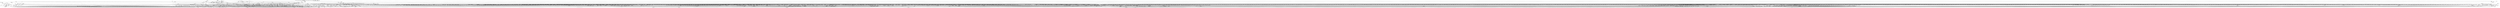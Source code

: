 digraph depends {
    node [shape=plaintext]
"adwaita-icon-theme-symbolic" -> "adwaita-icon-theme-lic" [style=dotted]
"adwaita-icon-theme-symbolic" -> "hicolor-icon-theme"
"alsa-conf" -> "libasound-lic" [style=dotted]
"alsa-state" -> "alsa-state-lic" [style=dotted]
"alsa-state" -> "alsa-states" [style=dotted]
"alsa-state" -> "alsa-utils-alsactl"
"alsa-states" -> "alsa-state-lic" [style=dotted]
"alsa-utils-alsactl" -> "alsa-states" [style=dotted]
"alsa-utils-alsactl" -> "alsa-utils-lic" [style=dotted]
"alsa-utils-alsactl" -> "libasound2"
"alsa-utils-alsactl" -> "libc6"
"alsa-utils-alsamixer" -> "alsa-utils-lic" [style=dotted]
"alsa-utils-alsamixer" -> "libasound2"
"alsa-utils-alsamixer" -> "libc6"
"alsa-utils-alsamixer" -> "libformw5"
"alsa-utils-alsamixer" -> "libmenuw5"
"alsa-utils-alsamixer" -> "libncursesw5"
"alsa-utils-alsamixer" -> "libpanelw5"
"alsa-utils-alsamixer" -> "libtinfo5"
"apm" -> "apmd-lic" [style=dotted]
"apmd" -> "apmd-lic" [style=dotted]
"apmd" -> "libapm1"
"apmd" -> "libc6"
"apm" -> "libapm1"
"apm" -> "libc6"
"avahi-daemon" -> "avahi-lic" [style=dotted]
"avahi-daemon" -> "base-files"
"avahi-daemon" -> "base-passwd"
"avahi-daemon" -> "libavahi-common3"
"avahi-daemon" -> "libavahi-core7"
"avahi-daemon" -> "libc6"
"avahi-daemon" -> "libcap2"
"avahi-daemon" -> "libdaemon0"
"avahi-daemon" -> "libdbus-1-3"
"avahi-daemon" -> "libexpat1"
"avahi-daemon" -> "libnss-mdns" [style=dotted]
"avahi-daemon" -> "shadow"
"avahi-locale-en-gb" -> "virtual-locale-en-gb" [style=dotted]
"base-files" -> "base-files-lic" [style=dotted]
"base-passwd" -> "base-passwd-lic" [style=dotted]
"bash" -> "base-files"
"bash" -> "bash-lic" [style=dotted]
"bash" -> "libc6"
"bash" -> "libtinfo5"
"bash" -> "update-alternatives-opkg"
"bluez5" -> "bluez5-lic" [style=dotted]
"bluez5" -> "libc6"
"bluez5" -> "libdbus-1-3"
"bluez5" -> "libglib-2.0-0"
"bluez5" -> "libreadline8"
"bluez5" -> "libudev1"
"bluez5" -> "pi-bluetooth"
"bluez-firmware-rpidistro-bcm43430a1-hcd" -> "bluez-firmware-rpidistro-cypress-license"
"bluez-firmware-rpidistro-bcm43430a1-hcd" -> "bluez-firmware-rpidistro-lic" [style=dotted]
"bluez-firmware-rpidistro-bcm4345c0-hcd" -> "bluez-firmware-rpidistro-cypress-license"
"bluez-firmware-rpidistro-bcm4345c0-hcd" -> "bluez-firmware-rpidistro-lic" [style=dotted]
"bluez-firmware-rpidistro-cypress-license" -> "bluez-firmware-rpidistro-lic" [style=dotted]
"busybox" -> "busybox-lic" [style=dotted]
"busybox" -> "busybox-udhcpc" [style=dotted]
"busybox" -> "libc6"
"busybox-syslog" -> "busybox"
"busybox-syslog" -> "busybox-lic" [style=dotted]
"busybox-syslog" -> "update-alternatives-opkg"
"busybox-udhcpc" -> "busybox-lic" [style=dotted]
"busybox" -> "update-alternatives-opkg"
"connman" -> "bluez5"
"connman-conf" -> "connman-conf-lic" [style=dotted]
"connman" -> "connman-conf" [style=dotted]
"connman" -> "connman-lic" [style=dotted]
"connman" -> "connman-plugin-vpn-l2tp" [style=dotted]
"connman" -> "connman-plugin-vpn-openvpn" [style=dotted]
"connman" -> "connman-plugin-vpn-pppt" [style=dotted]
"connman" -> "connman-plugin-vpn-vpnc" [style=dotted]
"connman" -> "connman-tests" [style=dotted]
"connman" -> "connman-tools" [style=dotted]
"connman" -> "connman-vpn" [style=dotted]
"connman" -> "connman-wait-online" [style=dotted]
"connman" -> "dbus-1"
"connman" -> "iptables"
"connman" -> "libc6"
"connman" -> "libdbus-1-3"
"connman" -> "libglib-2.0-0"
"connman" -> "libgnutls30"
"connman" -> "neard" [style=dotted]
"connman" -> "ofono"
"connman" -> "openvpn"
"connman-plugin-vpn-l2tp" -> "connman-vpn"
"connman-plugin-vpn-l2tp" -> "libc6"
"connman-plugin-vpn-openvpn" -> "connman-vpn"
"connman-plugin-vpn-openvpn" -> "libc6"
"connman-plugin-vpn-openvpn" -> "libdbus-1-3"
"connman-plugin-vpn-vpnc" -> "connman-vpn"
"connman-plugin-vpn-vpnc" -> "libc6"
"connman-plugin-vpn-vpnc" -> "libdbus-1-3"
"connman" -> "pptp-linux"
"connman-tests" -> "connman-lic" [style=dotted]
"connman-tests" -> "iptables"
"connman-tests" -> "libc6"
"connman-tests" -> "libdbus-1-3"
"connman-tests" -> "libglib-2.0-0"
"connman-tests" -> "libgnutls30"
"connman-tools" -> "connman"
"connman-tools" -> "connman-lic" [style=dotted]
"connman-tools" -> "libc6"
"connman-tools" -> "libglib-2.0-0"
"connman-tools" -> "libgnutls30"
"connman" -> "update-alternatives-opkg"
"connman" -> "vpnc"
"connman-vpn" -> "connman-lic" [style=dotted]
"connman-vpn" -> "libc6"
"connman-vpn" -> "libdbus-1-3"
"connman-vpn" -> "libglib-2.0-0"
"connman-vpn" -> "libgnutls30"
"connman-wait-online" -> "connman-lic" [style=dotted]
"connman-wait-online" -> "libc6"
"connman-wait-online" -> "libdbus-1-3"
"connman-wait-online" -> "libglib-2.0-0"
"connman" -> "wpa-supplicant"
"connman" -> "xl2tpd"
"cpushareholder-stub" -> "cpushareholder-stub-lic" [style=dotted]
"dbus-1" -> "base-files"
"dbus-1" -> "base-passwd"
"dbus-1" -> "dbus-lic" [style=dotted]
"dbus-1" -> "libc6"
"dbus-1" -> "libdbus-1-3"
"dbus-1" -> "libexpat1"
"dbus-1" -> "libsystemd0"
"dbus-1" -> "shadow"
"directfb" -> "directfb-lic" [style=dotted]
"directfb" -> "libc6"
"directfb" -> "libfreetype6"
"directfb" -> "libgcc1"
"directfb" -> "libjpeg62"
"directfb" -> "libpng16-16"
"directfb" -> "libstdc++6"
"directfb" -> "libz1"
"e2fsprogs-badblocks" -> "e2fsprogs-lic" [style=dotted]
"e2fsprogs-badblocks" -> "libc6"
"e2fsprogs-badblocks" -> "libcom-err2"
"e2fsprogs-badblocks" -> "libext2fs2"
"e2fsprogs-e2fsck" -> "e2fsprogs-lic" [style=dotted]
"e2fsprogs-e2fsck" -> "libblkid1"
"e2fsprogs-e2fsck" -> "libc6"
"e2fsprogs-e2fsck" -> "libcom-err2"
"e2fsprogs-e2fsck" -> "libe2p2"
"e2fsprogs-e2fsck" -> "libext2fs2"
"e2fsprogs-e2fsck" -> "libuuid1"
"e2fsprogs" -> "e2fsprogs-badblocks"
"e2fsprogs" -> "e2fsprogs-e2fsck" [style=dotted]
"e2fsprogs" -> "e2fsprogs-lic" [style=dotted]
"e2fsprogs" -> "e2fsprogs-mke2fs" [style=dotted]
"e2fsprogs" -> "libblkid1"
"e2fsprogs" -> "libc6"
"e2fsprogs" -> "libcom-err2"
"e2fsprogs" -> "libe2p2"
"e2fsprogs" -> "libext2fs2"
"e2fsprogs" -> "libss2"
"e2fsprogs" -> "libuuid1"
"e2fsprogs-mke2fs" -> "e2fsprogs-lic" [style=dotted]
"e2fsprogs-mke2fs" -> "libblkid1"
"e2fsprogs-mke2fs" -> "libc6"
"e2fsprogs-mke2fs" -> "libcom-err2"
"e2fsprogs-mke2fs" -> "libe2p2"
"e2fsprogs-mke2fs" -> "libext2fs2"
"e2fsprogs-mke2fs" -> "libuuid1"
"e2fsprogs-mke2fs" -> "update-alternatives-opkg"
"e2fsprogs" -> "update-alternatives-opkg"
"fontconfig-utils" -> "libc6"
"fontconfig-utils" -> "libfontconfig1"
"fontconfig-utils" -> "libfontconfig-lic" [style=dotted]
"fontconfig-utils" -> "libfreetype6"
"glibc-gconv-iso8859-1" -> "glibc-gconv"
"glibc-gconv-iso8859-1" -> "libc6"
"glibc-locale-en-gb" -> "virtual-locale-en-gb" [style=dotted]
"gstreamer1.0" -> "gstreamer1.0-lic" [style=dotted]
"gstreamer1.0" -> "libc6"
"gstreamer1.0" -> "libcap2"
"gstreamer1.0" -> "libglib-2.0-0"
"gstreamer1.0-locale-en-gb" -> "virtual-locale-en-gb" [style=dotted]
"gstreamer1.0-plugins-bad-locale-en-gb" -> "virtual-locale-en-gb" [style=dotted]
"gstreamer1.0-plugins-base-locale-en-gb" -> "virtual-locale-en-gb" [style=dotted]
"gtk+3-demo" -> "gtk+3-lic" [style=dotted]
"gtk+3-demo" -> "libatk-1.0-0"
"gtk+3-demo" -> "libc6"
"gtk+3-demo" -> "libcairo2"
"gtk+3-demo" -> "libepoxy0"
"gtk+3-demo" -> "libgdk-pixbuf-2.0-0"
"gtk+3-demo" -> "libglib-2.0-0"
"gtk+3-demo" -> "libgtk-3.0"
"gtk+3-demo" -> "libharfbuzz0"
"gtk+3-demo" -> "pango"
"gtk+3-locale-en-gb" -> "virtual-locale-en-gb" [style=dotted]
"gtk+3-locale-en" -> "virtual-locale-en" [style=dotted]
"hdparm" -> "hdparm-lic" [style=dotted]
"hdparm" -> "libc6"
"hdparm" -> "update-alternatives-opkg"
"hicolor-icon-theme" -> "hicolor-icon-theme-lic" [style=dotted]
"iptables" -> "iptables-lic" [style=dotted]
"iptables" -> "iptables-modules" [style=dotted]
"iptables" -> "iptables-module-xt-standard"
"iptables" -> "kernel-module-iptable-filter" [style=dotted]
"iptables" -> "kernel-module-iptable-nat" [style=dotted]
"iptables" -> "kernel-module-ip-tables" [style=dotted]
"iptables" -> "kernel-module-ipt-masquerade" [style=dotted]
"iptables" -> "kernel-module-nf-conntrack-ipv4" [style=dotted]
"iptables" -> "kernel-module-nf-conntrack" [style=dotted]
"iptables" -> "kernel-module-nf-defrag-ipv4" [style=dotted]
"iptables" -> "kernel-module-nf-nat" [style=dotted]
"iptables" -> "kernel-module-x-tables" [style=dotted]
"iptables" -> "libc6"
"iptables-module-ip6t-ah" -> "iptables"
"iptables-module-ip6t-ah" -> "libc6"
"iptables-module-ip6t-dnat" -> "iptables"
"iptables-module-ip6t-dnat" -> "libc6"
"iptables-module-ip6t-dnpt" -> "iptables"
"iptables-module-ip6t-dnpt" -> "libc6"
"iptables-module-ip6t-dst" -> "iptables"
"iptables-module-ip6t-dst" -> "libc6"
"iptables-module-ip6t-eui64" -> "iptables"
"iptables-module-ip6t-frag" -> "iptables"
"iptables-module-ip6t-frag" -> "libc6"
"iptables-module-ip6t-hbh" -> "iptables"
"iptables-module-ip6t-hbh" -> "libc6"
"iptables-module-ip6t-hl" -> "iptables"
"iptables-module-ip6t-hl" -> "libc6"
"iptables-module-ip6t-icmp6" -> "iptables"
"iptables-module-ip6t-icmp6" -> "libc6"
"iptables-module-ip6t-ipv6header" -> "iptables"
"iptables-module-ip6t-ipv6header" -> "libc6"
"iptables-module-ip6t-log" -> "iptables"
"iptables-module-ip6t-log" -> "libc6"
"iptables-module-ip6t-masquerade" -> "iptables"
"iptables-module-ip6t-masquerade" -> "libc6"
"iptables-module-ip6t-mh" -> "iptables"
"iptables-module-ip6t-mh" -> "libc6"
"iptables-module-ip6t-netmap" -> "iptables"
"iptables-module-ip6t-netmap" -> "libc6"
"iptables-module-ip6t-redirect" -> "iptables"
"iptables-module-ip6t-redirect" -> "libc6"
"iptables-module-ip6t-reject" -> "iptables"
"iptables-module-ip6t-reject" -> "libc6"
"iptables-module-ip6t-rt" -> "iptables"
"iptables-module-ip6t-rt" -> "libc6"
"iptables-module-ip6t-snat" -> "iptables"
"iptables-module-ip6t-snat" -> "libc6"
"iptables-module-ip6t-snpt" -> "iptables"
"iptables-module-ip6t-snpt" -> "libc6"
"iptables-module-ip6t-srh" -> "iptables"
"iptables-module-ip6t-srh" -> "libc6"
"iptables-module-ipt-ah" -> "iptables"
"iptables-module-ipt-ah" -> "libc6"
"iptables-module-ipt-clusterip" -> "iptables"
"iptables-module-ipt-clusterip" -> "libc6"
"iptables-module-ipt-dnat" -> "iptables"
"iptables-module-ipt-dnat" -> "libc6"
"iptables-module-ipt-ecn" -> "iptables"
"iptables-module-ipt-ecn" -> "libc6"
"iptables-module-ipt-icmp" -> "iptables"
"iptables-module-ipt-icmp" -> "libc6"
"iptables-module-ipt-log" -> "iptables"
"iptables-module-ipt-log" -> "libc6"
"iptables-module-ipt-masquerade" -> "iptables"
"iptables-module-ipt-masquerade" -> "libc6"
"iptables-module-ipt-netmap" -> "iptables"
"iptables-module-ipt-netmap" -> "libc6"
"iptables-module-ipt-realm" -> "iptables"
"iptables-module-ipt-realm" -> "libc6"
"iptables-module-ipt-redirect" -> "iptables"
"iptables-module-ipt-redirect" -> "libc6"
"iptables-module-ipt-reject" -> "iptables"
"iptables-module-ipt-reject" -> "libc6"
"iptables-module-ipt-snat" -> "iptables"
"iptables-module-ipt-snat" -> "libc6"
"iptables-module-ipt-ttl" -> "iptables"
"iptables-module-ipt-ttl" -> "libc6"
"iptables-module-ipt-ulog" -> "iptables"
"iptables-module-ipt-ulog" -> "libc6"
"iptables-modules" -> "iptables-lic" [style=dotted]
"iptables-modules" -> "iptables-module-ip6t-ah"
"iptables-modules" -> "iptables-module-ip6t-dnat"
"iptables-modules" -> "iptables-module-ip6t-dnpt"
"iptables-modules" -> "iptables-module-ip6t-dst"
"iptables-modules" -> "iptables-module-ip6t-eui64"
"iptables-modules" -> "iptables-module-ip6t-frag"
"iptables-modules" -> "iptables-module-ip6t-hbh"
"iptables-modules" -> "iptables-module-ip6t-hl"
"iptables-modules" -> "iptables-module-ip6t-icmp6"
"iptables-modules" -> "iptables-module-ip6t-ipv6header"
"iptables-modules" -> "iptables-module-ip6t-log"
"iptables-modules" -> "iptables-module-ip6t-masquerade"
"iptables-modules" -> "iptables-module-ip6t-mh"
"iptables-modules" -> "iptables-module-ip6t-netmap"
"iptables-modules" -> "iptables-module-ip6t-redirect"
"iptables-modules" -> "iptables-module-ip6t-reject"
"iptables-modules" -> "iptables-module-ip6t-rt"
"iptables-modules" -> "iptables-module-ip6t-snat"
"iptables-modules" -> "iptables-module-ip6t-snpt"
"iptables-modules" -> "iptables-module-ip6t-srh"
"iptables-modules" -> "iptables-module-ipt-ah"
"iptables-modules" -> "iptables-module-ipt-clusterip"
"iptables-modules" -> "iptables-module-ipt-dnat"
"iptables-modules" -> "iptables-module-ipt-ecn"
"iptables-modules" -> "iptables-module-ipt-icmp"
"iptables-modules" -> "iptables-module-ipt-log"
"iptables-modules" -> "iptables-module-ipt-masquerade"
"iptables-modules" -> "iptables-module-ipt-netmap"
"iptables-modules" -> "iptables-module-ipt-realm"
"iptables-modules" -> "iptables-module-ipt-redirect"
"iptables-modules" -> "iptables-module-ipt-reject"
"iptables-modules" -> "iptables-module-ipt-snat"
"iptables-modules" -> "iptables-module-ipt-ttl"
"iptables-modules" -> "iptables-module-ipt-ulog"
"iptables-modules" -> "iptables-module-xt-addrtype"
"iptables-modules" -> "iptables-module-xt-audit"
"iptables-modules" -> "iptables-module-xt-bpf"
"iptables-modules" -> "iptables-module-xt-cgroup"
"iptables-modules" -> "iptables-module-xt-checksum"
"iptables-modules" -> "iptables-module-xt-classify"
"iptables-modules" -> "iptables-module-xt-cluster"
"iptables-modules" -> "iptables-module-xt-comment"
"iptables-modules" -> "iptables-module-xt-connbytes"
"iptables-modules" -> "iptables-module-xt-connlimit"
"iptables-modules" -> "iptables-module-xt-connmark"
"iptables-modules" -> "iptables-module-xt-connsecmark"
"iptables-modules" -> "iptables-module-xt-conntrack"
"iptables-modules" -> "iptables-module-xt-cpu"
"iptables-modules" -> "iptables-module-xt-ct"
"iptables-modules" -> "iptables-module-xt-dccp"
"iptables-modules" -> "iptables-module-xt-devgroup"
"iptables-modules" -> "iptables-module-xt-dscp"
"iptables-modules" -> "iptables-module-xt-ecn"
"iptables-modules" -> "iptables-module-xt-esp"
"iptables-modules" -> "iptables-module-xt-hashlimit"
"iptables-modules" -> "iptables-module-xt-helper"
"iptables-modules" -> "iptables-module-xt-hmark"
"iptables-modules" -> "iptables-module-xt-idletimer"
"iptables-modules" -> "iptables-module-xt-ipcomp"
"iptables-modules" -> "iptables-module-xt-iprange"
"iptables-modules" -> "iptables-module-xt-ipvs"
"iptables-modules" -> "iptables-module-xt-led"
"iptables-modules" -> "iptables-module-xt-length"
"iptables-modules" -> "iptables-module-xt-limit"
"iptables-modules" -> "iptables-module-xt-mac"
"iptables-modules" -> "iptables-module-xt-mark"
"iptables-modules" -> "iptables-module-xt-multiport"
"iptables-modules" -> "iptables-module-xt-nfacct"
"iptables-modules" -> "iptables-module-xt-nflog"
"iptables-modules" -> "iptables-module-xt-nfqueue"
"iptables-modules" -> "iptables-module-xt-notrack"
"iptables-modules" -> "iptables-module-xt-osf"
"iptables-modules" -> "iptables-module-xt-owner"
"iptables-modules" -> "iptables-module-xt-physdev"
"iptables-modules" -> "iptables-module-xt-pkttype"
"iptables-modules" -> "iptables-module-xt-policy"
"iptables-modules" -> "iptables-module-xt-quota"
"iptables-modules" -> "iptables-module-xt-rateest"
"iptables-modules" -> "iptables-module-xt-recent"
"iptables-modules" -> "iptables-module-xt-rpfilter"
"iptables-modules" -> "iptables-module-xt-sctp"
"iptables-modules" -> "iptables-module-xt-secmark"
"iptables-modules" -> "iptables-module-xt-set"
"iptables-modules" -> "iptables-module-xt-socket"
"iptables-modules" -> "iptables-module-xt-standard"
"iptables-modules" -> "iptables-module-xt-state"
"iptables-modules" -> "iptables-module-xt-statistic"
"iptables-modules" -> "iptables-module-xt-string"
"iptables-modules" -> "iptables-module-xt-synproxy"
"iptables-modules" -> "iptables-module-xt-tcp"
"iptables-modules" -> "iptables-module-xt-tcpmss"
"iptables-modules" -> "iptables-module-xt-tcpoptstrip"
"iptables-modules" -> "iptables-module-xt-tee"
"iptables-modules" -> "iptables-module-xt-time"
"iptables-modules" -> "iptables-module-xt-tos"
"iptables-modules" -> "iptables-module-xt-tproxy"
"iptables-modules" -> "iptables-module-xt-trace"
"iptables-modules" -> "iptables-module-xt-u32"
"iptables-modules" -> "iptables-module-xt-udp"
"iptables-module-xt-addrtype" -> "iptables"
"iptables-module-xt-addrtype" -> "libc6"
"iptables-module-xt-audit" -> "iptables"
"iptables-module-xt-audit" -> "libc6"
"iptables-module-xt-bpf" -> "iptables"
"iptables-module-xt-bpf" -> "libc6"
"iptables-module-xt-cgroup" -> "iptables"
"iptables-module-xt-cgroup" -> "libc6"
"iptables-module-xt-checksum" -> "iptables"
"iptables-module-xt-checksum" -> "libc6"
"iptables-module-xt-classify" -> "iptables"
"iptables-module-xt-classify" -> "libc6"
"iptables-module-xt-cluster" -> "iptables"
"iptables-module-xt-cluster" -> "libc6"
"iptables-module-xt-comment" -> "iptables"
"iptables-module-xt-comment" -> "libc6"
"iptables-module-xt-connbytes" -> "iptables"
"iptables-module-xt-connbytes" -> "libc6"
"iptables-module-xt-connlimit" -> "iptables"
"iptables-module-xt-connlimit" -> "libc6"
"iptables-module-xt-connmark" -> "iptables"
"iptables-module-xt-connmark" -> "libc6"
"iptables-module-xt-connsecmark" -> "iptables"
"iptables-module-xt-connsecmark" -> "libc6"
"iptables-module-xt-conntrack" -> "iptables"
"iptables-module-xt-conntrack" -> "libc6"
"iptables-module-xt-cpu" -> "iptables"
"iptables-module-xt-cpu" -> "libc6"
"iptables-module-xt-ct" -> "iptables"
"iptables-module-xt-ct" -> "libc6"
"iptables-module-xt-dccp" -> "iptables"
"iptables-module-xt-dccp" -> "libc6"
"iptables-module-xt-devgroup" -> "iptables"
"iptables-module-xt-devgroup" -> "libc6"
"iptables-module-xt-dscp" -> "iptables"
"iptables-module-xt-dscp" -> "libc6"
"iptables-module-xt-ecn" -> "iptables"
"iptables-module-xt-ecn" -> "libc6"
"iptables-module-xt-esp" -> "iptables"
"iptables-module-xt-esp" -> "libc6"
"iptables-module-xt-hashlimit" -> "iptables"
"iptables-module-xt-hashlimit" -> "libc6"
"iptables-module-xt-helper" -> "iptables"
"iptables-module-xt-helper" -> "libc6"
"iptables-module-xt-hmark" -> "iptables"
"iptables-module-xt-hmark" -> "libc6"
"iptables-module-xt-idletimer" -> "iptables"
"iptables-module-xt-idletimer" -> "libc6"
"iptables-module-xt-ipcomp" -> "iptables"
"iptables-module-xt-ipcomp" -> "libc6"
"iptables-module-xt-iprange" -> "iptables"
"iptables-module-xt-iprange" -> "libc6"
"iptables-module-xt-ipvs" -> "iptables"
"iptables-module-xt-ipvs" -> "libc6"
"iptables-module-xt-led" -> "iptables"
"iptables-module-xt-led" -> "libc6"
"iptables-module-xt-length" -> "iptables"
"iptables-module-xt-length" -> "libc6"
"iptables-module-xt-limit" -> "iptables"
"iptables-module-xt-limit" -> "libc6"
"iptables-module-xt-mac" -> "iptables"
"iptables-module-xt-mac" -> "libc6"
"iptables-module-xt-mark" -> "iptables"
"iptables-module-xt-mark" -> "libc6"
"iptables-module-xt-multiport" -> "iptables"
"iptables-module-xt-multiport" -> "libc6"
"iptables-module-xt-nfacct" -> "iptables"
"iptables-module-xt-nfacct" -> "libc6"
"iptables-module-xt-nflog" -> "iptables"
"iptables-module-xt-nflog" -> "libc6"
"iptables-module-xt-nfqueue" -> "iptables"
"iptables-module-xt-nfqueue" -> "libc6"
"iptables-module-xt-notrack" -> "iptables"
"iptables-module-xt-notrack" -> "libc6"
"iptables-module-xt-osf" -> "iptables"
"iptables-module-xt-osf" -> "libc6"
"iptables-module-xt-owner" -> "iptables"
"iptables-module-xt-owner" -> "libc6"
"iptables-module-xt-physdev" -> "iptables"
"iptables-module-xt-physdev" -> "libc6"
"iptables-module-xt-pkttype" -> "iptables"
"iptables-module-xt-pkttype" -> "libc6"
"iptables-module-xt-policy" -> "iptables"
"iptables-module-xt-policy" -> "libc6"
"iptables-module-xt-quota" -> "iptables"
"iptables-module-xt-quota" -> "libc6"
"iptables-module-xt-rateest" -> "iptables"
"iptables-module-xt-rateest" -> "libc6"
"iptables-module-xt-recent" -> "iptables"
"iptables-module-xt-recent" -> "libc6"
"iptables-module-xt-rpfilter" -> "iptables"
"iptables-module-xt-rpfilter" -> "libc6"
"iptables-module-xt-sctp" -> "iptables"
"iptables-module-xt-sctp" -> "libc6"
"iptables-module-xt-secmark" -> "iptables"
"iptables-module-xt-secmark" -> "libc6"
"iptables-module-xt-set" -> "iptables"
"iptables-module-xt-set" -> "libc6"
"iptables-module-xt-socket" -> "iptables"
"iptables-module-xt-socket" -> "libc6"
"iptables-module-xt-standard" -> "iptables"
"iptables-module-xt-standard" -> "libc6"
"iptables-module-xt-state" -> "iptables"
"iptables-module-xt-state" -> "libc6"
"iptables-module-xt-statistic" -> "iptables"
"iptables-module-xt-statistic" -> "libc6"
"iptables-module-xt-string" -> "iptables"
"iptables-module-xt-string" -> "libc6"
"iptables-module-xt-synproxy" -> "iptables"
"iptables-module-xt-synproxy" -> "libc6"
"iptables-module-xt-tcp" -> "iptables"
"iptables-module-xt-tcp" -> "libc6"
"iptables-module-xt-tcpmss" -> "iptables"
"iptables-module-xt-tcpmss" -> "libc6"
"iptables-module-xt-tcpoptstrip" -> "iptables"
"iptables-module-xt-tcpoptstrip" -> "libc6"
"iptables-module-xt-tee" -> "iptables"
"iptables-module-xt-tee" -> "libc6"
"iptables-module-xt-time" -> "iptables"
"iptables-module-xt-time" -> "libc6"
"iptables-module-xt-tos" -> "iptables"
"iptables-module-xt-tos" -> "libc6"
"iptables-module-xt-tproxy" -> "iptables"
"iptables-module-xt-tproxy" -> "libc6"
"iptables-module-xt-trace" -> "iptables"
"iptables-module-xt-u32" -> "iptables"
"iptables-module-xt-u32" -> "libc6"
"iptables-module-xt-udp" -> "iptables"
"iptables-module-xt-udp" -> "libc6"
"iw" -> "iw-lic" [style=dotted]
"iw" -> "libc6"
"iw" -> "libnl-3-200"
"iw" -> "libnl-genl-3-200"
"kbd-consolefonts" -> "kbd-lic" [style=dotted]
"kbd" -> "kbd-lic" [style=dotted]
"kbd-keymaps" -> "kbd-lic" [style=dotted]
"kbd" -> "libc6"
"kbd" -> "update-alternatives-opkg"
"kernel-module-6lowpan-4.19.44" -> "kernel-module-ipv6-4.19.44"
"kernel-module-6pack-4.19.44" -> "kernel-module-ax25-4.19.44"
"kernel-module-8021q-4.19.44" -> "kernel-module-garp-4.19.44"
"kernel-module-8192cu-4.19.44" -> "kernel-module-cfg80211-4.19.44"
"kernel-module-9p-4.19.44" -> "kernel-module-9pnet-4.19.44"
"kernel-module-act-ipt-4.19.44" -> "kernel-module-x-tables-4.19.44"
"kernel-module-ad714x-i2c-4.19.44" -> "kernel-module-ad714x-4.19.44"
"kernel-module-ad714x-spi-4.19.44" -> "kernel-module-ad714x-4.19.44"
"kernel-module-ads1015-4.19.44" -> "kernel-module-hwmon-4.19.44"
"kernel-module-ads7846-4.19.44" -> "kernel-module-hwmon-4.19.44"
"kernel-module-adv7180-4.19.44" -> "kernel-module-media-4.19.44"
"kernel-module-adv7180-4.19.44" -> "kernel-module-v4l2-common-4.19.44"
"kernel-module-adv7180-4.19.44" -> "kernel-module-videodev-4.19.44"
"kernel-module-adxl34x-i2c-4.19.44" -> "kernel-module-adxl34x-4.19.44"
"kernel-module-adxl34x-spi-4.19.44" -> "kernel-module-adxl34x-4.19.44"
"kernel-module-aes-arm-bs-4.19.44" -> "kernel-module-crypto-simd-4.19.44"
"kernel-module-af9013-4.19.44" -> "kernel-module-dvb-core-4.19.44"
"kernel-module-af9013-4.19.44" -> "kernel-module-i2c-mux-4.19.44"
"kernel-module-af9033-4.19.44" -> "kernel-module-dvb-core-4.19.44"
"kernel-module-ah6-4.19.44" -> "kernel-module-ipv6-4.19.44"
"kernel-module-aircable-4.19.44" -> "kernel-module-usbserial-4.19.44"
"kernel-module-algif-skcipher-4.19.44" -> "kernel-module-af-alg-4.19.44"
"kernel-module-appletalk-4.19.44" -> "kernel-module-psnap-4.19.44"
"kernel-module-ar5523-4.19.44" -> "kernel-module-cfg80211-4.19.44"
"kernel-module-ar5523-4.19.44" -> "kernel-module-mac80211-4.19.44"
"kernel-module-arizona-micsupp-4.19.44" -> "kernel-module-snd-soc-core-4.19.44"
"kernel-module-ark3116-4.19.44" -> "kernel-module-usbserial-4.19.44"
"kernel-module-arptable-filter-4.19.44" -> "kernel-module-arp-tables-4.19.44"
"kernel-module-arptable-filter-4.19.44" -> "kernel-module-x-tables-4.19.44"
"kernel-module-arp-tables-4.19.44" -> "kernel-module-x-tables-4.19.44"
"kernel-module-arpt-mangle-4.19.44" -> "kernel-module-x-tables-4.19.44"
"kernel-module-async-memcpy-4.19.44" -> "kernel-module-async-tx-4.19.44"
"kernel-module-async-pq-4.19.44" -> "kernel-module-async-tx-4.19.44"
"kernel-module-async-pq-4.19.44" -> "kernel-module-async-xor-4.19.44"
"kernel-module-async-pq-4.19.44" -> "kernel-module-raid6-pq-4.19.44"
"kernel-module-async-raid6-recov-4.19.44" -> "kernel-module-async-tx-4.19.44"
"kernel-module-async-raid6-recov-4.19.44" -> "kernel-module-raid6-pq-4.19.44"
"kernel-module-async-xor-4.19.44" -> "kernel-module-async-tx-4.19.44"
"kernel-module-async-xor-4.19.44" -> "kernel-module-xor-4.19.44"
"kernel-module-at76c50x-usb-4.19.44" -> "kernel-module-cfg80211-4.19.44"
"kernel-module-at76c50x-usb-4.19.44" -> "kernel-module-mac80211-4.19.44"
"kernel-module-at86rf230-4.19.44" -> "kernel-module-mac802154-4.19.44"
"kernel-module-ath3k-4.19.44" -> "kernel-module-bluetooth-4.19.44"
"kernel-module-ath-4.19.44" -> "kernel-module-cfg80211-4.19.44"
"kernel-module-ath6kl-core-4.19.44" -> "kernel-module-cfg80211-4.19.44"
"kernel-module-ath6kl-usb-4.19.44" -> "kernel-module-ath6kl-core-4.19.44"
"kernel-module-ath9k-4.19.44" -> "kernel-module-ath-4.19.44"
"kernel-module-ath9k-4.19.44" -> "kernel-module-ath9k-common-4.19.44"
"kernel-module-ath9k-4.19.44" -> "kernel-module-ath9k-hw-4.19.44"
"kernel-module-ath9k-4.19.44" -> "kernel-module-cfg80211-4.19.44"
"kernel-module-ath9k-4.19.44" -> "kernel-module-mac80211-4.19.44"
"kernel-module-ath9k-common-4.19.44" -> "kernel-module-ath-4.19.44"
"kernel-module-ath9k-common-4.19.44" -> "kernel-module-ath9k-hw-4.19.44"
"kernel-module-ath9k-common-4.19.44" -> "kernel-module-cfg80211-4.19.44"
"kernel-module-ath9k-htc-4.19.44" -> "kernel-module-ath-4.19.44"
"kernel-module-ath9k-htc-4.19.44" -> "kernel-module-ath9k-common-4.19.44"
"kernel-module-ath9k-htc-4.19.44" -> "kernel-module-ath9k-hw-4.19.44"
"kernel-module-ath9k-htc-4.19.44" -> "kernel-module-cfg80211-4.19.44"
"kernel-module-ath9k-htc-4.19.44" -> "kernel-module-mac80211-4.19.44"
"kernel-module-ath9k-hw-4.19.44" -> "kernel-module-ath-4.19.44"
"kernel-module-au0828-4.19.44" -> "kernel-module-dvb-core-4.19.44"
"kernel-module-au0828-4.19.44" -> "kernel-module-media-4.19.44"
"kernel-module-au0828-4.19.44" -> "kernel-module-tveeprom-4.19.44"
"kernel-module-au0828-4.19.44" -> "kernel-module-v4l2-common-4.19.44"
"kernel-module-au0828-4.19.44" -> "kernel-module-videobuf2-common-4.19.44"
"kernel-module-au0828-4.19.44" -> "kernel-module-videobuf2-v4l2-4.19.44"
"kernel-module-au0828-4.19.44" -> "kernel-module-videobuf2-vmalloc-4.19.44"
"kernel-module-au0828-4.19.44" -> "kernel-module-videodev-4.19.44"
"kernel-module-au8522-decoder-4.19.44" -> "kernel-module-au8522-common-4.19.44"
"kernel-module-au8522-decoder-4.19.44" -> "kernel-module-media-4.19.44"
"kernel-module-au8522-decoder-4.19.44" -> "kernel-module-v4l2-common-4.19.44"
"kernel-module-au8522-decoder-4.19.44" -> "kernel-module-videodev-4.19.44"
"kernel-module-au8522-dig-4.19.44" -> "kernel-module-au8522-common-4.19.44"
"kernel-module-authencesn-4.19.44" -> "kernel-module-authenc-4.19.44"
"kernel-module-b2c2-flexcop-4.19.44" -> "kernel-module-cx24113-4.19.44"
"kernel-module-b2c2-flexcop-4.19.44" -> "kernel-module-cx24123-4.19.44"
"kernel-module-b2c2-flexcop-4.19.44" -> "kernel-module-dvb-core-4.19.44"
"kernel-module-b2c2-flexcop-4.19.44" -> "kernel-module-s5h1420-4.19.44"
"kernel-module-b2c2-flexcop-usb-4.19.44" -> "kernel-module-b2c2-flexcop-4.19.44"
"kernel-module-b43-4.19.44" -> "kernel-module-bcma-4.19.44"
"kernel-module-b43-4.19.44" -> "kernel-module-cfg80211-4.19.44"
"kernel-module-b43-4.19.44" -> "kernel-module-mac80211-4.19.44"
"kernel-module-b43-4.19.44" -> "kernel-module-ssb-4.19.44"
"kernel-module-b43legacy-4.19.44" -> "kernel-module-cfg80211-4.19.44"
"kernel-module-b43legacy-4.19.44" -> "kernel-module-mac80211-4.19.44"
"kernel-module-b43legacy-4.19.44" -> "kernel-module-ssb-4.19.44"
"kernel-module-batman-adv-4.19.44" -> "kernel-module-cfg80211-4.19.44"
"kernel-module-baycom-ser-fdx-4.19.44" -> "kernel-module-hdlcdrv-4.19.44"
"kernel-module-baycom-ser-hdx-4.19.44" -> "kernel-module-hdlcdrv-4.19.44"
"kernel-module-bcm203x-4.19.44" -> "kernel-module-bluetooth-4.19.44"
"kernel-module-bcm2835-codec-4.19.44" -> "kernel-module-bcm2835-mmal-vchiq-4.19.44"
"kernel-module-bcm2835-codec-4.19.44" -> "kernel-module-v4l2-mem2mem-4.19.44"
"kernel-module-bcm2835-codec-4.19.44" -> "kernel-module-videobuf2-common-4.19.44"
"kernel-module-bcm2835-codec-4.19.44" -> "kernel-module-videobuf2-dma-contig-4.19.44"
"kernel-module-bcm2835-codec-4.19.44" -> "kernel-module-videobuf2-v4l2-4.19.44"
"kernel-module-bcm2835-codec-4.19.44" -> "kernel-module-videodev-4.19.44"
"kernel-module-bcm2835-mmal-vchiq-4.19.44" -> "kernel-module-vc-sm-cma-4.19.44"
"kernel-module-bcm2835-smi-dev-4.19.44" -> "kernel-module-bcm2835-smi-4.19.44"
"kernel-module-bcm2835-smi-nand-4.19.44" -> "kernel-module-bcm2835-smi-4.19.44"
"kernel-module-bcm2835-smi-nand-4.19.44" -> "kernel-module-nand-4.19.44"
"kernel-module-bcm2835-unicam-4.19.44" -> "kernel-module-v4l2-common-4.19.44"
"kernel-module-bcm2835-unicam-4.19.44" -> "kernel-module-v4l2-dv-timings-4.19.44"
"kernel-module-bcm2835-unicam-4.19.44" -> "kernel-module-v4l2-fwnode-4.19.44"
"kernel-module-bcm2835-unicam-4.19.44" -> "kernel-module-videobuf2-common-4.19.44"
"kernel-module-bcm2835-unicam-4.19.44" -> "kernel-module-videobuf2-dma-contig-4.19.44"
"kernel-module-bcm2835-unicam-4.19.44" -> "kernel-module-videobuf2-v4l2-4.19.44"
"kernel-module-bcm2835-unicam-4.19.44" -> "kernel-module-videodev-4.19.44"
"kernel-module-bcm2835-v4l2-4.19.44" -> "kernel-module-bcm2835-mmal-vchiq-4.19.44"
"kernel-module-bcm2835-v4l2-4.19.44" -> "kernel-module-v4l2-common-4.19.44"
"kernel-module-bcm2835-v4l2-4.19.44" -> "kernel-module-videobuf2-common-4.19.44"
"kernel-module-bcm2835-v4l2-4.19.44" -> "kernel-module-videobuf2-v4l2-4.19.44"
"kernel-module-bcm2835-v4l2-4.19.44" -> "kernel-module-videobuf2-vmalloc-4.19.44"
"kernel-module-bcm2835-v4l2-4.19.44" -> "kernel-module-videodev-4.19.44"
"kernel-module-belkin-sa-4.19.44" -> "kernel-module-usbserial-4.19.44"
"kernel-module-bfusb-4.19.44" -> "kernel-module-bluetooth-4.19.44"
"kernel-module-block2mtd-4.19.44" -> "kernel-module-mtd-4.19.44"
"kernel-module-bluetooth-4.19.44" -> "kernel-module-ecdh-generic-4.19.44"
"kernel-module-bluetooth-4.19.44" -> "kernel-module-rfkill-4.19.44"
"kernel-module-bluetooth-6lowpan-4.19.44" -> "kernel-module-6lowpan-4.19.44"
"kernel-module-bluetooth-6lowpan-4.19.44" -> "kernel-module-bluetooth-4.19.44"
"kernel-module-bmp280-4.19.44" -> "kernel-module-industrialio-4.19.44"
"kernel-module-bmp280-i2c-4.19.44" -> "kernel-module-bmp280-4.19.44"
"kernel-module-bmp280-spi-4.19.44" -> "kernel-module-bmp280-4.19.44"
"kernel-module-bnep-4.19.44" -> "kernel-module-bluetooth-4.19.44"
"kernel-module-bpa10x-4.19.44" -> "kernel-module-bluetooth-4.19.44"
"kernel-module-bpqether-4.19.44" -> "kernel-module-ax25-4.19.44"
"kernel-module-brcmfmac-4.19.44" -> "kernel-module-brcmutil-4.19.44"
"kernel-module-brcmfmac-4.19.44" -> "kernel-module-cfg80211-4.19.44"
"kernel-module-bridge-4.19.44" -> "kernel-module-ipv6-4.19.44"
"kernel-module-bridge-4.19.44" -> "kernel-module-llc-4.19.44"
"kernel-module-bridge-4.19.44" -> "kernel-module-stp-4.19.44"
"kernel-module-br-netfilter-4.19.44" -> "kernel-module-bridge-4.19.44"
"kernel-module-bsd-comp-4.19.44" -> "kernel-module-ppp-generic-4.19.44"
"kernel-module-btbcm-4.19.44" -> "kernel-module-bluetooth-4.19.44"
"kernel-module-btintel-4.19.44" -> "kernel-module-bluetooth-4.19.44"
"kernel-module-btmrvl-4.19.44" -> "kernel-module-bluetooth-4.19.44"
"kernel-module-btmrvl-sdio-4.19.44" -> "kernel-module-bluetooth-4.19.44"
"kernel-module-btmrvl-sdio-4.19.44" -> "kernel-module-btmrvl-4.19.44"
"kernel-module-btrfs-4.19.44" -> "kernel-module-lzo-compress-4.19.44"
"kernel-module-btrfs-4.19.44" -> "kernel-module-raid6-pq-4.19.44"
"kernel-module-btrfs-4.19.44" -> "kernel-module-xor-4.19.44"
"kernel-module-btrfs-4.19.44" -> "kernel-module-zlib-deflate-4.19.44"
"kernel-module-btrfs-4.19.44" -> "kernel-module-zstd-compress-4.19.44"
"kernel-module-btrfs-4.19.44" -> "kernel-module-zstd-decompress-4.19.44"
"kernel-module-btrtl-4.19.44" -> "kernel-module-bluetooth-4.19.44"
"kernel-module-btusb-4.19.44" -> "kernel-module-bluetooth-4.19.44"
"kernel-module-btusb-4.19.44" -> "kernel-module-btbcm-4.19.44"
"kernel-module-btusb-4.19.44" -> "kernel-module-btintel-4.19.44"
"kernel-module-btusb-4.19.44" -> "kernel-module-btrtl-4.19.44"
"kernel-module-btwilink-4.19.44" -> "kernel-module-bluetooth-4.19.44"
"kernel-module-btwilink-4.19.44" -> "kernel-module-st-drv-4.19.44"
"kernel-module-can-bcm-4.19.44" -> "kernel-module-can-4.19.44"
"kernel-module-can-gw-4.19.44" -> "kernel-module-can-4.19.44"
"kernel-module-can-raw-4.19.44" -> "kernel-module-can-4.19.44"
"kernel-module-carl9170-4.19.44" -> "kernel-module-ath-4.19.44"
"kernel-module-carl9170-4.19.44" -> "kernel-module-cfg80211-4.19.44"
"kernel-module-carl9170-4.19.44" -> "kernel-module-mac80211-4.19.44"
"kernel-module-cast5-generic-4.19.44" -> "kernel-module-cast-common-4.19.44"
"kernel-module-cc2520-4.19.44" -> "kernel-module-crc-ccitt-4.19.44"
"kernel-module-cc2520-4.19.44" -> "kernel-module-mac802154-4.19.44"
"kernel-module-cdc-mbim-4.19.44" -> "kernel-module-cdc-ncm-4.19.44"
"kernel-module-cdc-mbim-4.19.44" -> "kernel-module-cdc-wdm-4.19.44"
"kernel-module-cfg80211-4.19.44" -> "kernel-module-rfkill-4.19.44"
"kernel-module-ch341-4.19.44" -> "kernel-module-usbserial-4.19.44"
"kernel-module-cp210x-4.19.44" -> "kernel-module-usbserial-4.19.44"
"kernel-module-cpia2-4.19.44" -> "kernel-module-v4l2-common-4.19.44"
"kernel-module-cpia2-4.19.44" -> "kernel-module-videodev-4.19.44"
"kernel-module-crypto-simd-4.19.44" -> "kernel-module-cryptd-4.19.44"
"kernel-module-cs53l32a-4.19.44" -> "kernel-module-v4l2-common-4.19.44"
"kernel-module-cs53l32a-4.19.44" -> "kernel-module-videodev-4.19.44"
"kernel-module-cuse-4.19.44" -> "kernel-module-fuse-4.19.44"
"kernel-module-cx231xx-4.19.44" -> "kernel-module-cx2341x-4.19.44"
"kernel-module-cx231xx-4.19.44" -> "kernel-module-i2c-mux-4.19.44"
"kernel-module-cx231xx-4.19.44" -> "kernel-module-media-4.19.44"
"kernel-module-cx231xx-4.19.44" -> "kernel-module-tveeprom-4.19.44"
"kernel-module-cx231xx-4.19.44" -> "kernel-module-v4l2-common-4.19.44"
"kernel-module-cx231xx-4.19.44" -> "kernel-module-videobuf-core-4.19.44"
"kernel-module-cx231xx-4.19.44" -> "kernel-module-videobuf-vmalloc-4.19.44"
"kernel-module-cx231xx-4.19.44" -> "kernel-module-videodev-4.19.44"
"kernel-module-cx231xx-alsa-4.19.44" -> "kernel-module-cx231xx-4.19.44"
"kernel-module-cx231xx-alsa-4.19.44" -> "kernel-module-snd-4.19.44"
"kernel-module-cx231xx-alsa-4.19.44" -> "kernel-module-snd-pcm-4.19.44"
"kernel-module-cx231xx-dvb-4.19.44" -> "kernel-module-cx231xx-4.19.44"
"kernel-module-cx231xx-dvb-4.19.44" -> "kernel-module-dvb-core-4.19.44"
"kernel-module-cx2341x-4.19.44" -> "kernel-module-v4l2-common-4.19.44"
"kernel-module-cx2341x-4.19.44" -> "kernel-module-videodev-4.19.44"
"kernel-module-cx25840-4.19.44" -> "kernel-module-media-4.19.44"
"kernel-module-cx25840-4.19.44" -> "kernel-module-v4l2-common-4.19.44"
"kernel-module-cx25840-4.19.44" -> "kernel-module-videodev-4.19.44"
"kernel-module-cxacru-4.19.44" -> "kernel-module-atm-4.19.44"
"kernel-module-cxacru-4.19.44" -> "kernel-module-usbatm-4.19.44"
"kernel-module-cxd2820r-4.19.44" -> "kernel-module-dvb-core-4.19.44"
"kernel-module-cxd2841er-4.19.44" -> "kernel-module-dvb-core-4.19.44"
"kernel-module-cxd2880-4.19.44" -> "kernel-module-dvb-core-4.19.44"
"kernel-module-cxd2880-spi-4.19.44" -> "kernel-module-dvb-core-4.19.44"
"kernel-module-cyberjack-4.19.44" -> "kernel-module-usbserial-4.19.44"
"kernel-module-cypress-m8-4.19.44" -> "kernel-module-usbserial-4.19.44"
"kernel-module-deflate-4.19.44" -> "kernel-module-zlib-deflate-4.19.44"
"kernel-module-dht11-4.19.44" -> "kernel-module-industrialio-4.19.44"
"kernel-module-dib3000mc-4.19.44" -> "kernel-module-dibx000-common-4.19.44"
"kernel-module-dib7000m-4.19.44" -> "kernel-module-dibx000-common-4.19.44"
"kernel-module-dib7000p-4.19.44" -> "kernel-module-dibx000-common-4.19.44"
"kernel-module-dib7000p-4.19.44" -> "kernel-module-dvb-core-4.19.44"
"kernel-module-dib8000-4.19.44" -> "kernel-module-dibx000-common-4.19.44"
"kernel-module-dib8000-4.19.44" -> "kernel-module-dvb-core-4.19.44"
"kernel-module-dib9000-4.19.44" -> "kernel-module-dibx000-common-4.19.44"
"kernel-module-dib9000-4.19.44" -> "kernel-module-dvb-core-4.19.44"
"kernel-module-digi-acceleport-4.19.44" -> "kernel-module-usbserial-4.19.44"
"kernel-module-dm-bufio-4.19.44" -> "kernel-module-dm-mod-4.19.44"
"kernel-module-dm-cache-4.19.44" -> "kernel-module-dm-bio-prison-4.19.44"
"kernel-module-dm-cache-4.19.44" -> "kernel-module-dm-mod-4.19.44"
"kernel-module-dm-cache-4.19.44" -> "kernel-module-dm-persistent-data-4.19.44"
"kernel-module-dm-cache-smq-4.19.44" -> "kernel-module-dm-cache-4.19.44"
"kernel-module-dm-crypt-4.19.44" -> "kernel-module-dm-mod-4.19.44"
"kernel-module-dm-delay-4.19.44" -> "kernel-module-dm-mod-4.19.44"
"kernel-module-dm-log-4.19.44" -> "kernel-module-dm-mod-4.19.44"
"kernel-module-dm-log-userspace-4.19.44" -> "kernel-module-cn-4.19.44"
"kernel-module-dm-log-userspace-4.19.44" -> "kernel-module-dm-log-4.19.44"
"kernel-module-dm-log-userspace-4.19.44" -> "kernel-module-dm-mod-4.19.44"
"kernel-module-dm-mirror-4.19.44" -> "kernel-module-dm-log-4.19.44"
"kernel-module-dm-mirror-4.19.44" -> "kernel-module-dm-mod-4.19.44"
"kernel-module-dm-mirror-4.19.44" -> "kernel-module-dm-region-hash-4.19.44"
"kernel-module-dm-persistent-data-4.19.44" -> "kernel-module-dm-bufio-4.19.44"
"kernel-module-dm-raid-4.19.44" -> "kernel-module-dm-mod-4.19.44"
"kernel-module-dm-raid-4.19.44" -> "kernel-module-md-mod-4.19.44"
"kernel-module-dm-raid-4.19.44" -> "kernel-module-raid456-4.19.44"
"kernel-module-dm-region-hash-4.19.44" -> "kernel-module-dm-log-4.19.44"
"kernel-module-dm-snapshot-4.19.44" -> "kernel-module-dm-bufio-4.19.44"
"kernel-module-dm-snapshot-4.19.44" -> "kernel-module-dm-mod-4.19.44"
"kernel-module-dm-thin-pool-4.19.44" -> "kernel-module-dm-bio-prison-4.19.44"
"kernel-module-dm-thin-pool-4.19.44" -> "kernel-module-dm-mod-4.19.44"
"kernel-module-dm-thin-pool-4.19.44" -> "kernel-module-dm-persistent-data-4.19.44"
"kernel-module-dm-zero-4.19.44" -> "kernel-module-dm-mod-4.19.44"
"kernel-module-drbd-4.19.44" -> "kernel-module-lru-cache-4.19.44"
"kernel-module-drxk-4.19.44" -> "kernel-module-dvb-core-4.19.44"
"kernel-module-ds1621-4.19.44" -> "kernel-module-hwmon-4.19.44"
"kernel-module-ds1wm-4.19.44" -> "kernel-module-wire-4.19.44"
"kernel-module-ds2482-4.19.44" -> "kernel-module-wire-4.19.44"
"kernel-module-ds2490-4.19.44" -> "kernel-module-wire-4.19.44"
"kernel-module-ds2760-battery-4.19.44" -> "kernel-module-wire-4.19.44"
"kernel-module-dsbr100-4.19.44" -> "kernel-module-videodev-4.19.44"
"kernel-module-dvb-as102-4.19.44" -> "kernel-module-dvb-core-4.19.44"
"kernel-module-dvb-usb-4.19.44" -> "kernel-module-dvb-core-4.19.44"
"kernel-module-dvb-usb-a800-4.19.44" -> "kernel-module-dvb-usb-4.19.44"
"kernel-module-dvb-usb-a800-4.19.44" -> "kernel-module-dvb-usb-dibusb-common-4.19.44"
"kernel-module-dvb-usb-a800-4.19.44" -> "kernel-module-dvb-usb-dibusb-mc-common-4.19.44"
"kernel-module-dvb-usb-af9005-4.19.44" -> "kernel-module-dvb-usb-4.19.44"
"kernel-module-dvb-usb-af9015-4.19.44" -> "kernel-module-dvb-core-4.19.44"
"kernel-module-dvb-usb-af9015-4.19.44" -> "kernel-module-dvb-usb-v2-4.19.44"
"kernel-module-dvb-usb-af9035-4.19.44" -> "kernel-module-dvb-usb-v2-4.19.44"
"kernel-module-dvb-usb-anysee-4.19.44" -> "kernel-module-dvb-core-4.19.44"
"kernel-module-dvb-usb-anysee-4.19.44" -> "kernel-module-dvb-usb-v2-4.19.44"
"kernel-module-dvb-usb-au6610-4.19.44" -> "kernel-module-dvb-usb-v2-4.19.44"
"kernel-module-dvb-usb-az6007-4.19.44" -> "kernel-module-cypress-firmware-4.19.44"
"kernel-module-dvb-usb-az6007-4.19.44" -> "kernel-module-dvb-core-4.19.44"
"kernel-module-dvb-usb-az6007-4.19.44" -> "kernel-module-dvb-usb-v2-4.19.44"
"kernel-module-dvb-usb-az6027-4.19.44" -> "kernel-module-dvb-core-4.19.44"
"kernel-module-dvb-usb-az6027-4.19.44" -> "kernel-module-dvb-usb-4.19.44"
"kernel-module-dvb-usb-az6027-4.19.44" -> "kernel-module-stb0899-4.19.44"
"kernel-module-dvb-usb-az6027-4.19.44" -> "kernel-module-stb6100-4.19.44"
"kernel-module-dvb-usb-ce6230-4.19.44" -> "kernel-module-dvb-usb-v2-4.19.44"
"kernel-module-dvb-usb-cinergyt2-4.19.44" -> "kernel-module-dvb-usb-4.19.44"
"kernel-module-dvb-usb-cxusb-4.19.44" -> "kernel-module-dib0070-4.19.44"
"kernel-module-dvb-usb-cxusb-4.19.44" -> "kernel-module-dvb-usb-4.19.44"
"kernel-module-dvb-usb-dib0700-4.19.44" -> "kernel-module-dib0070-4.19.44"
"kernel-module-dvb-usb-dib0700-4.19.44" -> "kernel-module-dib0090-4.19.44"
"kernel-module-dvb-usb-dib0700-4.19.44" -> "kernel-module-dib3000mc-4.19.44"
"kernel-module-dvb-usb-dib0700-4.19.44" -> "kernel-module-dib7000m-4.19.44"
"kernel-module-dvb-usb-dib0700-4.19.44" -> "kernel-module-dib9000-4.19.44"
"kernel-module-dvb-usb-dib0700-4.19.44" -> "kernel-module-dibx000-common-4.19.44"
"kernel-module-dvb-usb-dib0700-4.19.44" -> "kernel-module-dvb-usb-4.19.44"
"kernel-module-dvb-usb-dibusb-common-4.19.44" -> "kernel-module-dvb-usb-4.19.44"
"kernel-module-dvb-usb-dibusb-mb-4.19.44" -> "kernel-module-dvb-usb-4.19.44"
"kernel-module-dvb-usb-dibusb-mb-4.19.44" -> "kernel-module-dvb-usb-dibusb-common-4.19.44"
"kernel-module-dvb-usb-dibusb-mc-4.19.44" -> "kernel-module-dvb-usb-4.19.44"
"kernel-module-dvb-usb-dibusb-mc-4.19.44" -> "kernel-module-dvb-usb-dibusb-common-4.19.44"
"kernel-module-dvb-usb-dibusb-mc-4.19.44" -> "kernel-module-dvb-usb-dibusb-mc-common-4.19.44"
"kernel-module-dvb-usb-dibusb-mc-common-4.19.44" -> "kernel-module-dib3000mc-4.19.44"
"kernel-module-dvb-usb-dibusb-mc-common-4.19.44" -> "kernel-module-dvb-usb-dibusb-common-4.19.44"
"kernel-module-dvb-usb-digitv-4.19.44" -> "kernel-module-dvb-usb-4.19.44"
"kernel-module-dvb-usb-dtt200u-4.19.44" -> "kernel-module-dvb-usb-4.19.44"
"kernel-module-dvb-usb-dtv5100-4.19.44" -> "kernel-module-dvb-usb-4.19.44"
"kernel-module-dvb-usb-dvbsky-4.19.44" -> "kernel-module-dvb-core-4.19.44"
"kernel-module-dvb-usb-dvbsky-4.19.44" -> "kernel-module-dvb-usb-v2-4.19.44"
"kernel-module-dvb-usb-dvbsky-4.19.44" -> "kernel-module-m88ds3103-4.19.44"
"kernel-module-dvb-usb-dw2102-4.19.44" -> "kernel-module-dvb-core-4.19.44"
"kernel-module-dvb-usb-dw2102-4.19.44" -> "kernel-module-dvb-usb-4.19.44"
"kernel-module-dvb-usb-ec168-4.19.44" -> "kernel-module-dvb-usb-v2-4.19.44"
"kernel-module-dvb-usb-gl861-4.19.44" -> "kernel-module-dvb-core-4.19.44"
"kernel-module-dvb-usb-gl861-4.19.44" -> "kernel-module-dvb-usb-v2-4.19.44"
"kernel-module-dvb-usb-gp8psk-4.19.44" -> "kernel-module-dvb-usb-4.19.44"
"kernel-module-dvb-usb-lmedm04-4.19.44" -> "kernel-module-dvb-core-4.19.44"
"kernel-module-dvb-usb-lmedm04-4.19.44" -> "kernel-module-dvb-usb-v2-4.19.44"
"kernel-module-dvb-usb-m920x-4.19.44" -> "kernel-module-dvb-usb-4.19.44"
"kernel-module-dvb-usb-mxl111sf-4.19.44" -> "kernel-module-dvb-usb-v2-4.19.44"
"kernel-module-dvb-usb-mxl111sf-4.19.44" -> "kernel-module-tveeprom-4.19.44"
"kernel-module-dvb-usb-nova-t-usb2-4.19.44" -> "kernel-module-dvb-usb-4.19.44"
"kernel-module-dvb-usb-nova-t-usb2-4.19.44" -> "kernel-module-dvb-usb-dibusb-common-4.19.44"
"kernel-module-dvb-usb-nova-t-usb2-4.19.44" -> "kernel-module-dvb-usb-dibusb-mc-common-4.19.44"
"kernel-module-dvb-usb-opera-4.19.44" -> "kernel-module-dvb-usb-4.19.44"
"kernel-module-dvb-usb-pctv452e-4.19.44" -> "kernel-module-dvb-core-4.19.44"
"kernel-module-dvb-usb-pctv452e-4.19.44" -> "kernel-module-dvb-usb-4.19.44"
"kernel-module-dvb-usb-pctv452e-4.19.44" -> "kernel-module-ttpci-eeprom-4.19.44"
"kernel-module-dvb-usb-rtl28xxu-4.19.44" -> "kernel-module-dvb-usb-v2-4.19.44"
"kernel-module-dvb-usb-technisat-usb2-4.19.44" -> "kernel-module-dvb-core-4.19.44"
"kernel-module-dvb-usb-technisat-usb2-4.19.44" -> "kernel-module-dvb-usb-4.19.44"
"kernel-module-dvb-usb-ttusb2-4.19.44" -> "kernel-module-dvb-core-4.19.44"
"kernel-module-dvb-usb-ttusb2-4.19.44" -> "kernel-module-dvb-usb-4.19.44"
"kernel-module-dvb-usb-umt-010-4.19.44" -> "kernel-module-dvb-usb-4.19.44"
"kernel-module-dvb-usb-umt-010-4.19.44" -> "kernel-module-dvb-usb-dibusb-common-4.19.44"
"kernel-module-dvb-usb-v2-4.19.44" -> "kernel-module-dvb-core-4.19.44"
"kernel-module-dvb-usb-vp702x-4.19.44" -> "kernel-module-dvb-usb-4.19.44"
"kernel-module-dvb-usb-vp7045-4.19.44" -> "kernel-module-dvb-usb-4.19.44"
"kernel-module-dwc2-4.19.44" -> "kernel-module-udc-core-4.19.44"
"kernel-module-e4000-4.19.44" -> "kernel-module-v4l2-common-4.19.44"
"kernel-module-e4000-4.19.44" -> "kernel-module-videodev-4.19.44"
"kernel-module-ebt-802-3-4.19.44" -> "kernel-module-x-tables-4.19.44"
"kernel-module-ebtable-broute-4.19.44" -> "kernel-module-bridge-4.19.44"
"kernel-module-ebtable-broute-4.19.44" -> "kernel-module-ebtables-4.19.44"
"kernel-module-ebtable-filter-4.19.44" -> "kernel-module-ebtables-4.19.44"
"kernel-module-ebtable-nat-4.19.44" -> "kernel-module-ebtables-4.19.44"
"kernel-module-ebtables-4.19.44" -> "kernel-module-x-tables-4.19.44"
"kernel-module-ebt-among-4.19.44" -> "kernel-module-x-tables-4.19.44"
"kernel-module-ebt-arp-4.19.44" -> "kernel-module-x-tables-4.19.44"
"kernel-module-ebt-arpreply-4.19.44" -> "kernel-module-x-tables-4.19.44"
"kernel-module-ebt-dnat-4.19.44" -> "kernel-module-x-tables-4.19.44"
"kernel-module-ebt-ip-4.19.44" -> "kernel-module-x-tables-4.19.44"
"kernel-module-ebt-ip6-4.19.44" -> "kernel-module-x-tables-4.19.44"
"kernel-module-ebt-limit-4.19.44" -> "kernel-module-x-tables-4.19.44"
"kernel-module-ebt-log-4.19.44" -> "kernel-module-x-tables-4.19.44"
"kernel-module-ebt-mark-4.19.44" -> "kernel-module-x-tables-4.19.44"
"kernel-module-ebt-mark-m-4.19.44" -> "kernel-module-x-tables-4.19.44"
"kernel-module-ebt-nflog-4.19.44" -> "kernel-module-x-tables-4.19.44"
"kernel-module-ebt-pkttype-4.19.44" -> "kernel-module-x-tables-4.19.44"
"kernel-module-ebt-redirect-4.19.44" -> "kernel-module-x-tables-4.19.44"
"kernel-module-ebt-snat-4.19.44" -> "kernel-module-x-tables-4.19.44"
"kernel-module-ebt-stp-4.19.44" -> "kernel-module-x-tables-4.19.44"
"kernel-module-ebt-vlan-4.19.44" -> "kernel-module-x-tables-4.19.44"
"kernel-module-em28xx-4.19.44" -> "kernel-module-media-4.19.44"
"kernel-module-em28xx-4.19.44" -> "kernel-module-tveeprom-4.19.44"
"kernel-module-em28xx-4.19.44" -> "kernel-module-v4l2-common-4.19.44"
"kernel-module-em28xx-alsa-4.19.44" -> "kernel-module-em28xx-4.19.44"
"kernel-module-em28xx-alsa-4.19.44" -> "kernel-module-snd-4.19.44"
"kernel-module-em28xx-alsa-4.19.44" -> "kernel-module-snd-pcm-4.19.44"
"kernel-module-em28xx-dvb-4.19.44" -> "kernel-module-dvb-core-4.19.44"
"kernel-module-em28xx-dvb-4.19.44" -> "kernel-module-em28xx-4.19.44"
"kernel-module-em28xx-rc-4.19.44" -> "kernel-module-em28xx-4.19.44"
"kernel-module-em28xx-v4l-4.19.44" -> "kernel-module-em28xx-4.19.44"
"kernel-module-em28xx-v4l-4.19.44" -> "kernel-module-media-4.19.44"
"kernel-module-em28xx-v4l-4.19.44" -> "kernel-module-v4l2-common-4.19.44"
"kernel-module-em28xx-v4l-4.19.44" -> "kernel-module-videobuf2-common-4.19.44"
"kernel-module-em28xx-v4l-4.19.44" -> "kernel-module-videobuf2-v4l2-4.19.44"
"kernel-module-em28xx-v4l-4.19.44" -> "kernel-module-videobuf2-vmalloc-4.19.44"
"kernel-module-em28xx-v4l-4.19.44" -> "kernel-module-videodev-4.19.44"
"kernel-module-em-ipset-4.19.44" -> "kernel-module-ip-set-4.19.44"
"kernel-module-empeg-4.19.44" -> "kernel-module-usbserial-4.19.44"
"kernel-module-esp6-4.19.44" -> "kernel-module-ipv6-4.19.44"
"kernel-module-extcon-arizona-4.19.44" -> "kernel-module-extcon-core-4.19.44"
"kernel-module-extcon-arizona-4.19.44" -> "kernel-module-snd-soc-core-4.19.44"
"kernel-module-f81232-4.19.44" -> "kernel-module-usbserial-4.19.44"
"kernel-module-fb-agm1264k-fl-4.19.44" -> "kernel-module-fbtft-4.19.44"
"kernel-module-fb-bd663474-4.19.44" -> "kernel-module-fbtft-4.19.44"
"kernel-module-fb-hx8340bn-4.19.44" -> "kernel-module-fbtft-4.19.44"
"kernel-module-fb-hx8347d-4.19.44" -> "kernel-module-fbtft-4.19.44"
"kernel-module-fb-hx8353d-4.19.44" -> "kernel-module-fbtft-4.19.44"
"kernel-module-fb-hx8357d-4.19.44" -> "kernel-module-fbtft-4.19.44"
"kernel-module-fb-ili9163-4.19.44" -> "kernel-module-fbtft-4.19.44"
"kernel-module-fb-ili9320-4.19.44" -> "kernel-module-fbtft-4.19.44"
"kernel-module-fb-ili9325-4.19.44" -> "kernel-module-fbtft-4.19.44"
"kernel-module-fb-ili9340-4.19.44" -> "kernel-module-fbtft-4.19.44"
"kernel-module-fb-ili9341-4.19.44" -> "kernel-module-fbtft-4.19.44"
"kernel-module-fb-ili9481-4.19.44" -> "kernel-module-fbtft-4.19.44"
"kernel-module-fb-ili9486-4.19.44" -> "kernel-module-fbtft-4.19.44"
"kernel-module-fb-pcd8544-4.19.44" -> "kernel-module-fbtft-4.19.44"
"kernel-module-fb-ra8875-4.19.44" -> "kernel-module-fbtft-4.19.44"
"kernel-module-fb-s6d02a1-4.19.44" -> "kernel-module-fbtft-4.19.44"
"kernel-module-fb-s6d1121-4.19.44" -> "kernel-module-fbtft-4.19.44"
"kernel-module-fb-sh1106-4.19.44" -> "kernel-module-fbtft-4.19.44"
"kernel-module-fb-ssd1289-4.19.44" -> "kernel-module-fbtft-4.19.44"
"kernel-module-fb-ssd1306-4.19.44" -> "kernel-module-fbtft-4.19.44"
"kernel-module-fb-ssd1331-4.19.44" -> "kernel-module-fbtft-4.19.44"
"kernel-module-fb-ssd1351-4.19.44" -> "kernel-module-fbtft-4.19.44"
"kernel-module-fb-st7735r-4.19.44" -> "kernel-module-fbtft-4.19.44"
"kernel-module-fb-st7789v-4.19.44" -> "kernel-module-fbtft-4.19.44"
"kernel-module-fbtft-device-4.19.44" -> "kernel-module-fbtft-4.19.44"
"kernel-module-fb-tinylcd-4.19.44" -> "kernel-module-fbtft-4.19.44"
"kernel-module-fb-tls8204-4.19.44" -> "kernel-module-fbtft-4.19.44"
"kernel-module-fb-uc1701-4.19.44" -> "kernel-module-fbtft-4.19.44"
"kernel-module-fb-upd161704-4.19.44" -> "kernel-module-fbtft-4.19.44"
"kernel-module-fb-watterott-4.19.44" -> "kernel-module-fbtft-4.19.44"
"kernel-module-fc2580-4.19.44" -> "kernel-module-v4l2-common-4.19.44"
"kernel-module-fc2580-4.19.44" -> "kernel-module-videodev-4.19.44"
"kernel-module-flexfb-4.19.44" -> "kernel-module-fbtft-4.19.44"
"kernel-module-fm-drv-4.19.44" -> "kernel-module-st-drv-4.19.44"
"kernel-module-fm-drv-4.19.44" -> "kernel-module-videodev-4.19.44"
"kernel-module-ftdi-sio-4.19.44" -> "kernel-module-usbserial-4.19.44"
"kernel-module-g-acm-ms-4.19.44" -> "kernel-module-libcomposite-4.19.44"
"kernel-module-g-acm-ms-4.19.44" -> "kernel-module-usb-f-mass-storage-4.19.44"
"kernel-module-gadgetfs-4.19.44" -> "kernel-module-udc-core-4.19.44"
"kernel-module-garmin-gps-4.19.44" -> "kernel-module-usbserial-4.19.44"
"kernel-module-garp-4.19.44" -> "kernel-module-llc-4.19.44"
"kernel-module-garp-4.19.44" -> "kernel-module-stp-4.19.44"
"kernel-module-g-audio-4.19.44" -> "kernel-module-libcomposite-4.19.44"
"kernel-module-g-cdc-4.19.44" -> "kernel-module-libcomposite-4.19.44"
"kernel-module-g-cdc-4.19.44" -> "kernel-module-u-ether-4.19.44"
"kernel-module-g-ether-4.19.44" -> "kernel-module-libcomposite-4.19.44"
"kernel-module-g-ether-4.19.44" -> "kernel-module-u-ether-4.19.44"
"kernel-module-g-ether-4.19.44" -> "kernel-module-usb-f-rndis-4.19.44"
"kernel-module-ghash-generic-4.19.44" -> "kernel-module-gf128mul-4.19.44"
"kernel-module-g-hid-4.19.44" -> "kernel-module-libcomposite-4.19.44"
"kernel-module-g-mass-storage-4.19.44" -> "kernel-module-libcomposite-4.19.44"
"kernel-module-g-mass-storage-4.19.44" -> "kernel-module-usb-f-mass-storage-4.19.44"
"kernel-module-g-midi-4.19.44" -> "kernel-module-libcomposite-4.19.44"
"kernel-module-g-multi-4.19.44" -> "kernel-module-libcomposite-4.19.44"
"kernel-module-g-multi-4.19.44" -> "kernel-module-u-ether-4.19.44"
"kernel-module-g-multi-4.19.44" -> "kernel-module-usb-f-mass-storage-4.19.44"
"kernel-module-go7007-4.19.44" -> "kernel-module-snd-4.19.44"
"kernel-module-go7007-4.19.44" -> "kernel-module-snd-pcm-4.19.44"
"kernel-module-go7007-4.19.44" -> "kernel-module-v4l2-common-4.19.44"
"kernel-module-go7007-4.19.44" -> "kernel-module-videobuf2-common-4.19.44"
"kernel-module-go7007-4.19.44" -> "kernel-module-videobuf2-v4l2-4.19.44"
"kernel-module-go7007-4.19.44" -> "kernel-module-videobuf2-vmalloc-4.19.44"
"kernel-module-go7007-4.19.44" -> "kernel-module-videodev-4.19.44"
"kernel-module-go7007-loader-4.19.44" -> "kernel-module-cypress-firmware-4.19.44"
"kernel-module-go7007-usb-4.19.44" -> "kernel-module-go7007-4.19.44"
"kernel-module-go7007-usb-4.19.44" -> "kernel-module-videodev-4.19.44"
"kernel-module-gpio-fan-4.19.44" -> "kernel-module-hwmon-4.19.44"
"kernel-module-g-printer-4.19.44" -> "kernel-module-libcomposite-4.19.44"
"kernel-module-g-printer-4.19.44" -> "kernel-module-udc-core-4.19.44"
"kernel-module-g-serial-4.19.44" -> "kernel-module-libcomposite-4.19.44"
"kernel-module-gspca-benq-4.19.44" -> "kernel-module-gspca-main-4.19.44"
"kernel-module-gspca-conex-4.19.44" -> "kernel-module-gspca-main-4.19.44"
"kernel-module-gspca-conex-4.19.44" -> "kernel-module-videodev-4.19.44"
"kernel-module-gspca-cpia1-4.19.44" -> "kernel-module-gspca-main-4.19.44"
"kernel-module-gspca-cpia1-4.19.44" -> "kernel-module-videodev-4.19.44"
"kernel-module-gspca-dtcs033-4.19.44" -> "kernel-module-gspca-main-4.19.44"
"kernel-module-gspca-dtcs033-4.19.44" -> "kernel-module-videodev-4.19.44"
"kernel-module-gspca-etoms-4.19.44" -> "kernel-module-gspca-main-4.19.44"
"kernel-module-gspca-etoms-4.19.44" -> "kernel-module-videodev-4.19.44"
"kernel-module-gspca-finepix-4.19.44" -> "kernel-module-gspca-main-4.19.44"
"kernel-module-gspca-gl860-4.19.44" -> "kernel-module-gspca-main-4.19.44"
"kernel-module-gspca-gl860-4.19.44" -> "kernel-module-videodev-4.19.44"
"kernel-module-gspca-jeilinj-4.19.44" -> "kernel-module-gspca-main-4.19.44"
"kernel-module-gspca-jeilinj-4.19.44" -> "kernel-module-videodev-4.19.44"
"kernel-module-gspca-jl2005bcd-4.19.44" -> "kernel-module-gspca-main-4.19.44"
"kernel-module-gspca-kinect-4.19.44" -> "kernel-module-gspca-main-4.19.44"
"kernel-module-gspca-konica-4.19.44" -> "kernel-module-gspca-main-4.19.44"
"kernel-module-gspca-konica-4.19.44" -> "kernel-module-videodev-4.19.44"
"kernel-module-gspca-m5602-4.19.44" -> "kernel-module-gspca-main-4.19.44"
"kernel-module-gspca-m5602-4.19.44" -> "kernel-module-videodev-4.19.44"
"kernel-module-gspca-main-4.19.44" -> "kernel-module-videobuf2-common-4.19.44"
"kernel-module-gspca-main-4.19.44" -> "kernel-module-videobuf2-v4l2-4.19.44"
"kernel-module-gspca-main-4.19.44" -> "kernel-module-videobuf2-vmalloc-4.19.44"
"kernel-module-gspca-main-4.19.44" -> "kernel-module-videodev-4.19.44"
"kernel-module-gspca-mars-4.19.44" -> "kernel-module-gspca-main-4.19.44"
"kernel-module-gspca-mars-4.19.44" -> "kernel-module-videodev-4.19.44"
"kernel-module-gspca-mr97310a-4.19.44" -> "kernel-module-gspca-main-4.19.44"
"kernel-module-gspca-mr97310a-4.19.44" -> "kernel-module-videodev-4.19.44"
"kernel-module-gspca-nw80x-4.19.44" -> "kernel-module-gspca-main-4.19.44"
"kernel-module-gspca-nw80x-4.19.44" -> "kernel-module-videodev-4.19.44"
"kernel-module-gspca-ov519-4.19.44" -> "kernel-module-gspca-main-4.19.44"
"kernel-module-gspca-ov519-4.19.44" -> "kernel-module-videodev-4.19.44"
"kernel-module-gspca-ov534-4.19.44" -> "kernel-module-gspca-main-4.19.44"
"kernel-module-gspca-ov534-4.19.44" -> "kernel-module-videodev-4.19.44"
"kernel-module-gspca-ov534-9-4.19.44" -> "kernel-module-gspca-main-4.19.44"
"kernel-module-gspca-ov534-9-4.19.44" -> "kernel-module-videodev-4.19.44"
"kernel-module-gspca-pac207-4.19.44" -> "kernel-module-gspca-main-4.19.44"
"kernel-module-gspca-pac207-4.19.44" -> "kernel-module-videodev-4.19.44"
"kernel-module-gspca-pac7302-4.19.44" -> "kernel-module-gspca-main-4.19.44"
"kernel-module-gspca-pac7302-4.19.44" -> "kernel-module-videodev-4.19.44"
"kernel-module-gspca-pac7311-4.19.44" -> "kernel-module-gspca-main-4.19.44"
"kernel-module-gspca-pac7311-4.19.44" -> "kernel-module-videodev-4.19.44"
"kernel-module-gspca-se401-4.19.44" -> "kernel-module-gspca-main-4.19.44"
"kernel-module-gspca-se401-4.19.44" -> "kernel-module-videodev-4.19.44"
"kernel-module-gspca-sn9c2028-4.19.44" -> "kernel-module-gspca-main-4.19.44"
"kernel-module-gspca-sn9c2028-4.19.44" -> "kernel-module-videodev-4.19.44"
"kernel-module-gspca-sn9c20x-4.19.44" -> "kernel-module-gspca-main-4.19.44"
"kernel-module-gspca-sn9c20x-4.19.44" -> "kernel-module-videodev-4.19.44"
"kernel-module-gspca-sonixb-4.19.44" -> "kernel-module-gspca-main-4.19.44"
"kernel-module-gspca-sonixb-4.19.44" -> "kernel-module-videodev-4.19.44"
"kernel-module-gspca-sonixj-4.19.44" -> "kernel-module-gspca-main-4.19.44"
"kernel-module-gspca-sonixj-4.19.44" -> "kernel-module-videodev-4.19.44"
"kernel-module-gspca-spca1528-4.19.44" -> "kernel-module-gspca-main-4.19.44"
"kernel-module-gspca-spca1528-4.19.44" -> "kernel-module-videodev-4.19.44"
"kernel-module-gspca-spca500-4.19.44" -> "kernel-module-gspca-main-4.19.44"
"kernel-module-gspca-spca500-4.19.44" -> "kernel-module-videodev-4.19.44"
"kernel-module-gspca-spca501-4.19.44" -> "kernel-module-gspca-main-4.19.44"
"kernel-module-gspca-spca501-4.19.44" -> "kernel-module-videodev-4.19.44"
"kernel-module-gspca-spca505-4.19.44" -> "kernel-module-gspca-main-4.19.44"
"kernel-module-gspca-spca505-4.19.44" -> "kernel-module-videodev-4.19.44"
"kernel-module-gspca-spca506-4.19.44" -> "kernel-module-gspca-main-4.19.44"
"kernel-module-gspca-spca506-4.19.44" -> "kernel-module-videodev-4.19.44"
"kernel-module-gspca-spca508-4.19.44" -> "kernel-module-gspca-main-4.19.44"
"kernel-module-gspca-spca508-4.19.44" -> "kernel-module-videodev-4.19.44"
"kernel-module-gspca-spca561-4.19.44" -> "kernel-module-gspca-main-4.19.44"
"kernel-module-gspca-spca561-4.19.44" -> "kernel-module-videodev-4.19.44"
"kernel-module-gspca-sq905-4.19.44" -> "kernel-module-gspca-main-4.19.44"
"kernel-module-gspca-sq905c-4.19.44" -> "kernel-module-gspca-main-4.19.44"
"kernel-module-gspca-sq930x-4.19.44" -> "kernel-module-gspca-main-4.19.44"
"kernel-module-gspca-sq930x-4.19.44" -> "kernel-module-videodev-4.19.44"
"kernel-module-gspca-stk014-4.19.44" -> "kernel-module-gspca-main-4.19.44"
"kernel-module-gspca-stk014-4.19.44" -> "kernel-module-videodev-4.19.44"
"kernel-module-gspca-stk1135-4.19.44" -> "kernel-module-gspca-main-4.19.44"
"kernel-module-gspca-stk1135-4.19.44" -> "kernel-module-videodev-4.19.44"
"kernel-module-gspca-stv0680-4.19.44" -> "kernel-module-gspca-main-4.19.44"
"kernel-module-gspca-stv06xx-4.19.44" -> "kernel-module-gspca-main-4.19.44"
"kernel-module-gspca-stv06xx-4.19.44" -> "kernel-module-videodev-4.19.44"
"kernel-module-gspca-sunplus-4.19.44" -> "kernel-module-gspca-main-4.19.44"
"kernel-module-gspca-sunplus-4.19.44" -> "kernel-module-videodev-4.19.44"
"kernel-module-gspca-t613-4.19.44" -> "kernel-module-gspca-main-4.19.44"
"kernel-module-gspca-t613-4.19.44" -> "kernel-module-videodev-4.19.44"
"kernel-module-gspca-topro-4.19.44" -> "kernel-module-gspca-main-4.19.44"
"kernel-module-gspca-topro-4.19.44" -> "kernel-module-videodev-4.19.44"
"kernel-module-gspca-tv8532-4.19.44" -> "kernel-module-gspca-main-4.19.44"
"kernel-module-gspca-tv8532-4.19.44" -> "kernel-module-videodev-4.19.44"
"kernel-module-gspca-vc032x-4.19.44" -> "kernel-module-gspca-main-4.19.44"
"kernel-module-gspca-vc032x-4.19.44" -> "kernel-module-videodev-4.19.44"
"kernel-module-gspca-vicam-4.19.44" -> "kernel-module-gspca-main-4.19.44"
"kernel-module-gspca-vicam-4.19.44" -> "kernel-module-videodev-4.19.44"
"kernel-module-gspca-xirlink-cit-4.19.44" -> "kernel-module-gspca-main-4.19.44"
"kernel-module-gspca-xirlink-cit-4.19.44" -> "kernel-module-videodev-4.19.44"
"kernel-module-gspca-zc3xx-4.19.44" -> "kernel-module-gspca-main-4.19.44"
"kernel-module-gspca-zc3xx-4.19.44" -> "kernel-module-videodev-4.19.44"
"kernel-module-gs-usb-4.19.44" -> "kernel-module-can-dev-4.19.44"
"kernel-module-g-webcam-4.19.44" -> "kernel-module-libcomposite-4.19.44"
"kernel-module-g-zero-4.19.44" -> "kernel-module-libcomposite-4.19.44"
"kernel-module-g-zero-4.19.44" -> "kernel-module-udc-core-4.19.44"
"kernel-module-hci-uart-4.19.44" -> "kernel-module-bluetooth-4.19.44"
"kernel-module-hci-uart-4.19.44" -> "kernel-module-btbcm-4.19.44"
"kernel-module-hci-uart-4.19.44" -> "kernel-module-serdev-4.19.44"
"kernel-module-hci-vhci-4.19.44" -> "kernel-module-bluetooth-4.19.44"
"kernel-module-hd44780-4.19.44" -> "kernel-module-charlcd-4.19.44"
"kernel-module-hdc100x-4.19.44" -> "kernel-module-industrialio-4.19.44"
"kernel-module-hdc100x-4.19.44" -> "kernel-module-industrialio-triggered-buffer-4.19.44"
"kernel-module-hdlcdrv-4.19.44" -> "kernel-module-ax25-4.19.44"
"kernel-module-hdlcdrv-4.19.44" -> "kernel-module-crc-ccitt-4.19.44"
"kernel-module-hdpvr-4.19.44" -> "kernel-module-v4l2-dv-timings-4.19.44"
"kernel-module-hdpvr-4.19.44" -> "kernel-module-videodev-4.19.44"
"kernel-module-hid-betopff-4.19.44" -> "kernel-module-ff-memless-4.19.44"
"kernel-module-hid-bigbenff-4.19.44" -> "kernel-module-ff-memless-4.19.44"
"kernel-module-hid-emsff-4.19.44" -> "kernel-module-ff-memless-4.19.44"
"kernel-module-hid-logitech-4.19.44" -> "kernel-module-ff-memless-4.19.44"
"kernel-module-hidp-4.19.44" -> "kernel-module-bluetooth-4.19.44"
"kernel-module-hid-roccat-arvo-4.19.44" -> "kernel-module-hid-roccat-4.19.44"
"kernel-module-hid-roccat-arvo-4.19.44" -> "kernel-module-hid-roccat-common-4.19.44"
"kernel-module-hid-roccat-isku-4.19.44" -> "kernel-module-hid-roccat-4.19.44"
"kernel-module-hid-roccat-isku-4.19.44" -> "kernel-module-hid-roccat-common-4.19.44"
"kernel-module-hid-roccat-kone-4.19.44" -> "kernel-module-hid-roccat-4.19.44"
"kernel-module-hid-roccat-koneplus-4.19.44" -> "kernel-module-hid-roccat-4.19.44"
"kernel-module-hid-roccat-koneplus-4.19.44" -> "kernel-module-hid-roccat-common-4.19.44"
"kernel-module-hid-roccat-konepure-4.19.44" -> "kernel-module-hid-roccat-4.19.44"
"kernel-module-hid-roccat-konepure-4.19.44" -> "kernel-module-hid-roccat-common-4.19.44"
"kernel-module-hid-roccat-kovaplus-4.19.44" -> "kernel-module-hid-roccat-4.19.44"
"kernel-module-hid-roccat-kovaplus-4.19.44" -> "kernel-module-hid-roccat-common-4.19.44"
"kernel-module-hid-roccat-lua-4.19.44" -> "kernel-module-hid-roccat-common-4.19.44"
"kernel-module-hid-roccat-pyra-4.19.44" -> "kernel-module-hid-roccat-4.19.44"
"kernel-module-hid-roccat-pyra-4.19.44" -> "kernel-module-hid-roccat-common-4.19.44"
"kernel-module-hid-roccat-ryos-4.19.44" -> "kernel-module-hid-roccat-4.19.44"
"kernel-module-hid-roccat-ryos-4.19.44" -> "kernel-module-hid-roccat-common-4.19.44"
"kernel-module-hid-roccat-savu-4.19.44" -> "kernel-module-hid-roccat-4.19.44"
"kernel-module-hid-roccat-savu-4.19.44" -> "kernel-module-hid-roccat-common-4.19.44"
"kernel-module-hid-sony-4.19.44" -> "kernel-module-ff-memless-4.19.44"
"kernel-module-hid-wiimote-4.19.44" -> "kernel-module-ff-memless-4.19.44"
"kernel-module-hostap-4.19.44" -> "kernel-module-lib80211-4.19.44"
"kernel-module-hso-4.19.44" -> "kernel-module-rfkill-4.19.44"
"kernel-module-htu21-4.19.44" -> "kernel-module-industrialio-4.19.44"
"kernel-module-htu21-4.19.44" -> "kernel-module-ms-sensors-i2c-4.19.44"
"kernel-module-huawei-cdc-ncm-4.19.44" -> "kernel-module-cdc-ncm-4.19.44"
"kernel-module-huawei-cdc-ncm-4.19.44" -> "kernel-module-cdc-wdm-4.19.44"
"kernel-module-i2400m-4.19.44" -> "kernel-module-wimax-4.19.44"
"kernel-module-i2400m-usb-4.19.44" -> "kernel-module-i2400m-4.19.44"
"kernel-module-i2c-mux-gpmux-4.19.44" -> "kernel-module-i2c-mux-4.19.44"
"kernel-module-i2c-mux-gpmux-4.19.44" -> "kernel-module-mux-core-4.19.44"
"kernel-module-i2c-mux-pca954x-4.19.44" -> "kernel-module-i2c-mux-4.19.44"
"kernel-module-ieee802154-6lowpan-4.19.44" -> "kernel-module-6lowpan-4.19.44"
"kernel-module-ieee802154-6lowpan-4.19.44" -> "kernel-module-ieee802154-4.19.44"
"kernel-module-ieee802154-6lowpan-4.19.44" -> "kernel-module-ipv6-4.19.44"
"kernel-module-ieee802154-socket-4.19.44" -> "kernel-module-ieee802154-4.19.44"
"kernel-module-ina2xx-4.19.44" -> "kernel-module-hwmon-4.19.44"
"kernel-module-industrialio-buffer-cb-4.19.44" -> "kernel-module-industrialio-4.19.44"
"kernel-module-industrialio-triggered-buffer-4.19.44" -> "kernel-module-industrialio-4.19.44"
"kernel-module-industrialio-triggered-buffer-4.19.44" -> "kernel-module-kfifo-buf-4.19.44"
"kernel-module-inv-mpu6050-4.19.44" -> "kernel-module-industrialio-4.19.44"
"kernel-module-inv-mpu6050-4.19.44" -> "kernel-module-industrialio-triggered-buffer-4.19.44"
"kernel-module-inv-mpu6050-i2c-4.19.44" -> "kernel-module-i2c-mux-4.19.44"
"kernel-module-inv-mpu6050-i2c-4.19.44" -> "kernel-module-inv-mpu6050-4.19.44"
"kernel-module-io-edgeport-4.19.44" -> "kernel-module-usbserial-4.19.44"
"kernel-module-io-ti-4.19.44" -> "kernel-module-usbserial-4.19.44"
"kernel-module-ip6table-filter-4.19.44" -> "kernel-module-ip6-tables-4.19.44"
"kernel-module-ip6table-filter-4.19.44" -> "kernel-module-x-tables-4.19.44"
"kernel-module-ip6table-mangle-4.19.44" -> "kernel-module-ip6-tables-4.19.44"
"kernel-module-ip6table-mangle-4.19.44" -> "kernel-module-ipv6-4.19.44"
"kernel-module-ip6table-mangle-4.19.44" -> "kernel-module-x-tables-4.19.44"
"kernel-module-ip6table-nat-4.19.44" -> "kernel-module-ip6-tables-4.19.44"
"kernel-module-ip6table-nat-4.19.44" -> "kernel-module-nf-nat-ipv6-4.19.44"
"kernel-module-ip6table-raw-4.19.44" -> "kernel-module-ip6-tables-4.19.44"
"kernel-module-ip6table-raw-4.19.44" -> "kernel-module-x-tables-4.19.44"
"kernel-module-ip6-tables-4.19.44" -> "kernel-module-x-tables-4.19.44"
"kernel-module-ip6t-ah-4.19.44" -> "kernel-module-x-tables-4.19.44"
"kernel-module-ip6t-eui64-4.19.44" -> "kernel-module-x-tables-4.19.44"
"kernel-module-ip6t-frag-4.19.44" -> "kernel-module-x-tables-4.19.44"
"kernel-module-ip6t-hbh-4.19.44" -> "kernel-module-x-tables-4.19.44"
"kernel-module-ip6t-ipv6header-4.19.44" -> "kernel-module-x-tables-4.19.44"
"kernel-module-ip6t-masquerade-4.19.44" -> "kernel-module-nf-conntrack-4.19.44"
"kernel-module-ip6t-masquerade-4.19.44" -> "kernel-module-nf-nat-ipv6-4.19.44"
"kernel-module-ip6t-masquerade-4.19.44" -> "kernel-module-x-tables-4.19.44"
"kernel-module-ip6t-mh-4.19.44" -> "kernel-module-x-tables-4.19.44"
"kernel-module-ip6t-npt-4.19.44" -> "kernel-module-x-tables-4.19.44"
"kernel-module-ip6t-reject-4.19.44" -> "kernel-module-nf-reject-ipv6-4.19.44"
"kernel-module-ip6t-reject-4.19.44" -> "kernel-module-x-tables-4.19.44"
"kernel-module-ip6t-rpfilter-4.19.44" -> "kernel-module-ipv6-4.19.44"
"kernel-module-ip6t-rpfilter-4.19.44" -> "kernel-module-x-tables-4.19.44"
"kernel-module-ip6t-rt-4.19.44" -> "kernel-module-x-tables-4.19.44"
"kernel-module-ip6-tunnel-4.19.44" -> "kernel-module-ipv6-4.19.44"
"kernel-module-ip6-tunnel-4.19.44" -> "kernel-module-tunnel6-4.19.44"
"kernel-module-ipaq-4.19.44" -> "kernel-module-usbserial-4.19.44"
"kernel-module-ipcomp-4.19.44" -> "kernel-module-xfrm-ipcomp-4.19.44"
"kernel-module-ipcomp6-4.19.44" -> "kernel-module-ipv6-4.19.44"
"kernel-module-ipcomp6-4.19.44" -> "kernel-module-xfrm6-tunnel-4.19.44"
"kernel-module-ipcomp6-4.19.44" -> "kernel-module-xfrm-ipcomp-4.19.44"
"kernel-module-ip-gre-4.19.44" -> "kernel-module-gre-4.19.44"
"kernel-module-ip-gre-4.19.44" -> "kernel-module-ip-tunnel-4.19.44"
"kernel-module-ip-gre-4.19.44" -> "kernel-module-ipv6-4.19.44"
"kernel-module-ipip-4.19.44" -> "kernel-module-ip-tunnel-4.19.44"
"kernel-module-ipip-4.19.44" -> "kernel-module-tunnel4-4.19.44"
"kernel-module-ip-set-4.19.44" -> "kernel-module-nfnetlink-4.19.44"
"kernel-module-ip-set-bitmap-ip-4.19.44" -> "kernel-module-ip-set-4.19.44"
"kernel-module-ip-set-bitmap-ipmac-4.19.44" -> "kernel-module-ip-set-4.19.44"
"kernel-module-ip-set-bitmap-port-4.19.44" -> "kernel-module-ip-set-4.19.44"
"kernel-module-ip-set-hash-ip-4.19.44" -> "kernel-module-ip-set-4.19.44"
"kernel-module-ip-set-hash-ipport-4.19.44" -> "kernel-module-ip-set-4.19.44"
"kernel-module-ip-set-hash-ipportip-4.19.44" -> "kernel-module-ip-set-4.19.44"
"kernel-module-ip-set-hash-ipportnet-4.19.44" -> "kernel-module-ip-set-4.19.44"
"kernel-module-ip-set-hash-net-4.19.44" -> "kernel-module-ip-set-4.19.44"
"kernel-module-ip-set-hash-netiface-4.19.44" -> "kernel-module-ip-set-4.19.44"
"kernel-module-ip-set-hash-netport-4.19.44" -> "kernel-module-ip-set-4.19.44"
"kernel-module-ip-set-list-set-4.19.44" -> "kernel-module-ip-set-4.19.44"
"kernel-module-iptable-filter-4.19.44" -> "kernel-module-ip-tables-4.19.44"
"kernel-module-iptable-filter-4.19.44" -> "kernel-module-x-tables-4.19.44"
"kernel-module-iptable-mangle-4.19.44" -> "kernel-module-ip-tables-4.19.44"
"kernel-module-iptable-mangle-4.19.44" -> "kernel-module-x-tables-4.19.44"
"kernel-module-iptable-nat-4.19.44" -> "kernel-module-ip-tables-4.19.44"
"kernel-module-iptable-nat-4.19.44" -> "kernel-module-nf-nat-ipv4-4.19.44"
"kernel-module-iptable-raw-4.19.44" -> "kernel-module-ip-tables-4.19.44"
"kernel-module-iptable-raw-4.19.44" -> "kernel-module-x-tables-4.19.44"
"kernel-module-ip-tables-4.19.44" -> "kernel-module-x-tables-4.19.44"
"kernel-module-ipt-ah-4.19.44" -> "kernel-module-x-tables-4.19.44"
"kernel-module-ipt-clusterip-4.19.44" -> "kernel-module-nf-conntrack-4.19.44"
"kernel-module-ipt-clusterip-4.19.44" -> "kernel-module-x-tables-4.19.44"
"kernel-module-ipt-ecn-4.19.44" -> "kernel-module-x-tables-4.19.44"
"kernel-module-ipt-masquerade-4.19.44" -> "kernel-module-nf-conntrack-4.19.44"
"kernel-module-ipt-masquerade-4.19.44" -> "kernel-module-nf-nat-ipv4-4.19.44"
"kernel-module-ipt-masquerade-4.19.44" -> "kernel-module-x-tables-4.19.44"
"kernel-module-ipt-reject-4.19.44" -> "kernel-module-nf-reject-ipv4-4.19.44"
"kernel-module-ipt-reject-4.19.44" -> "kernel-module-x-tables-4.19.44"
"kernel-module-ipt-rpfilter-4.19.44" -> "kernel-module-x-tables-4.19.44"
"kernel-module-ipvlan-4.19.44" -> "kernel-module-ipv6-4.19.44"
"kernel-module-ip-vs-4.19.44" -> "kernel-module-nf-conntrack-4.19.44"
"kernel-module-ip-vs-dh-4.19.44" -> "kernel-module-ip-vs-4.19.44"
"kernel-module-ip-vs-ftp-4.19.44" -> "kernel-module-ip-vs-4.19.44"
"kernel-module-ip-vs-ftp-4.19.44" -> "kernel-module-nf-nat-4.19.44"
"kernel-module-ip-vs-lblc-4.19.44" -> "kernel-module-ip-vs-4.19.44"
"kernel-module-ip-vs-lblcr-4.19.44" -> "kernel-module-ip-vs-4.19.44"
"kernel-module-ip-vs-lc-4.19.44" -> "kernel-module-ip-vs-4.19.44"
"kernel-module-ip-vs-nq-4.19.44" -> "kernel-module-ip-vs-4.19.44"
"kernel-module-ip-vs-pe-sip-4.19.44" -> "kernel-module-ip-vs-4.19.44"
"kernel-module-ip-vs-pe-sip-4.19.44" -> "kernel-module-nf-conntrack-sip-4.19.44"
"kernel-module-ip-vs-rr-4.19.44" -> "kernel-module-ip-vs-4.19.44"
"kernel-module-ip-vs-sed-4.19.44" -> "kernel-module-ip-vs-4.19.44"
"kernel-module-ip-vs-sh-4.19.44" -> "kernel-module-ip-vs-4.19.44"
"kernel-module-ip-vs-wlc-4.19.44" -> "kernel-module-ip-vs-4.19.44"
"kernel-module-ip-vs-wrr-4.19.44" -> "kernel-module-ip-vs-4.19.44"
"kernel-module-ip-vti-4.19.44" -> "kernel-module-ip-tunnel-4.19.44"
"kernel-module-ip-vti-4.19.44" -> "kernel-module-tunnel4-4.19.44"
"kernel-module-ipw-4.19.44" -> "kernel-module-usbserial-4.19.44"
"kernel-module-ipw-4.19.44" -> "kernel-module-usb-wwan-4.19.44"
"kernel-module-ir-usb-4.19.44" -> "kernel-module-usbserial-4.19.44"
"kernel-module-iscsi-tcp-4.19.44" -> "kernel-module-libiscsi-4.19.44"
"kernel-module-iscsi-tcp-4.19.44" -> "kernel-module-libiscsi-tcp-4.19.44"
"kernel-module-iuu-phoenix-4.19.44" -> "kernel-module-usbserial-4.19.44"
"kernel-module-jc42-4.19.44" -> "kernel-module-hwmon-4.19.44"
"kernel-module-jffs2-4.19.44" -> "kernel-module-mtd-4.19.44"
"kernel-module-jffs2-4.19.44" -> "kernel-module-zlib-deflate-4.19.44"
"kernel-module-keyspan-4.19.44" -> "kernel-module-ezusb-4.19.44"
"kernel-module-keyspan-4.19.44" -> "kernel-module-usbserial-4.19.44"
"kernel-module-keyspan-pda-4.19.44" -> "kernel-module-ezusb-4.19.44"
"kernel-module-keyspan-pda-4.19.44" -> "kernel-module-usbserial-4.19.44"
"kernel-module-kfifo-buf-4.19.44" -> "kernel-module-industrialio-4.19.44"
"kernel-module-kl5kusb105-4.19.44" -> "kernel-module-usbserial-4.19.44"
"kernel-module-kobil-sct-4.19.44" -> "kernel-module-usbserial-4.19.44"
"kernel-module-l2tp-core-4.19.44" -> "kernel-module-ip6-udp-tunnel-4.19.44"
"kernel-module-l2tp-core-4.19.44" -> "kernel-module-ipv6-4.19.44"
"kernel-module-l2tp-core-4.19.44" -> "kernel-module-udp-tunnel-4.19.44"
"kernel-module-l2tp-eth-4.19.44" -> "kernel-module-l2tp-core-4.19.44"
"kernel-module-l2tp-eth-4.19.44" -> "kernel-module-l2tp-netlink-4.19.44"
"kernel-module-l2tp-ip-4.19.44" -> "kernel-module-l2tp-core-4.19.44"
"kernel-module-l2tp-ip6-4.19.44" -> "kernel-module-ipv6-4.19.44"
"kernel-module-l2tp-ip6-4.19.44" -> "kernel-module-l2tp-core-4.19.44"
"kernel-module-l2tp-ip6-4.19.44" -> "kernel-module-l2tp-ip-4.19.44"
"kernel-module-l2tp-netlink-4.19.44" -> "kernel-module-l2tp-core-4.19.44"
"kernel-module-l2tp-ppp-4.19.44" -> "kernel-module-l2tp-core-4.19.44"
"kernel-module-l2tp-ppp-4.19.44" -> "kernel-module-l2tp-netlink-4.19.44"
"kernel-module-l2tp-ppp-4.19.44" -> "kernel-module-ppp-generic-4.19.44"
"kernel-module-l2tp-ppp-4.19.44" -> "kernel-module-pppox-4.19.44"
"kernel-module-lgdt3305-4.19.44" -> "kernel-module-dvb-core-4.19.44"
"kernel-module-lgdt3306a-4.19.44" -> "kernel-module-i2c-mux-4.19.44"
"kernel-module-lgdt330x-4.19.44" -> "kernel-module-dvb-core-4.19.44"
"kernel-module-lg-vl600-4.19.44" -> "kernel-module-cdc-ether-4.19.44"
"kernel-module-lib80211-crypt-ccmp-4.19.44" -> "kernel-module-lib80211-4.19.44"
"kernel-module-lib80211-crypt-tkip-4.19.44" -> "kernel-module-lib80211-4.19.44"
"kernel-module-lib80211-crypt-wep-4.19.44" -> "kernel-module-lib80211-4.19.44"
"kernel-module-libcomposite-4.19.44" -> "kernel-module-udc-core-4.19.44"
"kernel-module-libertas-4.19.44" -> "kernel-module-cfg80211-4.19.44"
"kernel-module-libertas-sdio-4.19.44" -> "kernel-module-libertas-4.19.44"
"kernel-module-libertas-tf-4.19.44" -> "kernel-module-mac80211-4.19.44"
"kernel-module-libertas-tf-usb-4.19.44" -> "kernel-module-libertas-tf-4.19.44"
"kernel-module-libiscsi-tcp-4.19.44" -> "kernel-module-libiscsi-4.19.44"
"kernel-module-lightning-4.19.44" -> "kernel-module-gameport-4.19.44"
"kernel-module-linear-4.19.44" -> "kernel-module-md-mod-4.19.44"
"kernel-module-lm75-4.19.44" -> "kernel-module-hwmon-4.19.44"
"kernel-module-lz4-4.19.44" -> "kernel-module-lz4-compress-4.19.44"
"kernel-module-lzo-4.19.44" -> "kernel-module-lzo-compress-4.19.44"
"kernel-module-m25p80-4.19.44" -> "kernel-module-mtd-4.19.44"
"kernel-module-m25p80-4.19.44" -> "kernel-module-spi-nor-4.19.44"
"kernel-module-m88ds3103-4.19.44" -> "kernel-module-dvb-core-4.19.44"
"kernel-module-m88ds3103-4.19.44" -> "kernel-module-i2c-mux-4.19.44"
"kernel-module-mac80211-4.19.44" -> "kernel-module-cfg80211-4.19.44"
"kernel-module-mac80211-hwsim-4.19.44" -> "kernel-module-cfg80211-4.19.44"
"kernel-module-mac80211-hwsim-4.19.44" -> "kernel-module-mac80211-4.19.44"
"kernel-module-mac802154-4.19.44" -> "kernel-module-crc-ccitt-4.19.44"
"kernel-module-mac802154-4.19.44" -> "kernel-module-ieee802154-4.19.44"
"kernel-module-matrix-keypad-4.19.44" -> "kernel-module-matrix-keymap-4.19.44"
"kernel-module-mcp251x-4.19.44" -> "kernel-module-can-dev-4.19.44"
"kernel-module-mcp320x-4.19.44" -> "kernel-module-industrialio-4.19.44"
"kernel-module-mcp3422-4.19.44" -> "kernel-module-industrialio-4.19.44"
"kernel-module-mct-u232-4.19.44" -> "kernel-module-usbserial-4.19.44"
"kernel-module-metro-usb-4.19.44" -> "kernel-module-usbserial-4.19.44"
"kernel-module-mi0283qt-4.19.44" -> "kernel-module-mipi-dbi-4.19.44"
"kernel-module-mi0283qt-4.19.44" -> "kernel-module-tinydrm-4.19.44"
"kernel-module-mipi-dbi-4.19.44" -> "kernel-module-tinydrm-4.19.44"
"kernel-module-mkiss-4.19.44" -> "kernel-module-ax25-4.19.44"
"kernel-module-mmc-spi-4.19.44" -> "kernel-module-crc7-4.19.44"
"kernel-module-mmc-spi-4.19.44" -> "kernel-module-of-mmc-spi-4.19.44"
"kernel-module-mn88443x-4.19.44" -> "kernel-module-dvb-core-4.19.44"
"kernel-module-mn88472-4.19.44" -> "kernel-module-dvb-core-4.19.44"
"kernel-module-mn88473-4.19.44" -> "kernel-module-dvb-core-4.19.44"
"kernel-module-mos7720-4.19.44" -> "kernel-module-usbserial-4.19.44"
"kernel-module-mos7840-4.19.44" -> "kernel-module-usbserial-4.19.44"
"kernel-module-mrf24j40-4.19.44" -> "kernel-module-mac802154-4.19.44"
"kernel-module-msi001-4.19.44" -> "kernel-module-v4l2-common-4.19.44"
"kernel-module-msi001-4.19.44" -> "kernel-module-videodev-4.19.44"
"kernel-module-msp3400-4.19.44" -> "kernel-module-media-4.19.44"
"kernel-module-msp3400-4.19.44" -> "kernel-module-v4l2-common-4.19.44"
"kernel-module-msp3400-4.19.44" -> "kernel-module-videodev-4.19.44"
"kernel-module-mt7601u-4.19.44" -> "kernel-module-cfg80211-4.19.44"
"kernel-module-mt7601u-4.19.44" -> "kernel-module-mac80211-4.19.44"
"kernel-module-mt76-4.19.44" -> "kernel-module-cfg80211-4.19.44"
"kernel-module-mt76-4.19.44" -> "kernel-module-mac80211-4.19.44"
"kernel-module-mt76-usb-4.19.44" -> "kernel-module-mac80211-4.19.44"
"kernel-module-mt76-usb-4.19.44" -> "kernel-module-mt76-4.19.44"
"kernel-module-mt76x0-4.19.44" -> "kernel-module-cfg80211-4.19.44"
"kernel-module-mt76x0-4.19.44" -> "kernel-module-mac80211-4.19.44"
"kernel-module-mt76x0-4.19.44" -> "kernel-module-mt76-4.19.44"
"kernel-module-mt76x2-common-4.19.44" -> "kernel-module-cfg80211-4.19.44"
"kernel-module-mt76x2-common-4.19.44" -> "kernel-module-mac80211-4.19.44"
"kernel-module-mt76x2-common-4.19.44" -> "kernel-module-mt76-4.19.44"
"kernel-module-mt76x2u-4.19.44" -> "kernel-module-cfg80211-4.19.44"
"kernel-module-mt76x2u-4.19.44" -> "kernel-module-mac80211-4.19.44"
"kernel-module-mt76x2u-4.19.44" -> "kernel-module-mt76-4.19.44"
"kernel-module-mt76x2u-4.19.44" -> "kernel-module-mt76-usb-4.19.44"
"kernel-module-mt76x2u-4.19.44" -> "kernel-module-mt76x2-common-4.19.44"
"kernel-module-mt9v011-4.19.44" -> "kernel-module-media-4.19.44"
"kernel-module-mt9v011-4.19.44" -> "kernel-module-v4l2-common-4.19.44"
"kernel-module-mt9v011-4.19.44" -> "kernel-module-videodev-4.19.44"
"kernel-module-mtd-blkdevs-4.19.44" -> "kernel-module-mtd-4.19.44"
"kernel-module-mtdblock-4.19.44" -> "kernel-module-mtd-4.19.44"
"kernel-module-mtdblock-4.19.44" -> "kernel-module-mtd-blkdevs-4.19.44"
"kernel-module-mwifiex-4.19.44" -> "kernel-module-cfg80211-4.19.44"
"kernel-module-mwifiex-sdio-4.19.44" -> "kernel-module-mwifiex-4.19.44"
"kernel-module-nand-4.19.44" -> "kernel-module-mtd-4.19.44"
"kernel-module-nand-4.19.44" -> "kernel-module-nand-ecc-4.19.44"
"kernel-module-navman-4.19.44" -> "kernel-module-usbserial-4.19.44"
"kernel-module-netrom-4.19.44" -> "kernel-module-ax25-4.19.44"
"kernel-module-nfc-4.19.44" -> "kernel-module-rfkill-4.19.44"
"kernel-module-nf-conncount-4.19.44" -> "kernel-module-nf-conntrack-4.19.44"
"kernel-module-nf-conntrack-4.19.44" -> "kernel-module-nf-defrag-ipv4-4.19.44"
"kernel-module-nf-conntrack-4.19.44" -> "kernel-module-nf-defrag-ipv6-4.19.44"
"kernel-module-nf-conntrack-amanda-4.19.44" -> "kernel-module-nf-conntrack-4.19.44"
"kernel-module-nf-conntrack-broadcast-4.19.44" -> "kernel-module-nf-conntrack-4.19.44"
"kernel-module-nf-conntrack-ftp-4.19.44" -> "kernel-module-nf-conntrack-4.19.44"
"kernel-module-nf-conntrack-h323-4.19.44" -> "kernel-module-nf-conntrack-4.19.44"
"kernel-module-nf-conntrack-irc-4.19.44" -> "kernel-module-nf-conntrack-4.19.44"
"kernel-module-nf-conntrack-netbios-ns-4.19.44" -> "kernel-module-nf-conntrack-4.19.44"
"kernel-module-nf-conntrack-netbios-ns-4.19.44" -> "kernel-module-nf-conntrack-broadcast-4.19.44"
"kernel-module-nf-conntrack-netlink-4.19.44" -> "kernel-module-nf-conntrack-4.19.44"
"kernel-module-nf-conntrack-netlink-4.19.44" -> "kernel-module-nfnetlink-4.19.44"
"kernel-module-nf-conntrack-pptp-4.19.44" -> "kernel-module-nf-conntrack-4.19.44"
"kernel-module-nf-conntrack-pptp-4.19.44" -> "kernel-module-nf-conntrack-proto-gre-4.19.44"
"kernel-module-nf-conntrack-proto-gre-4.19.44" -> "kernel-module-nf-conntrack-4.19.44"
"kernel-module-nf-conntrack-sane-4.19.44" -> "kernel-module-nf-conntrack-4.19.44"
"kernel-module-nf-conntrack-sip-4.19.44" -> "kernel-module-nf-conntrack-4.19.44"
"kernel-module-nf-conntrack-snmp-4.19.44" -> "kernel-module-nf-conntrack-4.19.44"
"kernel-module-nf-conntrack-snmp-4.19.44" -> "kernel-module-nf-conntrack-broadcast-4.19.44"
"kernel-module-nf-conntrack-tftp-4.19.44" -> "kernel-module-nf-conntrack-4.19.44"
"kernel-module-nf-dup-ipv6-4.19.44" -> "kernel-module-ipv6-4.19.44"
"kernel-module-nf-log-ipv4-4.19.44" -> "kernel-module-nf-log-common-4.19.44"
"kernel-module-nf-log-ipv6-4.19.44" -> "kernel-module-nf-log-common-4.19.44"
"kernel-module-nf-nat-4.19.44" -> "kernel-module-nf-conntrack-4.19.44"
"kernel-module-nf-nat-amanda-4.19.44" -> "kernel-module-nf-conntrack-4.19.44"
"kernel-module-nf-nat-amanda-4.19.44" -> "kernel-module-nf-conntrack-amanda-4.19.44"
"kernel-module-nf-nat-amanda-4.19.44" -> "kernel-module-nf-nat-4.19.44"
"kernel-module-nf-nat-ftp-4.19.44" -> "kernel-module-nf-conntrack-4.19.44"
"kernel-module-nf-nat-ftp-4.19.44" -> "kernel-module-nf-conntrack-ftp-4.19.44"
"kernel-module-nf-nat-ftp-4.19.44" -> "kernel-module-nf-nat-4.19.44"
"kernel-module-nf-nat-h323-4.19.44" -> "kernel-module-nf-conntrack-4.19.44"
"kernel-module-nf-nat-h323-4.19.44" -> "kernel-module-nf-conntrack-h323-4.19.44"
"kernel-module-nf-nat-h323-4.19.44" -> "kernel-module-nf-nat-4.19.44"
"kernel-module-nf-nat-ipv4-4.19.44" -> "kernel-module-nf-conntrack-4.19.44"
"kernel-module-nf-nat-ipv4-4.19.44" -> "kernel-module-nf-nat-4.19.44"
"kernel-module-nf-nat-ipv6-4.19.44" -> "kernel-module-ipv6-4.19.44"
"kernel-module-nf-nat-ipv6-4.19.44" -> "kernel-module-nf-conntrack-4.19.44"
"kernel-module-nf-nat-ipv6-4.19.44" -> "kernel-module-nf-nat-4.19.44"
"kernel-module-nf-nat-irc-4.19.44" -> "kernel-module-nf-conntrack-4.19.44"
"kernel-module-nf-nat-irc-4.19.44" -> "kernel-module-nf-conntrack-irc-4.19.44"
"kernel-module-nf-nat-irc-4.19.44" -> "kernel-module-nf-nat-4.19.44"
"kernel-module-nf-nat-pptp-4.19.44" -> "kernel-module-nf-conntrack-4.19.44"
"kernel-module-nf-nat-pptp-4.19.44" -> "kernel-module-nf-conntrack-pptp-4.19.44"
"kernel-module-nf-nat-pptp-4.19.44" -> "kernel-module-nf-nat-4.19.44"
"kernel-module-nf-nat-pptp-4.19.44" -> "kernel-module-nf-nat-proto-gre-4.19.44"
"kernel-module-nf-nat-proto-gre-4.19.44" -> "kernel-module-nf-nat-4.19.44"
"kernel-module-nf-nat-sip-4.19.44" -> "kernel-module-nf-conntrack-4.19.44"
"kernel-module-nf-nat-sip-4.19.44" -> "kernel-module-nf-conntrack-sip-4.19.44"
"kernel-module-nf-nat-sip-4.19.44" -> "kernel-module-nf-nat-4.19.44"
"kernel-module-nf-nat-snmp-basic-4.19.44" -> "kernel-module-nf-conntrack-4.19.44"
"kernel-module-nf-nat-snmp-basic-4.19.44" -> "kernel-module-nf-conntrack-snmp-4.19.44"
"kernel-module-nf-nat-tftp-4.19.44" -> "kernel-module-nf-conntrack-4.19.44"
"kernel-module-nf-nat-tftp-4.19.44" -> "kernel-module-nf-conntrack-tftp-4.19.44"
"kernel-module-nf-nat-tftp-4.19.44" -> "kernel-module-nf-nat-4.19.44"
"kernel-module-nfnetlink-acct-4.19.44" -> "kernel-module-nfnetlink-4.19.44"
"kernel-module-nfnetlink-log-4.19.44" -> "kernel-module-nfnetlink-4.19.44"
"kernel-module-nfnetlink-osf-4.19.44" -> "kernel-module-nfnetlink-4.19.44"
"kernel-module-nfnetlink-queue-4.19.44" -> "kernel-module-nfnetlink-4.19.44"
"kernel-module-nf-reject-ipv6-4.19.44" -> "kernel-module-ipv6-4.19.44"
"kernel-module-nf-socket-ipv6-4.19.44" -> "kernel-module-ipv6-4.19.44"
"kernel-module-nf-tproxy-ipv6-4.19.44" -> "kernel-module-ipv6-4.19.44"
"kernel-module-nhc-dest-4.19.44" -> "kernel-module-6lowpan-4.19.44"
"kernel-module-nhc-fragment-4.19.44" -> "kernel-module-6lowpan-4.19.44"
"kernel-module-nhc-hop-4.19.44" -> "kernel-module-6lowpan-4.19.44"
"kernel-module-nhc-ipv6-4.19.44" -> "kernel-module-6lowpan-4.19.44"
"kernel-module-nhc-mobility-4.19.44" -> "kernel-module-6lowpan-4.19.44"
"kernel-module-nhc-routing-4.19.44" -> "kernel-module-6lowpan-4.19.44"
"kernel-module-nhc-udp-4.19.44" -> "kernel-module-6lowpan-4.19.44"
"kernel-module-ns558-4.19.44" -> "kernel-module-gameport-4.19.44"
"kernel-module-ocfs2-4.19.44" -> "kernel-module-ocfs2-nodemanager-4.19.44"
"kernel-module-ocfs2-4.19.44" -> "kernel-module-ocfs2-stackglue-4.19.44"
"kernel-module-ocfs2-4.19.44" -> "kernel-module-quota-tree-4.19.44"
"kernel-module-ocfs2-dlm-4.19.44" -> "kernel-module-ocfs2-nodemanager-4.19.44"
"kernel-module-ocfs2-dlmfs-4.19.44" -> "kernel-module-ocfs2-nodemanager-4.19.44"
"kernel-module-ocfs2-dlmfs-4.19.44" -> "kernel-module-ocfs2-stackglue-4.19.44"
"kernel-module-ocfs2-stack-o2cb-4.19.44" -> "kernel-module-ocfs2-dlm-4.19.44"
"kernel-module-ocfs2-stack-o2cb-4.19.44" -> "kernel-module-ocfs2-nodemanager-4.19.44"
"kernel-module-ocfs2-stack-o2cb-4.19.44" -> "kernel-module-ocfs2-stackglue-4.19.44"
"kernel-module-ocfs2-stack-user-4.19.44" -> "kernel-module-dlm-4.19.44"
"kernel-module-ocfs2-stack-user-4.19.44" -> "kernel-module-ocfs2-stackglue-4.19.44"
"kernel-module-ofpart-4.19.44" -> "kernel-module-mtd-4.19.44"
"kernel-module-omninet-4.19.44" -> "kernel-module-usbserial-4.19.44"
"kernel-module-openvswitch-4.19.44" -> "kernel-module-nf-conncount-4.19.44"
"kernel-module-openvswitch-4.19.44" -> "kernel-module-nf-conntrack-4.19.44"
"kernel-module-openvswitch-4.19.44" -> "kernel-module-nf-defrag-ipv6-4.19.44"
"kernel-module-openvswitch-4.19.44" -> "kernel-module-nf-nat-4.19.44"
"kernel-module-openvswitch-4.19.44" -> "kernel-module-nf-nat-ipv4-4.19.44"
"kernel-module-openvswitch-4.19.44" -> "kernel-module-nf-nat-ipv6-4.19.44"
"kernel-module-openvswitch-4.19.44" -> "kernel-module-nsh-4.19.44"
"kernel-module-opticon-4.19.44" -> "kernel-module-usbserial-4.19.44"
"kernel-module-option-4.19.44" -> "kernel-module-usbserial-4.19.44"
"kernel-module-option-4.19.44" -> "kernel-module-usb-wwan-4.19.44"
"kernel-module-or51132-4.19.44" -> "kernel-module-dvb-core-4.19.44"
"kernel-module-or51211-4.19.44" -> "kernel-module-dvb-core-4.19.44"
"kernel-module-oti6858-4.19.44" -> "kernel-module-usbserial-4.19.44"
"kernel-module-ov5647-4.19.44" -> "kernel-module-media-4.19.44"
"kernel-module-ov5647-4.19.44" -> "kernel-module-v4l2-common-4.19.44"
"kernel-module-ov5647-4.19.44" -> "kernel-module-v4l2-fwnode-4.19.44"
"kernel-module-ov5647-4.19.44" -> "kernel-module-videodev-4.19.44"
"kernel-module-ov7640-4.19.44" -> "kernel-module-v4l2-common-4.19.44"
"kernel-module-ov7640-4.19.44" -> "kernel-module-videodev-4.19.44"
"kernel-module-p54common-4.19.44" -> "kernel-module-cfg80211-4.19.44"
"kernel-module-p54common-4.19.44" -> "kernel-module-crc-ccitt-4.19.44"
"kernel-module-p54common-4.19.44" -> "kernel-module-mac80211-4.19.44"
"kernel-module-p54usb-4.19.44" -> "kernel-module-mac80211-4.19.44"
"kernel-module-p54usb-4.19.44" -> "kernel-module-p54common-4.19.44"
"kernel-module-p8022-4.19.44" -> "kernel-module-llc-4.19.44"
"kernel-module-pktcdvd-4.19.44" -> "kernel-module-cdrom-4.19.44"
"kernel-module-pl2303-4.19.44" -> "kernel-module-usbserial-4.19.44"
"kernel-module-ppp-async-4.19.44" -> "kernel-module-crc-ccitt-4.19.44"
"kernel-module-ppp-async-4.19.44" -> "kernel-module-ppp-generic-4.19.44"
"kernel-module-ppp-deflate-4.19.44" -> "kernel-module-ppp-generic-4.19.44"
"kernel-module-ppp-deflate-4.19.44" -> "kernel-module-zlib-deflate-4.19.44"
"kernel-module-ppp-generic-4.19.44" -> "kernel-module-slhc-4.19.44"
"kernel-module-ppp-mppe-4.19.44" -> "kernel-module-ppp-generic-4.19.44"
"kernel-module-pppoatm-4.19.44" -> "kernel-module-atm-4.19.44"
"kernel-module-pppoatm-4.19.44" -> "kernel-module-ppp-generic-4.19.44"
"kernel-module-pppoe-4.19.44" -> "kernel-module-ppp-generic-4.19.44"
"kernel-module-pppoe-4.19.44" -> "kernel-module-pppox-4.19.44"
"kernel-module-pppox-4.19.44" -> "kernel-module-ppp-generic-4.19.44"
"kernel-module-ppp-synctty-4.19.44" -> "kernel-module-ppp-generic-4.19.44"
"kernel-module-pps-gpio-4.19.44" -> "kernel-module-pps-core-4.19.44"
"kernel-module-pps-ldisc-4.19.44" -> "kernel-module-pps-core-4.19.44"
"kernel-module-prism2-usb-4.19.44" -> "kernel-module-cfg80211-4.19.44"
"kernel-module-psnap-4.19.44" -> "kernel-module-llc-4.19.44"
"kernel-module-psxpad-spi-4.19.44" -> "kernel-module-ff-memless-4.19.44"
"kernel-module-psxpad-spi-4.19.44" -> "kernel-module-input-polldev-4.19.44"
"kernel-module-pvrusb2-4.19.44" -> "kernel-module-cx2341x-4.19.44"
"kernel-module-pvrusb2-4.19.44" -> "kernel-module-dvb-core-4.19.44"
"kernel-module-pvrusb2-4.19.44" -> "kernel-module-tveeprom-4.19.44"
"kernel-module-pvrusb2-4.19.44" -> "kernel-module-v4l2-common-4.19.44"
"kernel-module-pvrusb2-4.19.44" -> "kernel-module-videodev-4.19.44"
"kernel-module-pwc-4.19.44" -> "kernel-module-videobuf2-common-4.19.44"
"kernel-module-pwc-4.19.44" -> "kernel-module-videobuf2-v4l2-4.19.44"
"kernel-module-pwc-4.19.44" -> "kernel-module-videobuf2-vmalloc-4.19.44"
"kernel-module-pwc-4.19.44" -> "kernel-module-videodev-4.19.44"
"kernel-module-qcaspi-4.19.44" -> "kernel-module-qca-7k-common-4.19.44"
"kernel-module-qcaux-4.19.44" -> "kernel-module-usbserial-4.19.44"
"kernel-module-qcserial-4.19.44" -> "kernel-module-usbserial-4.19.44"
"kernel-module-qcserial-4.19.44" -> "kernel-module-usb-wwan-4.19.44"
"kernel-module-qmi-wwan-4.19.44" -> "kernel-module-cdc-wdm-4.19.44"
"kernel-module-quatech2-4.19.44" -> "kernel-module-usbserial-4.19.44"
"kernel-module-quota-v2-4.19.44" -> "kernel-module-quota-tree-4.19.44"
"kernel-module-r8188eu-4.19.44" -> "kernel-module-cfg80211-4.19.44"
"kernel-module-r8188eu-4.19.44" -> "kernel-module-lib80211-4.19.44"
"kernel-module-radio-keene-4.19.44" -> "kernel-module-videodev-4.19.44"
"kernel-module-radio-ma901-4.19.44" -> "kernel-module-videodev-4.19.44"
"kernel-module-radio-mr800-4.19.44" -> "kernel-module-videodev-4.19.44"
"kernel-module-radio-shark-4.19.44" -> "kernel-module-tea575x-4.19.44"
"kernel-module-radio-shark-4.19.44" -> "kernel-module-videodev-4.19.44"
"kernel-module-radio-si470x-common-4.19.44" -> "kernel-module-videodev-4.19.44"
"kernel-module-radio-si470x-i2c-4.19.44" -> "kernel-module-radio-si470x-common-4.19.44"
"kernel-module-radio-si470x-i2c-4.19.44" -> "kernel-module-videodev-4.19.44"
"kernel-module-radio-si470x-usb-4.19.44" -> "kernel-module-radio-si470x-common-4.19.44"
"kernel-module-radio-si470x-usb-4.19.44" -> "kernel-module-videodev-4.19.44"
"kernel-module-radio-tea5764-4.19.44" -> "kernel-module-videodev-4.19.44"
"kernel-module-radio-wl1273-4.19.44" -> "kernel-module-videodev-4.19.44"
"kernel-module-raid0-4.19.44" -> "kernel-module-md-mod-4.19.44"
"kernel-module-raid10-4.19.44" -> "kernel-module-md-mod-4.19.44"
"kernel-module-raid1-4.19.44" -> "kernel-module-md-mod-4.19.44"
"kernel-module-raid456-4.19.44" -> "kernel-module-async-memcpy-4.19.44"
"kernel-module-raid456-4.19.44" -> "kernel-module-async-pq-4.19.44"
"kernel-module-raid456-4.19.44" -> "kernel-module-async-raid6-recov-4.19.44"
"kernel-module-raid456-4.19.44" -> "kernel-module-async-tx-4.19.44"
"kernel-module-raid456-4.19.44" -> "kernel-module-async-xor-4.19.44"
"kernel-module-raid456-4.19.44" -> "kernel-module-md-mod-4.19.44"
"kernel-module-raid456-4.19.44" -> "kernel-module-raid6-pq-4.19.44"
"kernel-module-raspberrypi-hwmon-4.19.44" -> "kernel-module-hwmon-4.19.44"
"kernel-module-repaper-4.19.44" -> "kernel-module-tinydrm-4.19.44"
"kernel-module-rfcomm-4.19.44" -> "kernel-module-bluetooth-4.19.44"
"kernel-module-rndis-host-4.19.44" -> "kernel-module-cdc-ether-4.19.44"
"kernel-module-rndis-wlan-4.19.44" -> "kernel-module-cfg80211-4.19.44"
"kernel-module-rndis-wlan-4.19.44" -> "kernel-module-rndis-host-4.19.44"
"kernel-module-rose-4.19.44" -> "kernel-module-ax25-4.19.44"
"kernel-module-rpi-poe-fan-4.19.44" -> "kernel-module-hwmon-4.19.44"
"kernel-module-rpisense-fb-4.19.44" -> "kernel-module-rpisense-core-4.19.44"
"kernel-module-rpisense-js-4.19.44" -> "kernel-module-rpisense-core-4.19.44"
"kernel-module-rt2500usb-4.19.44" -> "kernel-module-rt2x00lib-4.19.44"
"kernel-module-rt2500usb-4.19.44" -> "kernel-module-rt2x00usb-4.19.44"
"kernel-module-rt2800lib-4.19.44" -> "kernel-module-crc-ccitt-4.19.44"
"kernel-module-rt2800lib-4.19.44" -> "kernel-module-mac80211-4.19.44"
"kernel-module-rt2800lib-4.19.44" -> "kernel-module-rt2x00lib-4.19.44"
"kernel-module-rt2800usb-4.19.44" -> "kernel-module-rt2800lib-4.19.44"
"kernel-module-rt2800usb-4.19.44" -> "kernel-module-rt2x00lib-4.19.44"
"kernel-module-rt2800usb-4.19.44" -> "kernel-module-rt2x00usb-4.19.44"
"kernel-module-rt2x00lib-4.19.44" -> "kernel-module-cfg80211-4.19.44"
"kernel-module-rt2x00lib-4.19.44" -> "kernel-module-mac80211-4.19.44"
"kernel-module-rt2x00usb-4.19.44" -> "kernel-module-mac80211-4.19.44"
"kernel-module-rt2x00usb-4.19.44" -> "kernel-module-rt2x00lib-4.19.44"
"kernel-module-rt73usb-4.19.44" -> "kernel-module-rt2x00lib-4.19.44"
"kernel-module-rt73usb-4.19.44" -> "kernel-module-rt2x00usb-4.19.44"
"kernel-module-rtc-ds1307-4.19.44" -> "kernel-module-hwmon-4.19.44"
"kernel-module-rtc-ds3232-4.19.44" -> "kernel-module-hwmon-4.19.44"
"kernel-module-rtc-rv3029c2-4.19.44" -> "kernel-module-hwmon-4.19.44"
"kernel-module-rtl2830-4.19.44" -> "kernel-module-dvb-core-4.19.44"
"kernel-module-rtl2830-4.19.44" -> "kernel-module-i2c-mux-4.19.44"
"kernel-module-rtl2832-4.19.44" -> "kernel-module-dvb-core-4.19.44"
"kernel-module-rtl2832-4.19.44" -> "kernel-module-i2c-mux-4.19.44"
"kernel-module-rtl8187-4.19.44" -> "kernel-module-cfg80211-4.19.44"
"kernel-module-rtl8187-4.19.44" -> "kernel-module-eeprom-93cx6-4.19.44"
"kernel-module-rtl8187-4.19.44" -> "kernel-module-mac80211-4.19.44"
"kernel-module-rtl8192c-common-4.19.44" -> "kernel-module-rtlwifi-4.19.44"
"kernel-module-rtl8192cu-4.19.44" -> "kernel-module-mac80211-4.19.44"
"kernel-module-rtl8192cu-4.19.44" -> "kernel-module-rtl8192c-common-4.19.44"
"kernel-module-rtl8192cu-4.19.44" -> "kernel-module-rtl-usb-4.19.44"
"kernel-module-rtl8192cu-4.19.44" -> "kernel-module-rtlwifi-4.19.44"
"kernel-module-rtl8xxxu-4.19.44" -> "kernel-module-mac80211-4.19.44"
"kernel-module-rtl-usb-4.19.44" -> "kernel-module-mac80211-4.19.44"
"kernel-module-rtl-usb-4.19.44" -> "kernel-module-rtlwifi-4.19.44"
"kernel-module-rtlwifi-4.19.44" -> "kernel-module-cfg80211-4.19.44"
"kernel-module-rtlwifi-4.19.44" -> "kernel-module-mac80211-4.19.44"
"kernel-module-s2250-4.19.44" -> "kernel-module-v4l2-common-4.19.44"
"kernel-module-s2250-4.19.44" -> "kernel-module-videodev-4.19.44"
"kernel-module-s2255drv-4.19.44" -> "kernel-module-videobuf2-common-4.19.44"
"kernel-module-s2255drv-4.19.44" -> "kernel-module-videobuf2-v4l2-4.19.44"
"kernel-module-s2255drv-4.19.44" -> "kernel-module-videobuf2-vmalloc-4.19.44"
"kernel-module-s2255drv-4.19.44" -> "kernel-module-videodev-4.19.44"
"kernel-module-saa7115-4.19.44" -> "kernel-module-media-4.19.44"
"kernel-module-saa7115-4.19.44" -> "kernel-module-v4l2-common-4.19.44"
"kernel-module-saa7115-4.19.44" -> "kernel-module-videodev-4.19.44"
"kernel-module-saa7706h-4.19.44" -> "kernel-module-v4l2-common-4.19.44"
"kernel-module-saa7706h-4.19.44" -> "kernel-module-videodev-4.19.44"
"kernel-module-safe-serial-4.19.44" -> "kernel-module-usbserial-4.19.44"
"kernel-module-sctp-4.19.44" -> "kernel-module-ipv6-4.19.44"
"kernel-module-sctp-diag-4.19.44" -> "kernel-module-inet-diag-4.19.44"
"kernel-module-sctp-diag-4.19.44" -> "kernel-module-sctp-4.19.44"
"kernel-module-serio-raw-4.19.44" -> "kernel-module-serio-4.19.44"
"kernel-module-serport-4.19.44" -> "kernel-module-serio-4.19.44"
"kernel-module-sha1-arm-neon-4.19.44" -> "kernel-module-sha1-arm-4.19.44"
"kernel-module-shark2-4.19.44" -> "kernel-module-videodev-4.19.44"
"kernel-module-sht21-4.19.44" -> "kernel-module-hwmon-4.19.44"
"kernel-module-sht3x-4.19.44" -> "kernel-module-crc8-4.19.44"
"kernel-module-sht3x-4.19.44" -> "kernel-module-hwmon-4.19.44"
"kernel-module-shtc1-4.19.44" -> "kernel-module-hwmon-4.19.44"
"kernel-module-si2157-4.19.44" -> "kernel-module-media-4.19.44"
"kernel-module-si2165-4.19.44" -> "kernel-module-dvb-core-4.19.44"
"kernel-module-si2168-4.19.44" -> "kernel-module-i2c-mux-4.19.44"
"kernel-module-si4713-4.19.44" -> "kernel-module-v4l2-common-4.19.44"
"kernel-module-si4713-4.19.44" -> "kernel-module-videodev-4.19.44"
"kernel-module-sierra-4.19.44" -> "kernel-module-usbserial-4.19.44"
"kernel-module-sit-4.19.44" -> "kernel-module-ip-tunnel-4.19.44"
"kernel-module-sit-4.19.44" -> "kernel-module-ipv6-4.19.44"
"kernel-module-sit-4.19.44" -> "kernel-module-tunnel4-4.19.44"
"kernel-modules" -> "kernel-module-6lowpan-4.19.44"
"kernel-modules" -> "kernel-module-6pack-4.19.44"
"kernel-modules" -> "kernel-module-8021q-4.19.44"
"kernel-modules" -> "kernel-module-8192cu-4.19.44"
"kernel-modules" -> "kernel-module-9p-4.19.44"
"kernel-modules" -> "kernel-module-9pnet-4.19.44"
"kernel-modules" -> "kernel-module-a8293-4.19.44"
"kernel-modules" -> "kernel-module-act-csum-4.19.44"
"kernel-modules" -> "kernel-module-act-gact-4.19.44"
"kernel-modules" -> "kernel-module-act-ipt-4.19.44"
"kernel-modules" -> "kernel-module-act-mirred-4.19.44"
"kernel-modules" -> "kernel-module-act-nat-4.19.44"
"kernel-modules" -> "kernel-module-act-pedit-4.19.44"
"kernel-modules" -> "kernel-module-act-police-4.19.44"
"kernel-modules" -> "kernel-module-act-simple-4.19.44"
"kernel-modules" -> "kernel-module-act-skbedit-4.19.44"
"kernel-modules" -> "kernel-module-ad714x-4.19.44"
"kernel-modules" -> "kernel-module-ad714x-i2c-4.19.44"
"kernel-modules" -> "kernel-module-ad714x-spi-4.19.44"
"kernel-modules" -> "kernel-module-ads1015-4.19.44"
"kernel-modules" -> "kernel-module-ads7846-4.19.44"
"kernel-modules" -> "kernel-module-adutux-4.19.44"
"kernel-modules" -> "kernel-module-adv7180-4.19.44"
"kernel-modules" -> "kernel-module-adxl34x-4.19.44"
"kernel-modules" -> "kernel-module-adxl34x-i2c-4.19.44"
"kernel-modules" -> "kernel-module-adxl34x-spi-4.19.44"
"kernel-modules" -> "kernel-module-aes-arm-4.19.44"
"kernel-modules" -> "kernel-module-aes-arm-bs-4.19.44"
"kernel-modules" -> "kernel-module-af9013-4.19.44"
"kernel-modules" -> "kernel-module-af9033-4.19.44"
"kernel-modules" -> "kernel-module-af-alg-4.19.44"
"kernel-modules" -> "kernel-module-af-key-4.19.44"
"kernel-modules" -> "kernel-module-ah4-4.19.44"
"kernel-modules" -> "kernel-module-ah6-4.19.44"
"kernel-modules" -> "kernel-module-aircable-4.19.44"
"kernel-modules" -> "kernel-module-algif-skcipher-4.19.44"
"kernel-modules" -> "kernel-module-aoe-4.19.44"
"kernel-modules" -> "kernel-module-appledisplay-4.19.44"
"kernel-modules" -> "kernel-module-appletalk-4.19.44"
"kernel-modules" -> "kernel-module-ar5523-4.19.44"
"kernel-modules" -> "kernel-module-arc4-4.19.44"
"kernel-modules" -> "kernel-module-arizona-i2c-4.19.44"
"kernel-modules" -> "kernel-module-arizona-ldo1-4.19.44"
"kernel-modules" -> "kernel-module-arizona-micsupp-4.19.44"
"kernel-modules" -> "kernel-module-arizona-spi-4.19.44"
"kernel-modules" -> "kernel-module-ark3116-4.19.44"
"kernel-modules" -> "kernel-module-arptable-filter-4.19.44"
"kernel-modules" -> "kernel-module-arp-tables-4.19.44"
"kernel-modules" -> "kernel-module-arpt-mangle-4.19.44"
"kernel-modules" -> "kernel-module-as102-fe-4.19.44"
"kernel-modules" -> "kernel-module-ascot2e-4.19.44"
"kernel-modules" -> "kernel-module-asix-4.19.44"
"kernel-modules" -> "kernel-module-async-memcpy-4.19.44"
"kernel-modules" -> "kernel-module-async-pq-4.19.44"
"kernel-modules" -> "kernel-module-async-raid6-recov-4.19.44"
"kernel-modules" -> "kernel-module-async-tx-4.19.44"
"kernel-modules" -> "kernel-module-async-xor-4.19.44"
"kernel-modules" -> "kernel-module-at24-4.19.44"
"kernel-modules" -> "kernel-module-at76c50x-usb-4.19.44"
"kernel-modules" -> "kernel-module-at86rf230-4.19.44"
"kernel-modules" -> "kernel-module-atbm8830-4.19.44"
"kernel-modules" -> "kernel-module-ath3k-4.19.44"
"kernel-modules" -> "kernel-module-ath-4.19.44"
"kernel-modules" -> "kernel-module-ath6kl-core-4.19.44"
"kernel-modules" -> "kernel-module-ath6kl-usb-4.19.44"
"kernel-modules" -> "kernel-module-ath9k-4.19.44"
"kernel-modules" -> "kernel-module-ath9k-common-4.19.44"
"kernel-modules" -> "kernel-module-ath9k-htc-4.19.44"
"kernel-modules" -> "kernel-module-ath9k-hw-4.19.44"
"kernel-modules" -> "kernel-module-ati-remote2-4.19.44"
"kernel-modules" -> "kernel-module-ati-remote-4.19.44"
"kernel-modules" -> "kernel-module-atm-4.19.44"
"kernel-modules" -> "kernel-module-au0828-4.19.44"
"kernel-modules" -> "kernel-module-au8522-common-4.19.44"
"kernel-modules" -> "kernel-module-au8522-decoder-4.19.44"
"kernel-modules" -> "kernel-module-au8522-dig-4.19.44"
"kernel-modules" -> "kernel-module-authenc-4.19.44"
"kernel-modules" -> "kernel-module-authencesn-4.19.44"
"kernel-modules" -> "kernel-module-ax25-4.19.44"
"kernel-modules" -> "kernel-module-ax88179-178a-4.19.44"
"kernel-modules" -> "kernel-module-b2c2-flexcop-4.19.44"
"kernel-modules" -> "kernel-module-b2c2-flexcop-usb-4.19.44"
"kernel-modules" -> "kernel-module-b43-4.19.44"
"kernel-modules" -> "kernel-module-b43legacy-4.19.44"
"kernel-modules" -> "kernel-module-batman-adv-4.19.44"
"kernel-modules" -> "kernel-module-baycom-ser-fdx-4.19.44"
"kernel-modules" -> "kernel-module-baycom-ser-hdx-4.19.44"
"kernel-modules" -> "kernel-module-bcm203x-4.19.44"
"kernel-modules" -> "kernel-module-bcm2835-codec-4.19.44"
"kernel-modules" -> "kernel-module-bcm2835-mmal-vchiq-4.19.44"
"kernel-modules" -> "kernel-module-bcm2835-smi-4.19.44"
"kernel-modules" -> "kernel-module-bcm2835-smi-dev-4.19.44"
"kernel-modules" -> "kernel-module-bcm2835-smi-nand-4.19.44"
"kernel-modules" -> "kernel-module-bcm2835-unicam-4.19.44"
"kernel-modules" -> "kernel-module-bcm2835-v4l2-4.19.44"
"kernel-modules" -> "kernel-module-bcm3510-4.19.44"
"kernel-modules" -> "kernel-module-bcma-4.19.44"
"kernel-modules" -> "kernel-module-belkin-sa-4.19.44"
"kernel-modules" -> "kernel-module-bfusb-4.19.44"
"kernel-modules" -> "kernel-module-binfmt-misc-4.19.44"
"kernel-modules" -> "kernel-module-block2mtd-4.19.44"
"kernel-modules" -> "kernel-module-blocklayoutdriver-4.19.44"
"kernel-modules" -> "kernel-module-bluetooth-4.19.44"
"kernel-modules" -> "kernel-module-bluetooth-6lowpan-4.19.44"
"kernel-modules" -> "kernel-module-bmp280-4.19.44"
"kernel-modules" -> "kernel-module-bmp280-i2c-4.19.44"
"kernel-modules" -> "kernel-module-bmp280-spi-4.19.44"
"kernel-modules" -> "kernel-module-bnep-4.19.44"
"kernel-modules" -> "kernel-module-bonding-4.19.44"
"kernel-modules" -> "kernel-module-bpa10x-4.19.44"
"kernel-modules" -> "kernel-module-bpqether-4.19.44"
"kernel-modules" -> "kernel-module-brcmfmac-4.19.44"
"kernel-modules" -> "kernel-module-brcmutil-4.19.44"
"kernel-modules" -> "kernel-module-bridge-4.19.44"
"kernel-modules" -> "kernel-module-br-netfilter-4.19.44"
"kernel-modules" -> "kernel-module-bsd-comp-4.19.44"
"kernel-modules" -> "kernel-module-btbcm-4.19.44"
"kernel-modules" -> "kernel-module-btintel-4.19.44"
"kernel-modules" -> "kernel-module-btmrvl-4.19.44"
"kernel-modules" -> "kernel-module-btmrvl-sdio-4.19.44"
"kernel-modules" -> "kernel-module-btrfs-4.19.44"
"kernel-modules" -> "kernel-module-btrtl-4.19.44"
"kernel-modules" -> "kernel-module-btusb-4.19.44"
"kernel-modules" -> "kernel-module-btwilink-4.19.44"
"kernel-modules" -> "kernel-module-can-4.19.44"
"kernel-modules" -> "kernel-module-can-bcm-4.19.44"
"kernel-modules" -> "kernel-module-can-dev-4.19.44"
"kernel-modules" -> "kernel-module-can-gw-4.19.44"
"kernel-modules" -> "kernel-module-can-raw-4.19.44"
"kernel-modules" -> "kernel-module-carl9170-4.19.44"
"kernel-modules" -> "kernel-module-cast5-generic-4.19.44"
"kernel-modules" -> "kernel-module-cast-common-4.19.44"
"kernel-modules" -> "kernel-module-catc-4.19.44"
"kernel-modules" -> "kernel-module-cc2520-4.19.44"
"kernel-modules" -> "kernel-module-ccm-4.19.44"
"kernel-modules" -> "kernel-module-cdc-acm-4.19.44"
"kernel-modules" -> "kernel-module-cdc-eem-4.19.44"
"kernel-modules" -> "kernel-module-cdc-ether-4.19.44"
"kernel-modules" -> "kernel-module-cdc-mbim-4.19.44"
"kernel-modules" -> "kernel-module-cdc-ncm-4.19.44"
"kernel-modules" -> "kernel-module-cdc-subset-4.19.44"
"kernel-modules" -> "kernel-module-cdc-wdm-4.19.44"
"kernel-modules" -> "kernel-module-cdrom-4.19.44"
"kernel-modules" -> "kernel-module-cfg80211-4.19.44"
"kernel-modules" -> "kernel-module-ch341-4.19.44"
"kernel-modules" -> "kernel-module-charlcd-4.19.44"
"kernel-modules" -> "kernel-module-chipreg-4.19.44"
"kernel-modules" -> "kernel-module-cifs-4.19.44"
"kernel-modules" -> "kernel-module-clk-allo-dac-4.19.44"
"kernel-modules" -> "kernel-module-clk-hifiberry-dacpro-4.19.44"
"kernel-modules" -> "kernel-module-cls-basic-4.19.44"
"kernel-modules" -> "kernel-module-cls-cgroup-4.19.44"
"kernel-modules" -> "kernel-module-cls-flow-4.19.44"
"kernel-modules" -> "kernel-module-cls-fw-4.19.44"
"kernel-modules" -> "kernel-module-cls-route-4.19.44"
"kernel-modules" -> "kernel-module-cls-rsvp-4.19.44"
"kernel-modules" -> "kernel-module-cls-rsvp6-4.19.44"
"kernel-modules" -> "kernel-module-cls-tcindex-4.19.44"
"kernel-modules" -> "kernel-module-cls-u32-4.19.44"
"kernel-modules" -> "kernel-module-cm109-4.19.44"
"kernel-modules" -> "kernel-module-cma3000-d0x-4.19.44"
"kernel-modules" -> "kernel-module-cmac-4.19.44"
"kernel-modules" -> "kernel-module-cn-4.19.44"
"kernel-modules" -> "kernel-module-configs-4.19.44"
"kernel-modules" -> "kernel-module-cp210x-4.19.44"
"kernel-modules" -> "kernel-module-cpia2-4.19.44"
"kernel-modules" -> "kernel-module-crc7-4.19.44"
"kernel-modules" -> "kernel-module-crc8-4.19.44"
"kernel-modules" -> "kernel-module-crc-ccitt-4.19.44"
"kernel-modules" -> "kernel-module-cryptd-4.19.44"
"kernel-modules" -> "kernel-module-cryptoloop-4.19.44"
"kernel-modules" -> "kernel-module-crypto-simd-4.19.44"
"kernel-modules" -> "kernel-module-crypto-user-4.19.44"
"kernel-modules" -> "kernel-module-cs53l32a-4.19.44"
"kernel-modules" -> "kernel-module-ctr-4.19.44"
"kernel-modules" -> "kernel-module-cts-4.19.44"
"kernel-modules" -> "kernel-module-cuse-4.19.44"
"kernel-modules" -> "kernel-module-cx22700-4.19.44"
"kernel-modules" -> "kernel-module-cx22702-4.19.44"
"kernel-modules" -> "kernel-module-cx231xx-4.19.44"
"kernel-modules" -> "kernel-module-cx231xx-alsa-4.19.44"
"kernel-modules" -> "kernel-module-cx231xx-dvb-4.19.44"
"kernel-modules" -> "kernel-module-cx2341x-4.19.44"
"kernel-modules" -> "kernel-module-cx24110-4.19.44"
"kernel-modules" -> "kernel-module-cx24113-4.19.44"
"kernel-modules" -> "kernel-module-cx24116-4.19.44"
"kernel-modules" -> "kernel-module-cx24117-4.19.44"
"kernel-modules" -> "kernel-module-cx24120-4.19.44"
"kernel-modules" -> "kernel-module-cx24123-4.19.44"
"kernel-modules" -> "kernel-module-cx25840-4.19.44"
"kernel-modules" -> "kernel-module-cx82310-eth-4.19.44"
"kernel-modules" -> "kernel-module-cxacru-4.19.44"
"kernel-modules" -> "kernel-module-cxd2099-4.19.44"
"kernel-modules" -> "kernel-module-cxd2820r-4.19.44"
"kernel-modules" -> "kernel-module-cxd2841er-4.19.44"
"kernel-modules" -> "kernel-module-cxd2880-4.19.44"
"kernel-modules" -> "kernel-module-cxd2880-spi-4.19.44"
"kernel-modules" -> "kernel-module-cyberjack-4.19.44"
"kernel-modules" -> "kernel-module-cypress-cy7c63-4.19.44"
"kernel-modules" -> "kernel-module-cypress-firmware-4.19.44"
"kernel-modules" -> "kernel-module-cypress-m8-4.19.44"
"kernel-modules" -> "kernel-module-cytherm-4.19.44"
"kernel-modules" -> "kernel-module-deflate-4.19.44"
"kernel-modules" -> "kernel-module-dht11-4.19.44"
"kernel-modules" -> "kernel-module-dib0070-4.19.44"
"kernel-modules" -> "kernel-module-dib0090-4.19.44"
"kernel-modules" -> "kernel-module-dib3000mb-4.19.44"
"kernel-modules" -> "kernel-module-dib3000mc-4.19.44"
"kernel-modules" -> "kernel-module-dib7000m-4.19.44"
"kernel-modules" -> "kernel-module-dib7000p-4.19.44"
"kernel-modules" -> "kernel-module-dib8000-4.19.44"
"kernel-modules" -> "kernel-module-dib9000-4.19.44"
"kernel-modules" -> "kernel-module-dibx000-common-4.19.44"
"kernel-modules" -> "kernel-module-digi-acceleport-4.19.44"
"kernel-modules" -> "kernel-module-dlm-4.19.44"
"kernel-modules" -> "kernel-module-dm9601-4.19.44"
"kernel-modules" -> "kernel-module-dm-bio-prison-4.19.44"
"kernel-modules" -> "kernel-module-dm-bufio-4.19.44"
"kernel-modules" -> "kernel-module-dm-cache-4.19.44"
"kernel-modules" -> "kernel-module-dm-cache-smq-4.19.44"
"kernel-modules" -> "kernel-module-dm-crypt-4.19.44"
"kernel-modules" -> "kernel-module-dm-delay-4.19.44"
"kernel-modules" -> "kernel-module-dm-log-4.19.44"
"kernel-modules" -> "kernel-module-dm-log-userspace-4.19.44"
"kernel-modules" -> "kernel-module-dm-mirror-4.19.44"
"kernel-modules" -> "kernel-module-dm-mod-4.19.44"
"kernel-modules" -> "kernel-module-dm-persistent-data-4.19.44"
"kernel-modules" -> "kernel-module-dm-raid-4.19.44"
"kernel-modules" -> "kernel-module-dm-region-hash-4.19.44"
"kernel-modules" -> "kernel-module-dm-snapshot-4.19.44"
"kernel-modules" -> "kernel-module-dm-thin-pool-4.19.44"
"kernel-modules" -> "kernel-module-dm-zero-4.19.44"
"kernel-modules" -> "kernel-module-drbd-4.19.44"
"kernel-modules" -> "kernel-module-drbg-4.19.44"
"kernel-modules" -> "kernel-module-drx39xyj-4.19.44"
"kernel-modules" -> "kernel-module-drxd-4.19.44"
"kernel-modules" -> "kernel-module-drxk-4.19.44"
"kernel-modules" -> "kernel-module-ds1621-4.19.44"
"kernel-modules" -> "kernel-module-ds1wm-4.19.44"
"kernel-modules" -> "kernel-module-ds2482-4.19.44"
"kernel-modules" -> "kernel-module-ds2490-4.19.44"
"kernel-modules" -> "kernel-module-ds2760-battery-4.19.44"
"kernel-modules" -> "kernel-module-ds3000-4.19.44"
"kernel-modules" -> "kernel-module-dsbr100-4.19.44"
"kernel-modules" -> "kernel-module-dummy-4.19.44"
"kernel-modules" -> "kernel-module-dvb-as102-4.19.44"
"kernel-modules" -> "kernel-module-dvb-core-4.19.44"
"kernel-modules" -> "kernel-module-dvb-pll-4.19.44"
"kernel-modules" -> "kernel-module-dvb-usb-4.19.44"
"kernel-modules" -> "kernel-module-dvb-usb-a800-4.19.44"
"kernel-modules" -> "kernel-module-dvb-usb-af9005-4.19.44"
"kernel-modules" -> "kernel-module-dvb-usb-af9005-remote-4.19.44"
"kernel-modules" -> "kernel-module-dvb-usb-af9015-4.19.44"
"kernel-modules" -> "kernel-module-dvb-usb-af9035-4.19.44"
"kernel-modules" -> "kernel-module-dvb-usb-anysee-4.19.44"
"kernel-modules" -> "kernel-module-dvb-usb-au6610-4.19.44"
"kernel-modules" -> "kernel-module-dvb-usb-az6007-4.19.44"
"kernel-modules" -> "kernel-module-dvb-usb-az6027-4.19.44"
"kernel-modules" -> "kernel-module-dvb-usb-ce6230-4.19.44"
"kernel-modules" -> "kernel-module-dvb-usb-cinergyt2-4.19.44"
"kernel-modules" -> "kernel-module-dvb-usb-cxusb-4.19.44"
"kernel-modules" -> "kernel-module-dvb-usb-dib0700-4.19.44"
"kernel-modules" -> "kernel-module-dvb-usb-dibusb-common-4.19.44"
"kernel-modules" -> "kernel-module-dvb-usb-dibusb-mb-4.19.44"
"kernel-modules" -> "kernel-module-dvb-usb-dibusb-mc-4.19.44"
"kernel-modules" -> "kernel-module-dvb-usb-dibusb-mc-common-4.19.44"
"kernel-modules" -> "kernel-module-dvb-usb-digitv-4.19.44"
"kernel-modules" -> "kernel-module-dvb-usb-dtt200u-4.19.44"
"kernel-modules" -> "kernel-module-dvb-usb-dtv5100-4.19.44"
"kernel-modules" -> "kernel-module-dvb-usb-dvbsky-4.19.44"
"kernel-modules" -> "kernel-module-dvb-usb-dw2102-4.19.44"
"kernel-modules" -> "kernel-module-dvb-usb-ec168-4.19.44"
"kernel-modules" -> "kernel-module-dvb-usb-gl861-4.19.44"
"kernel-modules" -> "kernel-module-dvb-usb-gp8psk-4.19.44"
"kernel-modules" -> "kernel-module-dvb-usb-lmedm04-4.19.44"
"kernel-modules" -> "kernel-module-dvb-usb-m920x-4.19.44"
"kernel-modules" -> "kernel-module-dvb-usb-mxl111sf-4.19.44"
"kernel-modules" -> "kernel-module-dvb-usb-nova-t-usb2-4.19.44"
"kernel-modules" -> "kernel-module-dvb-usb-opera-4.19.44"
"kernel-modules" -> "kernel-module-dvb-usb-pctv452e-4.19.44"
"kernel-modules" -> "kernel-module-dvb-usb-rtl28xxu-4.19.44"
"kernel-modules" -> "kernel-module-dvb-usb-technisat-usb2-4.19.44"
"kernel-modules" -> "kernel-module-dvb-usb-ttusb2-4.19.44"
"kernel-modules" -> "kernel-module-dvb-usb-umt-010-4.19.44"
"kernel-modules" -> "kernel-module-dvb-usb-v2-4.19.44"
"kernel-modules" -> "kernel-module-dvb-usb-vp702x-4.19.44"
"kernel-modules" -> "kernel-module-dvb-usb-vp7045-4.19.44"
"kernel-modules" -> "kernel-module-dwc2-4.19.44"
"kernel-modules" -> "kernel-module-e4000-4.19.44"
"kernel-modules" -> "kernel-module-ebt-802-3-4.19.44"
"kernel-modules" -> "kernel-module-ebtable-broute-4.19.44"
"kernel-modules" -> "kernel-module-ebtable-filter-4.19.44"
"kernel-modules" -> "kernel-module-ebtable-nat-4.19.44"
"kernel-modules" -> "kernel-module-ebtables-4.19.44"
"kernel-modules" -> "kernel-module-ebt-among-4.19.44"
"kernel-modules" -> "kernel-module-ebt-arp-4.19.44"
"kernel-modules" -> "kernel-module-ebt-arpreply-4.19.44"
"kernel-modules" -> "kernel-module-ebt-dnat-4.19.44"
"kernel-modules" -> "kernel-module-ebt-ip-4.19.44"
"kernel-modules" -> "kernel-module-ebt-ip6-4.19.44"
"kernel-modules" -> "kernel-module-ebt-limit-4.19.44"
"kernel-modules" -> "kernel-module-ebt-log-4.19.44"
"kernel-modules" -> "kernel-module-ebt-mark-4.19.44"
"kernel-modules" -> "kernel-module-ebt-mark-m-4.19.44"
"kernel-modules" -> "kernel-module-ebt-nflog-4.19.44"
"kernel-modules" -> "kernel-module-ebt-pkttype-4.19.44"
"kernel-modules" -> "kernel-module-ebt-redirect-4.19.44"
"kernel-modules" -> "kernel-module-ebt-snat-4.19.44"
"kernel-modules" -> "kernel-module-ebt-stp-4.19.44"
"kernel-modules" -> "kernel-module-ebt-vlan-4.19.44"
"kernel-modules" -> "kernel-module-ec100-4.19.44"
"kernel-modules" -> "kernel-module-ecb-4.19.44"
"kernel-modules" -> "kernel-module-ecdh-generic-4.19.44"
"kernel-modules" -> "kernel-module-echainiv-4.19.44"
"kernel-modules" -> "kernel-module-ecryptfs-4.19.44"
"kernel-modules" -> "kernel-module-edt-ft5x06-4.19.44"
"kernel-modules" -> "kernel-module-eeprom-93cx6-4.19.44"
"kernel-modules" -> "kernel-module-egalax-ts-4.19.44"
"kernel-modules" -> "kernel-module-em28xx-4.19.44"
"kernel-modules" -> "kernel-module-em28xx-alsa-4.19.44"
"kernel-modules" -> "kernel-module-em28xx-dvb-4.19.44"
"kernel-modules" -> "kernel-module-em28xx-rc-4.19.44"
"kernel-modules" -> "kernel-module-em28xx-v4l-4.19.44"
"kernel-modules" -> "kernel-module-em-cmp-4.19.44"
"kernel-modules" -> "kernel-module-emi26-4.19.44"
"kernel-modules" -> "kernel-module-emi62-4.19.44"
"kernel-modules" -> "kernel-module-em-ipset-4.19.44"
"kernel-modules" -> "kernel-module-em-meta-4.19.44"
"kernel-modules" -> "kernel-module-em-nbyte-4.19.44"
"kernel-modules" -> "kernel-module-empeg-4.19.44"
"kernel-modules" -> "kernel-module-em-text-4.19.44"
"kernel-modules" -> "kernel-module-em-u32-4.19.44"
"kernel-modules" -> "kernel-module-enc28j60-4.19.44"
"kernel-modules" -> "kernel-module-esp4-4.19.44"
"kernel-modules" -> "kernel-module-esp6-4.19.44"
"kernel-modules" -> "kernel-module-evdev-4.19.44"
"kernel-modules" -> "kernel-module-exc3000-4.19.44"
"kernel-modules" -> "kernel-module-extcon-arizona-4.19.44"
"kernel-modules" -> "kernel-module-extcon-core-4.19.44"
"kernel-modules" -> "kernel-module-ezusb-4.19.44"
"kernel-modules" -> "kernel-module-f81232-4.19.44"
"kernel-modules" -> "kernel-module-fb-agm1264k-fl-4.19.44"
"kernel-modules" -> "kernel-module-fb-bd663474-4.19.44"
"kernel-modules" -> "kernel-module-fb-hx8340bn-4.19.44"
"kernel-modules" -> "kernel-module-fb-hx8347d-4.19.44"
"kernel-modules" -> "kernel-module-fb-hx8353d-4.19.44"
"kernel-modules" -> "kernel-module-fb-hx8357d-4.19.44"
"kernel-modules" -> "kernel-module-fb-ili9163-4.19.44"
"kernel-modules" -> "kernel-module-fb-ili9320-4.19.44"
"kernel-modules" -> "kernel-module-fb-ili9325-4.19.44"
"kernel-modules" -> "kernel-module-fb-ili9340-4.19.44"
"kernel-modules" -> "kernel-module-fb-ili9341-4.19.44"
"kernel-modules" -> "kernel-module-fb-ili9481-4.19.44"
"kernel-modules" -> "kernel-module-fb-ili9486-4.19.44"
"kernel-modules" -> "kernel-module-fb-pcd8544-4.19.44"
"kernel-modules" -> "kernel-module-fb-ra8875-4.19.44"
"kernel-modules" -> "kernel-module-fb-s6d02a1-4.19.44"
"kernel-modules" -> "kernel-module-fb-s6d1121-4.19.44"
"kernel-modules" -> "kernel-module-fb-sh1106-4.19.44"
"kernel-modules" -> "kernel-module-fb-ssd1289-4.19.44"
"kernel-modules" -> "kernel-module-fb-ssd1306-4.19.44"
"kernel-modules" -> "kernel-module-fb-ssd1331-4.19.44"
"kernel-modules" -> "kernel-module-fb-ssd1351-4.19.44"
"kernel-modules" -> "kernel-module-fb-st7735r-4.19.44"
"kernel-modules" -> "kernel-module-fb-st7789v-4.19.44"
"kernel-modules" -> "kernel-module-fbtft-4.19.44"
"kernel-modules" -> "kernel-module-fbtft-device-4.19.44"
"kernel-modules" -> "kernel-module-fb-tinylcd-4.19.44"
"kernel-modules" -> "kernel-module-fb-tls8204-4.19.44"
"kernel-modules" -> "kernel-module-fb-uc1701-4.19.44"
"kernel-modules" -> "kernel-module-fb-upd161704-4.19.44"
"kernel-modules" -> "kernel-module-fb-watterott-4.19.44"
"kernel-modules" -> "kernel-module-fc0011-4.19.44"
"kernel-modules" -> "kernel-module-fc0012-4.19.44"
"kernel-modules" -> "kernel-module-fc0013-4.19.44"
"kernel-modules" -> "kernel-module-fc2580-4.19.44"
"kernel-modules" -> "kernel-module-ff-memless-4.19.44"
"kernel-modules" -> "kernel-module-fixed-4.19.44"
"kernel-modules" -> "kernel-module-flexfb-4.19.44"
"kernel-modules" -> "kernel-module-fm-drv-4.19.44"
"kernel-modules" -> "kernel-module-ftdi-elan-4.19.44"
"kernel-modules" -> "kernel-module-ftdi-sio-4.19.44"
"kernel-modules" -> "kernel-module-fuse-4.19.44"
"kernel-modules" -> "kernel-module-g-acm-ms-4.19.44"
"kernel-modules" -> "kernel-module-gadgetfs-4.19.44"
"kernel-modules" -> "kernel-module-gameport-4.19.44"
"kernel-modules" -> "kernel-module-garmin-gps-4.19.44"
"kernel-modules" -> "kernel-module-garp-4.19.44"
"kernel-modules" -> "kernel-module-g-audio-4.19.44"
"kernel-modules" -> "kernel-module-g-cdc-4.19.44"
"kernel-modules" -> "kernel-module-gcm-4.19.44"
"kernel-modules" -> "kernel-module-g-ether-4.19.44"
"kernel-modules" -> "kernel-module-gf128mul-4.19.44"
"kernel-modules" -> "kernel-module-gfs2-4.19.44"
"kernel-modules" -> "kernel-module-ghash-generic-4.19.44"
"kernel-modules" -> "kernel-module-g-hid-4.19.44"
"kernel-modules" -> "kernel-module-gl620a-4.19.44"
"kernel-modules" -> "kernel-module-g-mass-storage-4.19.44"
"kernel-modules" -> "kernel-module-g-midi-4.19.44"
"kernel-modules" -> "kernel-module-g-multi-4.19.44"
"kernel-modules" -> "kernel-module-go7007-4.19.44"
"kernel-modules" -> "kernel-module-go7007-loader-4.19.44"
"kernel-modules" -> "kernel-module-go7007-usb-4.19.44"
"kernel-modules" -> "kernel-module-goodix-4.19.44"
"kernel-modules" -> "kernel-module-gp8psk-fe-4.19.44"
"kernel-modules" -> "kernel-module-gpio-arizona-4.19.44"
"kernel-modules" -> "kernel-module-gpio-backlight-4.19.44"
"kernel-modules" -> "kernel-module-gpio-fan-4.19.44"
"kernel-modules" -> "kernel-module-gpio-ir-recv-4.19.44"
"kernel-modules" -> "kernel-module-gpio-ir-tx-4.19.44"
"kernel-modules" -> "kernel-module-gpio-keys-4.19.44"
"kernel-modules" -> "kernel-module-gpio-mockup-4.19.44"
"kernel-modules" -> "kernel-module-gpio-pcf857x-4.19.44"
"kernel-modules" -> "kernel-module-gpio-wdt-4.19.44"
"kernel-modules" -> "kernel-module-g-printer-4.19.44"
"kernel-modules" -> "kernel-module-gre-4.19.44"
"kernel-modules" -> "kernel-module-g-serial-4.19.44"
"kernel-modules" -> "kernel-module-gspca-benq-4.19.44"
"kernel-modules" -> "kernel-module-gspca-conex-4.19.44"
"kernel-modules" -> "kernel-module-gspca-cpia1-4.19.44"
"kernel-modules" -> "kernel-module-gspca-dtcs033-4.19.44"
"kernel-modules" -> "kernel-module-gspca-etoms-4.19.44"
"kernel-modules" -> "kernel-module-gspca-finepix-4.19.44"
"kernel-modules" -> "kernel-module-gspca-gl860-4.19.44"
"kernel-modules" -> "kernel-module-gspca-jeilinj-4.19.44"
"kernel-modules" -> "kernel-module-gspca-jl2005bcd-4.19.44"
"kernel-modules" -> "kernel-module-gspca-kinect-4.19.44"
"kernel-modules" -> "kernel-module-gspca-konica-4.19.44"
"kernel-modules" -> "kernel-module-gspca-m5602-4.19.44"
"kernel-modules" -> "kernel-module-gspca-main-4.19.44"
"kernel-modules" -> "kernel-module-gspca-mars-4.19.44"
"kernel-modules" -> "kernel-module-gspca-mr97310a-4.19.44"
"kernel-modules" -> "kernel-module-gspca-nw80x-4.19.44"
"kernel-modules" -> "kernel-module-gspca-ov519-4.19.44"
"kernel-modules" -> "kernel-module-gspca-ov534-4.19.44"
"kernel-modules" -> "kernel-module-gspca-ov534-9-4.19.44"
"kernel-modules" -> "kernel-module-gspca-pac207-4.19.44"
"kernel-modules" -> "kernel-module-gspca-pac7302-4.19.44"
"kernel-modules" -> "kernel-module-gspca-pac7311-4.19.44"
"kernel-modules" -> "kernel-module-gspca-se401-4.19.44"
"kernel-modules" -> "kernel-module-gspca-sn9c2028-4.19.44"
"kernel-modules" -> "kernel-module-gspca-sn9c20x-4.19.44"
"kernel-modules" -> "kernel-module-gspca-sonixb-4.19.44"
"kernel-modules" -> "kernel-module-gspca-sonixj-4.19.44"
"kernel-modules" -> "kernel-module-gspca-spca1528-4.19.44"
"kernel-modules" -> "kernel-module-gspca-spca500-4.19.44"
"kernel-modules" -> "kernel-module-gspca-spca501-4.19.44"
"kernel-modules" -> "kernel-module-gspca-spca505-4.19.44"
"kernel-modules" -> "kernel-module-gspca-spca506-4.19.44"
"kernel-modules" -> "kernel-module-gspca-spca508-4.19.44"
"kernel-modules" -> "kernel-module-gspca-spca561-4.19.44"
"kernel-modules" -> "kernel-module-gspca-sq905-4.19.44"
"kernel-modules" -> "kernel-module-gspca-sq905c-4.19.44"
"kernel-modules" -> "kernel-module-gspca-sq930x-4.19.44"
"kernel-modules" -> "kernel-module-gspca-stk014-4.19.44"
"kernel-modules" -> "kernel-module-gspca-stk1135-4.19.44"
"kernel-modules" -> "kernel-module-gspca-stv0680-4.19.44"
"kernel-modules" -> "kernel-module-gspca-stv06xx-4.19.44"
"kernel-modules" -> "kernel-module-gspca-sunplus-4.19.44"
"kernel-modules" -> "kernel-module-gspca-t613-4.19.44"
"kernel-modules" -> "kernel-module-gspca-topro-4.19.44"
"kernel-modules" -> "kernel-module-gspca-tv8532-4.19.44"
"kernel-modules" -> "kernel-module-gspca-vc032x-4.19.44"
"kernel-modules" -> "kernel-module-gspca-vicam-4.19.44"
"kernel-modules" -> "kernel-module-gspca-xirlink-cit-4.19.44"
"kernel-modules" -> "kernel-module-gspca-zc3xx-4.19.44"
"kernel-modules" -> "kernel-module-gs-usb-4.19.44"
"kernel-modules" -> "kernel-module-g-webcam-4.19.44"
"kernel-modules" -> "kernel-module-g-zero-4.19.44"
"kernel-modules" -> "kernel-module-hci-uart-4.19.44"
"kernel-modules" -> "kernel-module-hci-vhci-4.19.44"
"kernel-modules" -> "kernel-module-hd44780-4.19.44"
"kernel-modules" -> "kernel-module-hdc100x-4.19.44"
"kernel-modules" -> "kernel-module-hdlcdrv-4.19.44"
"kernel-modules" -> "kernel-module-hdpvr-4.19.44"
"kernel-modules" -> "kernel-module-helene-4.19.44"
"kernel-modules" -> "kernel-module-hfs-4.19.44"
"kernel-modules" -> "kernel-module-hfsplus-4.19.44"
"kernel-modules" -> "kernel-module-hid-a4tech-4.19.44"
"kernel-modules" -> "kernel-module-hid-apple-4.19.44"
"kernel-modules" -> "kernel-module-hid-asus-4.19.44"
"kernel-modules" -> "kernel-module-hid-axff-4.19.44"
"kernel-modules" -> "kernel-module-hid-belkin-4.19.44"
"kernel-modules" -> "kernel-module-hid-betopff-4.19.44"
"kernel-modules" -> "kernel-module-hid-bigbenff-4.19.44"
"kernel-modules" -> "kernel-module-hid-cherry-4.19.44"
"kernel-modules" -> "kernel-module-hid-chicony-4.19.44"
"kernel-modules" -> "kernel-module-hid-cypress-4.19.44"
"kernel-modules" -> "kernel-module-hid-dr-4.19.44"
"kernel-modules" -> "kernel-module-hid-elecom-4.19.44"
"kernel-modules" -> "kernel-module-hid-elo-4.19.44"
"kernel-modules" -> "kernel-module-hid-emsff-4.19.44"
"kernel-modules" -> "kernel-module-hid-ezkey-4.19.44"
"kernel-modules" -> "kernel-module-hid-gaff-4.19.44"
"kernel-modules" -> "kernel-module-hid-gembird-4.19.44"
"kernel-modules" -> "kernel-module-hid-gyration-4.19.44"
"kernel-modules" -> "kernel-module-hid-holtekff-4.19.44"
"kernel-modules" -> "kernel-module-hid-holtek-kbd-4.19.44"
"kernel-modules" -> "kernel-module-hid-holtek-mouse-4.19.44"
"kernel-modules" -> "kernel-module-hid-kensington-4.19.44"
"kernel-modules" -> "kernel-module-hid-keytouch-4.19.44"
"kernel-modules" -> "kernel-module-hid-kye-4.19.44"
"kernel-modules" -> "kernel-module-hid-lcpower-4.19.44"
"kernel-modules" -> "kernel-module-hid-led-4.19.44"
"kernel-modules" -> "kernel-module-hid-logitech-4.19.44"
"kernel-modules" -> "kernel-module-hid-logitech-dj-4.19.44"
"kernel-modules" -> "kernel-module-hid-logitech-hidpp-4.19.44"
"kernel-modules" -> "kernel-module-hid-magicmouse-4.19.44"
"kernel-modules" -> "kernel-module-hid-microsoft-4.19.44"
"kernel-modules" -> "kernel-module-hid-monterey-4.19.44"
"kernel-modules" -> "kernel-module-hid-multitouch-4.19.44"
"kernel-modules" -> "kernel-module-hid-ntrig-4.19.44"
"kernel-modules" -> "kernel-module-hid-ortek-4.19.44"
"kernel-modules" -> "kernel-module-hidp-4.19.44"
"kernel-modules" -> "kernel-module-hid-petalynx-4.19.44"
"kernel-modules" -> "kernel-module-hid-picolcd-4.19.44"
"kernel-modules" -> "kernel-module-hid-pl-4.19.44"
"kernel-modules" -> "kernel-module-hid-roccat-4.19.44"
"kernel-modules" -> "kernel-module-hid-roccat-arvo-4.19.44"
"kernel-modules" -> "kernel-module-hid-roccat-common-4.19.44"
"kernel-modules" -> "kernel-module-hid-roccat-isku-4.19.44"
"kernel-modules" -> "kernel-module-hid-roccat-kone-4.19.44"
"kernel-modules" -> "kernel-module-hid-roccat-koneplus-4.19.44"
"kernel-modules" -> "kernel-module-hid-roccat-konepure-4.19.44"
"kernel-modules" -> "kernel-module-hid-roccat-kovaplus-4.19.44"
"kernel-modules" -> "kernel-module-hid-roccat-lua-4.19.44"
"kernel-modules" -> "kernel-module-hid-roccat-pyra-4.19.44"
"kernel-modules" -> "kernel-module-hid-roccat-ryos-4.19.44"
"kernel-modules" -> "kernel-module-hid-roccat-savu-4.19.44"
"kernel-modules" -> "kernel-module-hid-samsung-4.19.44"
"kernel-modules" -> "kernel-module-hid-sjoy-4.19.44"
"kernel-modules" -> "kernel-module-hid-sony-4.19.44"
"kernel-modules" -> "kernel-module-hid-speedlink-4.19.44"
"kernel-modules" -> "kernel-module-hid-sunplus-4.19.44"
"kernel-modules" -> "kernel-module-hid-tmff-4.19.44"
"kernel-modules" -> "kernel-module-hid-topseed-4.19.44"
"kernel-modules" -> "kernel-module-hid-twinhan-4.19.44"
"kernel-modules" -> "kernel-module-hid-uclogic-4.19.44"
"kernel-modules" -> "kernel-module-hid-waltop-4.19.44"
"kernel-modules" -> "kernel-module-hid-wiimote-4.19.44"
"kernel-modules" -> "kernel-module-hid-xinmo-4.19.44"
"kernel-modules" -> "kernel-module-hid-zpff-4.19.44"
"kernel-modules" -> "kernel-module-hid-zydacron-4.19.44"
"kernel-modules" -> "kernel-module-hmac-4.19.44"
"kernel-modules" -> "kernel-module-horus3a-4.19.44"
"kernel-modules" -> "kernel-module-hostap-4.19.44"
"kernel-modules" -> "kernel-module-hso-4.19.44"
"kernel-modules" -> "kernel-module-htu21-4.19.44"
"kernel-modules" -> "kernel-module-huawei-cdc-ncm-4.19.44"
"kernel-modules" -> "kernel-module-hwmon-4.19.44"
"kernel-modules" -> "kernel-module-i2400m-4.19.44"
"kernel-modules" -> "kernel-module-i2400m-usb-4.19.44"
"kernel-modules" -> "kernel-module-i2c-bcm2708-4.19.44"
"kernel-modules" -> "kernel-module-i2c-dev-4.19.44"
"kernel-modules" -> "kernel-module-i2c-gpio-4.19.44"
"kernel-modules" -> "kernel-module-i2c-mux-4.19.44"
"kernel-modules" -> "kernel-module-i2c-mux-gpmux-4.19.44"
"kernel-modules" -> "kernel-module-i2c-mux-pca954x-4.19.44"
"kernel-modules" -> "kernel-module-i2c-robotfuzz-osif-4.19.44"
"kernel-modules" -> "kernel-module-i2c-tiny-usb-4.19.44"
"kernel-modules" -> "kernel-module-idmouse-4.19.44"
"kernel-modules" -> "kernel-module-ieee802154-4.19.44"
"kernel-modules" -> "kernel-module-ieee802154-6lowpan-4.19.44"
"kernel-modules" -> "kernel-module-ieee802154-socket-4.19.44"
"kernel-modules" -> "kernel-module-ifb-4.19.44"
"kernel-modules" -> "kernel-module-iforce-4.19.44"
"kernel-modules" -> "kernel-module-iguanair-4.19.44"
"kernel-modules" -> "kernel-module-ili210x-4.19.44"
"kernel-modules" -> "kernel-module-imon-4.19.44"
"kernel-modules" -> "kernel-module-ina2xx-4.19.44"
"kernel-modules" -> "kernel-module-industrialio-4.19.44"
"kernel-modules" -> "kernel-module-industrialio-buffer-cb-4.19.44"
"kernel-modules" -> "kernel-module-industrialio-triggered-buffer-4.19.44"
"kernel-modules" -> "kernel-module-inet-diag-4.19.44"
"kernel-modules" -> "kernel-module-input-polldev-4.19.44"
"kernel-modules" -> "kernel-module-int51x1-4.19.44"
"kernel-modules" -> "kernel-module-inv-mpu6050-4.19.44"
"kernel-modules" -> "kernel-module-inv-mpu6050-i2c-4.19.44"
"kernel-modules" -> "kernel-module-io-edgeport-4.19.44"
"kernel-modules" -> "kernel-module-io-ti-4.19.44"
"kernel-modules" -> "kernel-module-iowarrior-4.19.44"
"kernel-modules" -> "kernel-module-ip6table-filter-4.19.44"
"kernel-modules" -> "kernel-module-ip6table-mangle-4.19.44"
"kernel-modules" -> "kernel-module-ip6table-nat-4.19.44"
"kernel-modules" -> "kernel-module-ip6table-raw-4.19.44"
"kernel-modules" -> "kernel-module-ip6-tables-4.19.44"
"kernel-modules" -> "kernel-module-ip6t-ah-4.19.44"
"kernel-modules" -> "kernel-module-ip6t-eui64-4.19.44"
"kernel-modules" -> "kernel-module-ip6t-frag-4.19.44"
"kernel-modules" -> "kernel-module-ip6t-hbh-4.19.44"
"kernel-modules" -> "kernel-module-ip6t-ipv6header-4.19.44"
"kernel-modules" -> "kernel-module-ip6t-masquerade-4.19.44"
"kernel-modules" -> "kernel-module-ip6t-mh-4.19.44"
"kernel-modules" -> "kernel-module-ip6t-npt-4.19.44"
"kernel-modules" -> "kernel-module-ip6t-reject-4.19.44"
"kernel-modules" -> "kernel-module-ip6t-rpfilter-4.19.44"
"kernel-modules" -> "kernel-module-ip6t-rt-4.19.44"
"kernel-modules" -> "kernel-module-ip6-tunnel-4.19.44"
"kernel-modules" -> "kernel-module-ip6-udp-tunnel-4.19.44"
"kernel-modules" -> "kernel-module-ipaq-4.19.44"
"kernel-modules" -> "kernel-module-ipcomp-4.19.44"
"kernel-modules" -> "kernel-module-ipcomp6-4.19.44"
"kernel-modules" -> "kernel-module-ip-gre-4.19.44"
"kernel-modules" -> "kernel-module-ipheth-4.19.44"
"kernel-modules" -> "kernel-module-ipip-4.19.44"
"kernel-modules" -> "kernel-module-ip-set-4.19.44"
"kernel-modules" -> "kernel-module-ip-set-bitmap-ip-4.19.44"
"kernel-modules" -> "kernel-module-ip-set-bitmap-ipmac-4.19.44"
"kernel-modules" -> "kernel-module-ip-set-bitmap-port-4.19.44"
"kernel-modules" -> "kernel-module-ip-set-hash-ip-4.19.44"
"kernel-modules" -> "kernel-module-ip-set-hash-ipport-4.19.44"
"kernel-modules" -> "kernel-module-ip-set-hash-ipportip-4.19.44"
"kernel-modules" -> "kernel-module-ip-set-hash-ipportnet-4.19.44"
"kernel-modules" -> "kernel-module-ip-set-hash-net-4.19.44"
"kernel-modules" -> "kernel-module-ip-set-hash-netiface-4.19.44"
"kernel-modules" -> "kernel-module-ip-set-hash-netport-4.19.44"
"kernel-modules" -> "kernel-module-ip-set-list-set-4.19.44"
"kernel-modules" -> "kernel-module-iptable-filter-4.19.44"
"kernel-modules" -> "kernel-module-iptable-mangle-4.19.44"
"kernel-modules" -> "kernel-module-iptable-nat-4.19.44"
"kernel-modules" -> "kernel-module-iptable-raw-4.19.44"
"kernel-modules" -> "kernel-module-ip-tables-4.19.44"
"kernel-modules" -> "kernel-module-ipt-ah-4.19.44"
"kernel-modules" -> "kernel-module-ipt-clusterip-4.19.44"
"kernel-modules" -> "kernel-module-ipt-ecn-4.19.44"
"kernel-modules" -> "kernel-module-ipt-masquerade-4.19.44"
"kernel-modules" -> "kernel-module-ipt-reject-4.19.44"
"kernel-modules" -> "kernel-module-ipt-rpfilter-4.19.44"
"kernel-modules" -> "kernel-module-ip-tunnel-4.19.44"
"kernel-modules" -> "kernel-module-ipv6-4.19.44"
"kernel-modules" -> "kernel-module-ipvlan-4.19.44"
"kernel-modules" -> "kernel-module-ip-vs-4.19.44"
"kernel-modules" -> "kernel-module-ip-vs-dh-4.19.44"
"kernel-modules" -> "kernel-module-ip-vs-ftp-4.19.44"
"kernel-modules" -> "kernel-module-ip-vs-lblc-4.19.44"
"kernel-modules" -> "kernel-module-ip-vs-lblcr-4.19.44"
"kernel-modules" -> "kernel-module-ip-vs-lc-4.19.44"
"kernel-modules" -> "kernel-module-ip-vs-nq-4.19.44"
"kernel-modules" -> "kernel-module-ip-vs-pe-sip-4.19.44"
"kernel-modules" -> "kernel-module-ip-vs-rr-4.19.44"
"kernel-modules" -> "kernel-module-ip-vs-sed-4.19.44"
"kernel-modules" -> "kernel-module-ip-vs-sh-4.19.44"
"kernel-modules" -> "kernel-module-ip-vs-wlc-4.19.44"
"kernel-modules" -> "kernel-module-ip-vs-wrr-4.19.44"
"kernel-modules" -> "kernel-module-ip-vti-4.19.44"
"kernel-modules" -> "kernel-module-ipw-4.19.44"
"kernel-modules" -> "kernel-module-ir-imon-decoder-4.19.44"
"kernel-modules" -> "kernel-module-ir-jvc-decoder-4.19.44"
"kernel-modules" -> "kernel-module-ir-kbd-i2c-4.19.44"
"kernel-modules" -> "kernel-module-ir-mce-kbd-decoder-4.19.44"
"kernel-modules" -> "kernel-module-ir-nec-decoder-4.19.44"
"kernel-modules" -> "kernel-module-ir-rc5-decoder-4.19.44"
"kernel-modules" -> "kernel-module-ir-rc6-decoder-4.19.44"
"kernel-modules" -> "kernel-module-ir-sanyo-decoder-4.19.44"
"kernel-modules" -> "kernel-module-ir-sharp-decoder-4.19.44"
"kernel-modules" -> "kernel-module-ir-sony-decoder-4.19.44"
"kernel-modules" -> "kernel-module-ir-usb-4.19.44"
"kernel-modules" -> "kernel-module-ir-xmp-decoder-4.19.44"
"kernel-modules" -> "kernel-module-iscsi-boot-sysfs-4.19.44"
"kernel-modules" -> "kernel-module-iscsi-tcp-4.19.44"
"kernel-modules" -> "kernel-module-isight-firmware-4.19.44"
"kernel-modules" -> "kernel-module-isl6405-4.19.44"
"kernel-modules" -> "kernel-module-isl6421-4.19.44"
"kernel-modules" -> "kernel-module-isl6423-4.19.44"
"kernel-modules" -> "kernel-module-isofs-4.19.44"
"kernel-modules" -> "kernel-module-it913x-4.19.44"
"kernel-modules" -> "kernel-module-itd1000-4.19.44"
"kernel-modules" -> "kernel-module-iuu-phoenix-4.19.44"
"kernel-modules" -> "kernel-module-ix2505v-4.19.44"
"kernel-modules" -> "kernel-module-jc42-4.19.44"
"kernel-modules" -> "kernel-module-jffs2-4.19.44"
"kernel-modules" -> "kernel-module-jfs-4.19.44"
"kernel-modules" -> "kernel-module-jitterentropy-rng-4.19.44"
"kernel-modules" -> "kernel-module-joydev-4.19.44"
"kernel-modules" -> "kernel-module-kalmia-4.19.44"
"kernel-modules" -> "kernel-module-kaweth-4.19.44"
"kernel-modules" -> "kernel-module-keyspan-4.19.44"
"kernel-modules" -> "kernel-module-keyspan-pda-4.19.44"
"kernel-modules" -> "kernel-module-keyspan-remote-4.19.44"
"kernel-modules" -> "kernel-module-kfifo-buf-4.19.44"
"kernel-modules" -> "kernel-module-kl5kusb105-4.19.44"
"kernel-modules" -> "kernel-module-kobil-sct-4.19.44"
"kernel-modules" -> "kernel-module-l2tp-core-4.19.44"
"kernel-modules" -> "kernel-module-l2tp-eth-4.19.44"
"kernel-modules" -> "kernel-module-l2tp-ip-4.19.44"
"kernel-modules" -> "kernel-module-l2tp-ip6-4.19.44"
"kernel-modules" -> "kernel-module-l2tp-netlink-4.19.44"
"kernel-modules" -> "kernel-module-l2tp-ppp-4.19.44"
"kernel-modules" -> "kernel-module-l64781-4.19.44"
"kernel-modules" -> "kernel-module-lcd-4.19.44"
"kernel-modules" -> "kernel-module-ldusb-4.19.44"
"kernel-modules" -> "kernel-module-leds-is31fl32xx-4.19.44"
"kernel-modules" -> "kernel-module-leds-pca963x-4.19.44"
"kernel-modules" -> "kernel-module-ledtrig-camera-4.19.44"
"kernel-modules" -> "kernel-module-ledtrig-netdev-4.19.44"
"kernel-modules" -> "kernel-module-ledtrig-transient-4.19.44"
"kernel-modules" -> "kernel-module-legousbtower-4.19.44"
"kernel-modules" -> "kernel-module-lg2160-4.19.44"
"kernel-modules" -> "kernel-module-lgdt3305-4.19.44"
"kernel-modules" -> "kernel-module-lgdt3306a-4.19.44"
"kernel-modules" -> "kernel-module-lgdt330x-4.19.44"
"kernel-modules" -> "kernel-module-lgs8gl5-4.19.44"
"kernel-modules" -> "kernel-module-lgs8gxx-4.19.44"
"kernel-modules" -> "kernel-module-lg-vl600-4.19.44"
"kernel-modules" -> "kernel-module-lib80211-4.19.44"
"kernel-modules" -> "kernel-module-lib80211-crypt-ccmp-4.19.44"
"kernel-modules" -> "kernel-module-lib80211-crypt-tkip-4.19.44"
"kernel-modules" -> "kernel-module-lib80211-crypt-wep-4.19.44"
"kernel-modules" -> "kernel-module-libcomposite-4.19.44"
"kernel-modules" -> "kernel-module-libertas-4.19.44"
"kernel-modules" -> "kernel-module-libertas-sdio-4.19.44"
"kernel-modules" -> "kernel-module-libertas-tf-4.19.44"
"kernel-modules" -> "kernel-module-libertas-tf-usb-4.19.44"
"kernel-modules" -> "kernel-module-libiscsi-4.19.44"
"kernel-modules" -> "kernel-module-libiscsi-tcp-4.19.44"
"kernel-modules" -> "kernel-module-lightning-4.19.44"
"kernel-modules" -> "kernel-module-linear-4.19.44"
"kernel-modules" -> "kernel-module-llc-4.19.44"
"kernel-modules" -> "kernel-module-lm75-4.19.44"
"kernel-modules" -> "kernel-module-lnbh25-4.19.44"
"kernel-modules" -> "kernel-module-lnbp21-4.19.44"
"kernel-modules" -> "kernel-module-lnbp22-4.19.44"
"kernel-modules" -> "kernel-module-lru-cache-4.19.44"
"kernel-modules" -> "kernel-module-ltc2941-battery-gauge-4.19.44"
"kernel-modules" -> "kernel-module-lz4-4.19.44"
"kernel-modules" -> "kernel-module-lz4-compress-4.19.44"
"kernel-modules" -> "kernel-module-lzo-4.19.44"
"kernel-modules" -> "kernel-module-lzo-compress-4.19.44"
"kernel-modules" -> "kernel-module-m25p80-4.19.44"
"kernel-modules" -> "kernel-module-m88ds3103-4.19.44"
"kernel-modules" -> "kernel-module-m88rs2000-4.19.44"
"kernel-modules" -> "kernel-module-m88rs6000t-4.19.44"
"kernel-modules" -> "kernel-module-mac80211-4.19.44"
"kernel-modules" -> "kernel-module-mac80211-hwsim-4.19.44"
"kernel-modules" -> "kernel-module-mac802154-4.19.44"
"kernel-modules" -> "kernel-module-macvlan-4.19.44"
"kernel-modules" -> "kernel-module-matrix-keymap-4.19.44"
"kernel-modules" -> "kernel-module-matrix-keypad-4.19.44"
"kernel-modules" -> "kernel-module-max17040-battery-4.19.44"
"kernel-modules" -> "kernel-module-max2165-4.19.44"
"kernel-modules" -> "kernel-module-mb86a16-4.19.44"
"kernel-modules" -> "kernel-module-mb86a20s-4.19.44"
"kernel-modules" -> "kernel-module-mc44s803-4.19.44"
"kernel-modules" -> "kernel-module-mceusb-4.19.44"
"kernel-modules" -> "kernel-module-mcp251x-4.19.44"
"kernel-modules" -> "kernel-module-mcp320x-4.19.44"
"kernel-modules" -> "kernel-module-mcp3422-4.19.44"
"kernel-modules" -> "kernel-module-mcs7830-4.19.44"
"kernel-modules" -> "kernel-module-mct-u232-4.19.44"
"kernel-modules" -> "kernel-module-md4-4.19.44"
"kernel-modules" -> "kernel-module-md5-4.19.44"
"kernel-modules" -> "kernel-module-mdc800-4.19.44"
"kernel-modules" -> "kernel-module-mdio-bitbang-4.19.44"
"kernel-modules" -> "kernel-module-md-mod-4.19.44"
"kernel-modules" -> "kernel-module-media-4.19.44"
"kernel-modules" -> "kernel-module-metro-usb-4.19.44"
"kernel-modules" -> "kernel-module-mi0283qt-4.19.44"
"kernel-modules" -> "kernel-module-michael-mic-4.19.44"
"kernel-modules" -> "kernel-module-microtek-4.19.44"
"kernel-modules" -> "kernel-module-mipi-dbi-4.19.44"
"kernel-modules" -> "kernel-module-mkiss-4.19.44"
"kernel-modules" -> "kernel-module-mmc-spi-4.19.44"
"kernel-modules" -> "kernel-module-mn88443x-4.19.44"
"kernel-modules" -> "kernel-module-mn88472-4.19.44"
"kernel-modules" -> "kernel-module-mn88473-4.19.44"
"kernel-modules" -> "kernel-module-mos7720-4.19.44"
"kernel-modules" -> "kernel-module-mos7840-4.19.44"
"kernel-modules" -> "kernel-module-mpls-gso-4.19.44"
"kernel-modules" -> "kernel-module-mrf24j40-4.19.44"
"kernel-modules" -> "kernel-module-msi001-4.19.44"
"kernel-modules" -> "kernel-module-msp3400-4.19.44"
"kernel-modules" -> "kernel-module-ms-sensors-i2c-4.19.44"
"kernel-modules" -> "kernel-module-mt2060-4.19.44"
"kernel-modules" -> "kernel-module-mt2063-4.19.44"
"kernel-modules" -> "kernel-module-mt20xx-4.19.44"
"kernel-modules" -> "kernel-module-mt2131-4.19.44"
"kernel-modules" -> "kernel-module-mt2266-4.19.44"
"kernel-modules" -> "kernel-module-mt312-4.19.44"
"kernel-modules" -> "kernel-module-mt352-4.19.44"
"kernel-modules" -> "kernel-module-mt7601u-4.19.44"
"kernel-modules" -> "kernel-module-mt76-4.19.44"
"kernel-modules" -> "kernel-module-mt76-usb-4.19.44"
"kernel-modules" -> "kernel-module-mt76x0-4.19.44"
"kernel-modules" -> "kernel-module-mt76x2-common-4.19.44"
"kernel-modules" -> "kernel-module-mt76x2u-4.19.44"
"kernel-modules" -> "kernel-module-mt9v011-4.19.44"
"kernel-modules" -> "kernel-module-mtd-4.19.44"
"kernel-modules" -> "kernel-module-mtd-blkdevs-4.19.44"
"kernel-modules" -> "kernel-module-mtdblock-4.19.44"
"kernel-modules" -> "kernel-module-mux-core-4.19.44"
"kernel-modules" -> "kernel-module-mwifiex-4.19.44"
"kernel-modules" -> "kernel-module-mwifiex-sdio-4.19.44"
"kernel-modules" -> "kernel-module-mxl111sf-demod-4.19.44"
"kernel-modules" -> "kernel-module-mxl111sf-tuner-4.19.44"
"kernel-modules" -> "kernel-module-mxl301rf-4.19.44"
"kernel-modules" -> "kernel-module-mxl5005s-4.19.44"
"kernel-modules" -> "kernel-module-mxl5007t-4.19.44"
"kernel-modules" -> "kernel-module-mxl5xx-4.19.44"
"kernel-modules" -> "kernel-module-nand-4.19.44"
"kernel-modules" -> "kernel-module-nand-ecc-4.19.44"
"kernel-modules" -> "kernel-module-navman-4.19.44"
"kernel-modules" -> "kernel-module-nbd-4.19.44"
"kernel-modules" -> "kernel-module-net1080-4.19.44"
"kernel-modules" -> "kernel-module-netconsole-4.19.44"
"kernel-modules" -> "kernel-module-netrom-4.19.44"
"kernel-modules" -> "kernel-module-nfc-4.19.44"
"kernel-modules" -> "kernel-module-nf-conncount-4.19.44"
"kernel-modules" -> "kernel-module-nf-conntrack-4.19.44"
"kernel-modules" -> "kernel-module-nf-conntrack-amanda-4.19.44"
"kernel-modules" -> "kernel-module-nf-conntrack-broadcast-4.19.44"
"kernel-modules" -> "kernel-module-nf-conntrack-ftp-4.19.44"
"kernel-modules" -> "kernel-module-nf-conntrack-h323-4.19.44"
"kernel-modules" -> "kernel-module-nf-conntrack-irc-4.19.44"
"kernel-modules" -> "kernel-module-nf-conntrack-netbios-ns-4.19.44"
"kernel-modules" -> "kernel-module-nf-conntrack-netlink-4.19.44"
"kernel-modules" -> "kernel-module-nf-conntrack-pptp-4.19.44"
"kernel-modules" -> "kernel-module-nf-conntrack-proto-gre-4.19.44"
"kernel-modules" -> "kernel-module-nf-conntrack-sane-4.19.44"
"kernel-modules" -> "kernel-module-nf-conntrack-sip-4.19.44"
"kernel-modules" -> "kernel-module-nf-conntrack-snmp-4.19.44"
"kernel-modules" -> "kernel-module-nf-conntrack-tftp-4.19.44"
"kernel-modules" -> "kernel-module-nf-defrag-ipv4-4.19.44"
"kernel-modules" -> "kernel-module-nf-defrag-ipv6-4.19.44"
"kernel-modules" -> "kernel-module-nf-dup-ipv4-4.19.44"
"kernel-modules" -> "kernel-module-nf-dup-ipv6-4.19.44"
"kernel-modules" -> "kernel-module-nf-log-common-4.19.44"
"kernel-modules" -> "kernel-module-nf-log-ipv4-4.19.44"
"kernel-modules" -> "kernel-module-nf-log-ipv6-4.19.44"
"kernel-modules" -> "kernel-module-nf-nat-4.19.44"
"kernel-modules" -> "kernel-module-nf-nat-amanda-4.19.44"
"kernel-modules" -> "kernel-module-nf-nat-ftp-4.19.44"
"kernel-modules" -> "kernel-module-nf-nat-h323-4.19.44"
"kernel-modules" -> "kernel-module-nf-nat-ipv4-4.19.44"
"kernel-modules" -> "kernel-module-nf-nat-ipv6-4.19.44"
"kernel-modules" -> "kernel-module-nf-nat-irc-4.19.44"
"kernel-modules" -> "kernel-module-nf-nat-pptp-4.19.44"
"kernel-modules" -> "kernel-module-nf-nat-proto-gre-4.19.44"
"kernel-modules" -> "kernel-module-nf-nat-sip-4.19.44"
"kernel-modules" -> "kernel-module-nf-nat-snmp-basic-4.19.44"
"kernel-modules" -> "kernel-module-nf-nat-tftp-4.19.44"
"kernel-modules" -> "kernel-module-nfnetlink-4.19.44"
"kernel-modules" -> "kernel-module-nfnetlink-acct-4.19.44"
"kernel-modules" -> "kernel-module-nfnetlink-log-4.19.44"
"kernel-modules" -> "kernel-module-nfnetlink-osf-4.19.44"
"kernel-modules" -> "kernel-module-nfnetlink-queue-4.19.44"
"kernel-modules" -> "kernel-module-nf-reject-ipv4-4.19.44"
"kernel-modules" -> "kernel-module-nf-reject-ipv6-4.19.44"
"kernel-modules" -> "kernel-module-nfsd-4.19.44"
"kernel-modules" -> "kernel-module-nfs-layout-flexfiles-4.19.44"
"kernel-modules" -> "kernel-module-nf-socket-ipv4-4.19.44"
"kernel-modules" -> "kernel-module-nf-socket-ipv6-4.19.44"
"kernel-modules" -> "kernel-module-nf-tproxy-ipv4-4.19.44"
"kernel-modules" -> "kernel-module-nf-tproxy-ipv6-4.19.44"
"kernel-modules" -> "kernel-module-nhc-dest-4.19.44"
"kernel-modules" -> "kernel-module-nhc-fragment-4.19.44"
"kernel-modules" -> "kernel-module-nhc-hop-4.19.44"
"kernel-modules" -> "kernel-module-nhc-ipv6-4.19.44"
"kernel-modules" -> "kernel-module-nhc-mobility-4.19.44"
"kernel-modules" -> "kernel-module-nhc-routing-4.19.44"
"kernel-modules" -> "kernel-module-nhc-udp-4.19.44"
"kernel-modules" -> "kernel-module-nilfs2-4.19.44"
"kernel-modules" -> "kernel-module-nls-cp1250-4.19.44"
"kernel-modules" -> "kernel-module-nls-cp1251-4.19.44"
"kernel-modules" -> "kernel-module-nls-cp1255-4.19.44"
"kernel-modules" -> "kernel-module-nls-cp737-4.19.44"
"kernel-modules" -> "kernel-module-nls-cp775-4.19.44"
"kernel-modules" -> "kernel-module-nls-cp850-4.19.44"
"kernel-modules" -> "kernel-module-nls-cp852-4.19.44"
"kernel-modules" -> "kernel-module-nls-cp855-4.19.44"
"kernel-modules" -> "kernel-module-nls-cp857-4.19.44"
"kernel-modules" -> "kernel-module-nls-cp860-4.19.44"
"kernel-modules" -> "kernel-module-nls-cp861-4.19.44"
"kernel-modules" -> "kernel-module-nls-cp862-4.19.44"
"kernel-modules" -> "kernel-module-nls-cp863-4.19.44"
"kernel-modules" -> "kernel-module-nls-cp864-4.19.44"
"kernel-modules" -> "kernel-module-nls-cp865-4.19.44"
"kernel-modules" -> "kernel-module-nls-cp866-4.19.44"
"kernel-modules" -> "kernel-module-nls-cp869-4.19.44"
"kernel-modules" -> "kernel-module-nls-cp874-4.19.44"
"kernel-modules" -> "kernel-module-nls-cp932-4.19.44"
"kernel-modules" -> "kernel-module-nls-cp936-4.19.44"
"kernel-modules" -> "kernel-module-nls-cp949-4.19.44"
"kernel-modules" -> "kernel-module-nls-cp950-4.19.44"
"kernel-modules" -> "kernel-module-nls-euc-jp-4.19.44"
"kernel-modules" -> "kernel-module-nls-iso8859-13-4.19.44"
"kernel-modules" -> "kernel-module-nls-iso8859-1-4.19.44"
"kernel-modules" -> "kernel-module-nls-iso8859-14-4.19.44"
"kernel-modules" -> "kernel-module-nls-iso8859-15-4.19.44"
"kernel-modules" -> "kernel-module-nls-iso8859-2-4.19.44"
"kernel-modules" -> "kernel-module-nls-iso8859-3-4.19.44"
"kernel-modules" -> "kernel-module-nls-iso8859-4-4.19.44"
"kernel-modules" -> "kernel-module-nls-iso8859-5-4.19.44"
"kernel-modules" -> "kernel-module-nls-iso8859-6-4.19.44"
"kernel-modules" -> "kernel-module-nls-iso8859-7-4.19.44"
"kernel-modules" -> "kernel-module-nls-iso8859-9-4.19.44"
"kernel-modules" -> "kernel-module-nls-koi8-r-4.19.44"
"kernel-modules" -> "kernel-module-nls-koi8-ru-4.19.44"
"kernel-modules" -> "kernel-module-nls-koi8-u-4.19.44"
"kernel-modules" -> "kernel-module-nls-utf8-4.19.44"
"kernel-modules" -> "kernel-module-ns558-4.19.44"
"kernel-modules" -> "kernel-module-nsh-4.19.44"
"kernel-modules" -> "kernel-module-ntfs-4.19.44"
"kernel-modules" -> "kernel-module-nxt200x-4.19.44"
"kernel-modules" -> "kernel-module-nxt6000-4.19.44"
"kernel-modules" -> "kernel-module-ocfs2-4.19.44"
"kernel-modules" -> "kernel-module-ocfs2-dlm-4.19.44"
"kernel-modules" -> "kernel-module-ocfs2-dlmfs-4.19.44"
"kernel-modules" -> "kernel-module-ocfs2-nodemanager-4.19.44"
"kernel-modules" -> "kernel-module-ocfs2-stackglue-4.19.44"
"kernel-modules" -> "kernel-module-ocfs2-stack-o2cb-4.19.44"
"kernel-modules" -> "kernel-module-ocfs2-stack-user-4.19.44"
"kernel-modules" -> "kernel-module-of-mmc-spi-4.19.44"
"kernel-modules" -> "kernel-module-ofpart-4.19.44"
"kernel-modules" -> "kernel-module-omninet-4.19.44"
"kernel-modules" -> "kernel-module-openvswitch-4.19.44"
"kernel-modules" -> "kernel-module-oprofile-4.19.44"
"kernel-modules" -> "kernel-module-opticon-4.19.44"
"kernel-modules" -> "kernel-module-option-4.19.44"
"kernel-modules" -> "kernel-module-or51132-4.19.44"
"kernel-modules" -> "kernel-module-or51211-4.19.44"
"kernel-modules" -> "kernel-module-osst-4.19.44"
"kernel-modules" -> "kernel-module-oti6858-4.19.44"
"kernel-modules" -> "kernel-module-ov5647-4.19.44"
"kernel-modules" -> "kernel-module-ov7640-4.19.44"
"kernel-modules" -> "kernel-module-overlay-4.19.44"
"kernel-modules" -> "kernel-module-p54common-4.19.44"
"kernel-modules" -> "kernel-module-p54usb-4.19.44"
"kernel-modules" -> "kernel-module-p8022-4.19.44"
"kernel-modules" -> "kernel-module-panel-raspberrypi-touchscreen-4.19.44"
"kernel-modules" -> "kernel-module-panel-simple-4.19.44"
"kernel-modules" -> "kernel-module-pegasus-4.19.44"
"kernel-modules" -> "kernel-module-pinctrl-mcp23s08-4.19.44"
"kernel-modules" -> "kernel-module-pktcdvd-4.19.44"
"kernel-modules" -> "kernel-module-pktgen-4.19.44"
"kernel-modules" -> "kernel-module-pl2303-4.19.44"
"kernel-modules" -> "kernel-module-plusb-4.19.44"
"kernel-modules" -> "kernel-module-powermate-4.19.44"
"kernel-modules" -> "kernel-module-ppp-async-4.19.44"
"kernel-modules" -> "kernel-module-ppp-deflate-4.19.44"
"kernel-modules" -> "kernel-module-ppp-generic-4.19.44"
"kernel-modules" -> "kernel-module-ppp-mppe-4.19.44"
"kernel-modules" -> "kernel-module-pppoatm-4.19.44"
"kernel-modules" -> "kernel-module-pppoe-4.19.44"
"kernel-modules" -> "kernel-module-pppox-4.19.44"
"kernel-modules" -> "kernel-module-ppp-synctty-4.19.44"
"kernel-modules" -> "kernel-module-pps-core-4.19.44"
"kernel-modules" -> "kernel-module-pps-gpio-4.19.44"
"kernel-modules" -> "kernel-module-pps-ldisc-4.19.44"
"kernel-modules" -> "kernel-module-prism2-usb-4.19.44"
"kernel-modules" -> "kernel-module-psnap-4.19.44"
"kernel-modules" -> "kernel-module-psxpad-spi-4.19.44"
"kernel-modules" -> "kernel-module-pvrusb2-4.19.44"
"kernel-modules" -> "kernel-module-pwc-4.19.44"
"kernel-modules" -> "kernel-module-pwm-bcm2835-4.19.44"
"kernel-modules" -> "kernel-module-pwm-ir-tx-4.19.44"
"kernel-modules" -> "kernel-module-pwm-pca9685-4.19.44"
"kernel-modules" -> "kernel-module-qca-7k-common-4.19.44"
"kernel-modules" -> "kernel-module-qcaspi-4.19.44"
"kernel-modules" -> "kernel-module-qcaux-4.19.44"
"kernel-modules" -> "kernel-module-qcserial-4.19.44"
"kernel-modules" -> "kernel-module-qm1d1b0004-4.19.44"
"kernel-modules" -> "kernel-module-qm1d1c0042-4.19.44"
"kernel-modules" -> "kernel-module-qmi-wwan-4.19.44"
"kernel-modules" -> "kernel-module-qt1010-4.19.44"
"kernel-modules" -> "kernel-module-quatech2-4.19.44"
"kernel-modules" -> "kernel-module-quota-tree-4.19.44"
"kernel-modules" -> "kernel-module-quota-v1-4.19.44"
"kernel-modules" -> "kernel-module-quota-v2-4.19.44"
"kernel-modules" -> "kernel-module-r8152-4.19.44"
"kernel-modules" -> "kernel-module-r8188eu-4.19.44"
"kernel-modules" -> "kernel-module-r820t-4.19.44"
"kernel-modules" -> "kernel-module-r8712u-4.19.44"
"kernel-modules" -> "kernel-module-radio-keene-4.19.44"
"kernel-modules" -> "kernel-module-radio-ma901-4.19.44"
"kernel-modules" -> "kernel-module-radio-mr800-4.19.44"
"kernel-modules" -> "kernel-module-radio-shark-4.19.44"
"kernel-modules" -> "kernel-module-radio-si470x-common-4.19.44"
"kernel-modules" -> "kernel-module-radio-si470x-i2c-4.19.44"
"kernel-modules" -> "kernel-module-radio-si470x-usb-4.19.44"
"kernel-modules" -> "kernel-module-radio-tea5764-4.19.44"
"kernel-modules" -> "kernel-module-radio-wl1273-4.19.44"
"kernel-modules" -> "kernel-module-raid0-4.19.44"
"kernel-modules" -> "kernel-module-raid10-4.19.44"
"kernel-modules" -> "kernel-module-raid1-4.19.44"
"kernel-modules" -> "kernel-module-raid456-4.19.44"
"kernel-modules" -> "kernel-module-raid6-pq-4.19.44"
"kernel-modules" -> "kernel-module-raspberrypi-axi-monitor-4.19.44"
"kernel-modules" -> "kernel-module-raspberrypi-hwmon-4.19.44"
"kernel-modules" -> "kernel-module-rc-loopback-4.19.44"
"kernel-modules" -> "kernel-module-redrat3-4.19.44"
"kernel-modules" -> "kernel-module-reiserfs-4.19.44"
"kernel-modules" -> "kernel-module-repaper-4.19.44"
"kernel-modules" -> "kernel-module-rfcomm-4.19.44"
"kernel-modules" -> "kernel-module-rfkill-4.19.44"
"kernel-modules" -> "kernel-module-rio500-4.19.44"
"kernel-modules" -> "kernel-module-rndis-host-4.19.44"
"kernel-modules" -> "kernel-module-rndis-wlan-4.19.44"
"kernel-modules" -> "kernel-module-rose-4.19.44"
"kernel-modules" -> "kernel-module-rotary-encoder-4.19.44"
"kernel-modules" -> "kernel-module-rpcsec-gss-krb5-4.19.44"
"kernel-modules" -> "kernel-module-rpi-backlight-4.19.44"
"kernel-modules" -> "kernel-module-rpi-ft5406-4.19.44"
"kernel-modules" -> "kernel-module-rpi-poe-fan-4.19.44"
"kernel-modules" -> "kernel-module-rpisense-core-4.19.44"
"kernel-modules" -> "kernel-module-rpisense-fb-4.19.44"
"kernel-modules" -> "kernel-module-rpisense-js-4.19.44"
"kernel-modules" -> "kernel-module-rt2500usb-4.19.44"
"kernel-modules" -> "kernel-module-rt2800lib-4.19.44"
"kernel-modules" -> "kernel-module-rt2800usb-4.19.44"
"kernel-modules" -> "kernel-module-rt2x00lib-4.19.44"
"kernel-modules" -> "kernel-module-rt2x00usb-4.19.44"
"kernel-modules" -> "kernel-module-rt73usb-4.19.44"
"kernel-modules" -> "kernel-module-rtc-abx80x-4.19.44"
"kernel-modules" -> "kernel-module-rtc-bq32k-4.19.44"
"kernel-modules" -> "kernel-module-rtc-ds1302-4.19.44"
"kernel-modules" -> "kernel-module-rtc-ds1305-4.19.44"
"kernel-modules" -> "kernel-module-rtc-ds1307-4.19.44"
"kernel-modules" -> "kernel-module-rtc-ds1374-4.19.44"
"kernel-modules" -> "kernel-module-rtc-ds1390-4.19.44"
"kernel-modules" -> "kernel-module-rtc-ds1672-4.19.44"
"kernel-modules" -> "kernel-module-rtc-ds3232-4.19.44"
"kernel-modules" -> "kernel-module-rtc-em3027-4.19.44"
"kernel-modules" -> "kernel-module-rtc-fm3130-4.19.44"
"kernel-modules" -> "kernel-module-rtc-isl12022-4.19.44"
"kernel-modules" -> "kernel-module-rtc-isl1208-4.19.44"
"kernel-modules" -> "kernel-module-rtc-m41t80-4.19.44"
"kernel-modules" -> "kernel-module-rtc-m41t93-4.19.44"
"kernel-modules" -> "kernel-module-rtc-m41t94-4.19.44"
"kernel-modules" -> "kernel-module-rtc-max6900-4.19.44"
"kernel-modules" -> "kernel-module-rtc-max6902-4.19.44"
"kernel-modules" -> "kernel-module-rtc-pcf2123-4.19.44"
"kernel-modules" -> "kernel-module-rtc-pcf2127-4.19.44"
"kernel-modules" -> "kernel-module-rtc-pcf8523-4.19.44"
"kernel-modules" -> "kernel-module-rtc-pcf8563-4.19.44"
"kernel-modules" -> "kernel-module-rtc-pcf8583-4.19.44"
"kernel-modules" -> "kernel-module-rtc-r9701-4.19.44"
"kernel-modules" -> "kernel-module-rtc-rs5c348-4.19.44"
"kernel-modules" -> "kernel-module-rtc-rs5c372-4.19.44"
"kernel-modules" -> "kernel-module-rtc-rv3028-4.19.44"
"kernel-modules" -> "kernel-module-rtc-rv3029c2-4.19.44"
"kernel-modules" -> "kernel-module-rtc-rx4581-4.19.44"
"kernel-modules" -> "kernel-module-rtc-rx8025-4.19.44"
"kernel-modules" -> "kernel-module-rtc-rx8581-4.19.44"
"kernel-modules" -> "kernel-module-rtc-s35390a-4.19.44"
"kernel-modules" -> "kernel-module-rtc-x1205-4.19.44"
"kernel-modules" -> "kernel-module-rtl2830-4.19.44"
"kernel-modules" -> "kernel-module-rtl2832-4.19.44"
"kernel-modules" -> "kernel-module-rtl8150-4.19.44"
"kernel-modules" -> "kernel-module-rtl8187-4.19.44"
"kernel-modules" -> "kernel-module-rtl8192c-common-4.19.44"
"kernel-modules" -> "kernel-module-rtl8192cu-4.19.44"
"kernel-modules" -> "kernel-module-rtl8xxxu-4.19.44"
"kernel-modules" -> "kernel-module-rtl-usb-4.19.44"
"kernel-modules" -> "kernel-module-rtlwifi-4.19.44"
"kernel-modules" -> "kernel-module-s2250-4.19.44"
"kernel-modules" -> "kernel-module-s2255drv-4.19.44"
"kernel-modules" -> "kernel-module-s5h1409-4.19.44"
"kernel-modules" -> "kernel-module-s5h1411-4.19.44"
"kernel-modules" -> "kernel-module-s5h1420-4.19.44"
"kernel-modules" -> "kernel-module-s5h1432-4.19.44"
"kernel-modules" -> "kernel-module-s921-4.19.44"
"kernel-modules" -> "kernel-module-saa7115-4.19.44"
"kernel-modules" -> "kernel-module-saa7706h-4.19.44"
"kernel-modules" -> "kernel-module-safe-serial-4.19.44"
"kernel-modules" -> "kernel-module-sc16is7xx-4.19.44"
"kernel-modules" -> "kernel-module-sch-atm-4.19.44"
"kernel-modules" -> "kernel-module-sch-cbq-4.19.44"
"kernel-modules" -> "kernel-module-sch-choke-4.19.44"
"kernel-modules" -> "kernel-module-sch-codel-4.19.44"
"kernel-modules" -> "kernel-module-sch-drr-4.19.44"
"kernel-modules" -> "kernel-module-sch-dsmark-4.19.44"
"kernel-modules" -> "kernel-module-sch-fq-4.19.44"
"kernel-modules" -> "kernel-module-sch-fq-codel-4.19.44"
"kernel-modules" -> "kernel-module-sch-gred-4.19.44"
"kernel-modules" -> "kernel-module-sch-hfsc-4.19.44"
"kernel-modules" -> "kernel-module-sch-hhf-4.19.44"
"kernel-modules" -> "kernel-module-sch-htb-4.19.44"
"kernel-modules" -> "kernel-module-sch-ingress-4.19.44"
"kernel-modules" -> "kernel-module-sch-mqprio-4.19.44"
"kernel-modules" -> "kernel-module-sch-multiq-4.19.44"
"kernel-modules" -> "kernel-module-sch-netem-4.19.44"
"kernel-modules" -> "kernel-module-sch-pie-4.19.44"
"kernel-modules" -> "kernel-module-sch-plug-4.19.44"
"kernel-modules" -> "kernel-module-sch-prio-4.19.44"
"kernel-modules" -> "kernel-module-sch-qfq-4.19.44"
"kernel-modules" -> "kernel-module-sch-red-4.19.44"
"kernel-modules" -> "kernel-module-sch-sfb-4.19.44"
"kernel-modules" -> "kernel-module-sch-sfq-4.19.44"
"kernel-modules" -> "kernel-module-sch-tbf-4.19.44"
"kernel-modules" -> "kernel-module-sch-teql-4.19.44"
"kernel-modules" -> "kernel-module-sctp-4.19.44"
"kernel-modules" -> "kernel-module-sctp-diag-4.19.44"
"kernel-modules" -> "kernel-module-seqiv-4.19.44"
"kernel-modules" -> "kernel-module-serdev-4.19.44"
"kernel-modules" -> "kernel-module-serio-4.19.44"
"kernel-modules" -> "kernel-module-serio-raw-4.19.44"
"kernel-modules" -> "kernel-module-serport-4.19.44"
"kernel-modules" -> "kernel-module-sg-4.19.44"
"kernel-modules" -> "kernel-module-sha1-arm-4.19.44"
"kernel-modules" -> "kernel-module-sha1-arm-neon-4.19.44"
"kernel-modules" -> "kernel-module-sha1-generic-4.19.44"
"kernel-modules" -> "kernel-module-sha256-generic-4.19.44"
"kernel-modules" -> "kernel-module-sha512-generic-4.19.44"
"kernel-modules" -> "kernel-module-shark2-4.19.44"
"kernel-modules" -> "kernel-module-sht21-4.19.44"
"kernel-modules" -> "kernel-module-sht3x-4.19.44"
"kernel-modules" -> "kernel-module-shtc1-4.19.44"
"kernel-modules" -> "kernel-module-si2157-4.19.44"
"kernel-modules" -> "kernel-module-si2165-4.19.44"
"kernel-modules" -> "kernel-module-si2168-4.19.44"
"kernel-modules" -> "kernel-module-si21xx-4.19.44"
"kernel-modules" -> "kernel-module-si4713-4.19.44"
"kernel-modules" -> "kernel-module-sierra-4.19.44"
"kernel-modules" -> "kernel-module-sierra-net-4.19.44"
"kernel-modules" -> "kernel-module-sit-4.19.44"
"kernel-modules" -> "kernel-module-slcan-4.19.44"
"kernel-modules" -> "kernel-module-slhc-4.19.44"
"kernel-modules" -> "kernel-module-slip-4.19.44"
"kernel-modules" -> "kernel-module-smsc75xx-4.19.44"
"kernel-modules" -> "kernel-module-smsdvb-4.19.44"
"kernel-modules" -> "kernel-module-smsmdtv-4.19.44"
"kernel-modules" -> "kernel-module-smsusb-4.19.44"
"kernel-modules" -> "kernel-module-snd-4.19.44"
"kernel-modules" -> "kernel-module-snd-aloop-4.19.44"
"kernel-modules" -> "kernel-module-snd-bcm2835-4.19.44"
"kernel-modules" -> "kernel-module-snd-compress-4.19.44"
"kernel-modules" -> "kernel-module-snd-dummy-4.19.44"
"kernel-modules" -> "kernel-module-snd-hrtimer-4.19.44"
"kernel-modules" -> "kernel-module-snd-hwdep-4.19.44"
"kernel-modules" -> "kernel-module-snd-mpu401-4.19.44"
"kernel-modules" -> "kernel-module-snd-mpu401-uart-4.19.44"
"kernel-modules" -> "kernel-module-snd-mtpav-4.19.44"
"kernel-modules" -> "kernel-module-snd-pcm-4.19.44"
"kernel-modules" -> "kernel-module-snd-pcm-dmaengine-4.19.44"
"kernel-modules" -> "kernel-module-snd-rawmidi-4.19.44"
"kernel-modules" -> "kernel-module-snd-seq-4.19.44"
"kernel-modules" -> "kernel-module-snd-seq-device-4.19.44"
"kernel-modules" -> "kernel-module-snd-seq-dummy-4.19.44"
"kernel-modules" -> "kernel-module-snd-seq-midi-4.19.44"
"kernel-modules" -> "kernel-module-snd-seq-midi-event-4.19.44"
"kernel-modules" -> "kernel-module-snd-seq-virmidi-4.19.44"
"kernel-modules" -> "kernel-module-snd-serial-u16550-4.19.44"
"kernel-modules" -> "kernel-module-snd-soc-ad193x-4.19.44"
"kernel-modules" -> "kernel-module-snd-soc-ad193x-i2c-4.19.44"
"kernel-modules" -> "kernel-module-snd-soc-ad193x-spi-4.19.44"
"kernel-modules" -> "kernel-module-snd-soc-adau1701-4.19.44"
"kernel-modules" -> "kernel-module-snd-soc-adau1977-4.19.44"
"kernel-modules" -> "kernel-module-snd-soc-adau1977-i2c-4.19.44"
"kernel-modules" -> "kernel-module-snd-soc-adau7002-4.19.44"
"kernel-modules" -> "kernel-module-snd-soc-ak4554-4.19.44"
"kernel-modules" -> "kernel-module-snd-soc-allo-boss-dac-4.19.44"
"kernel-modules" -> "kernel-module-snd-soc-allo-katana-codec-4.19.44"
"kernel-modules" -> "kernel-module-snd-soc-allo-piano-dac-4.19.44"
"kernel-modules" -> "kernel-module-snd-soc-allo-piano-dac-plus-4.19.44"
"kernel-modules" -> "kernel-module-snd-soc-arizona-4.19.44"
"kernel-modules" -> "kernel-module-snd-soc-audio-graph-card-4.19.44"
"kernel-modules" -> "kernel-module-snd-soc-audioinjector-octo-soundcard-4.19.44"
"kernel-modules" -> "kernel-module-snd-soc-audioinjector-pi-soundcard-4.19.44"
"kernel-modules" -> "kernel-module-snd-soc-audiosense-pi-4.19.44"
"kernel-modules" -> "kernel-module-snd-soc-bcm2835-i2s-4.19.44"
"kernel-modules" -> "kernel-module-snd-soc-core-4.19.44"
"kernel-modules" -> "kernel-module-snd-soc-cs4265-4.19.44"
"kernel-modules" -> "kernel-module-snd-soc-cs4271-4.19.44"
"kernel-modules" -> "kernel-module-snd-soc-cs4271-i2c-4.19.44"
"kernel-modules" -> "kernel-module-snd-soc-cs42xx8-4.19.44"
"kernel-modules" -> "kernel-module-snd-soc-cs42xx8-i2c-4.19.44"
"kernel-modules" -> "kernel-module-snd-soc-da7213-4.19.44"
"kernel-modules" -> "kernel-module-snd-soc-digidac1-soundcard-4.19.44"
"kernel-modules" -> "kernel-module-snd-soc-dionaudio-loco-4.19.44"
"kernel-modules" -> "kernel-module-snd-soc-dionaudio-loco-v2-4.19.44"
"kernel-modules" -> "kernel-module-snd-soc-dmic-4.19.44"
"kernel-modules" -> "kernel-module-snd-soc-fe-pi-audio-4.19.44"
"kernel-modules" -> "kernel-module-snd-soc-googlevoicehat-codec-4.19.44"
"kernel-modules" -> "kernel-module-snd-soc-hifiberry-dacplus-4.19.44"
"kernel-modules" -> "kernel-module-snd-soc-hifiberry-dacplusadc-4.19.44"
"kernel-modules" -> "kernel-module-snd-soc-ics43432-4.19.44"
"kernel-modules" -> "kernel-module-snd-soc-iqaudio-codec-4.19.44"
"kernel-modules" -> "kernel-module-snd-soc-iqaudio-dac-4.19.44"
"kernel-modules" -> "kernel-module-snd-soc-i-sabre-codec-4.19.44"
"kernel-modules" -> "kernel-module-snd-soc-i-sabre-q2m-4.19.44"
"kernel-modules" -> "kernel-module-snd-soc-justboom-dac-4.19.44"
"kernel-modules" -> "kernel-module-snd-soc-pcm1794a-4.19.44"
"kernel-modules" -> "kernel-module-snd-soc-pcm5102a-4.19.44"
"kernel-modules" -> "kernel-module-snd-soc-pcm512x-4.19.44"
"kernel-modules" -> "kernel-module-snd-soc-pcm512x-i2c-4.19.44"
"kernel-modules" -> "kernel-module-snd-soc-pisound-4.19.44"
"kernel-modules" -> "kernel-module-snd-soc-rpi-cirrus-4.19.44"
"kernel-modules" -> "kernel-module-snd-soc-rpi-proto-4.19.44"
"kernel-modules" -> "kernel-module-snd-soc-rpi-simple-soundcard-4.19.44"
"kernel-modules" -> "kernel-module-snd-soc-rpi-wm8804-soundcard-4.19.44"
"kernel-modules" -> "kernel-module-snd-soc-sgtl5000-4.19.44"
"kernel-modules" -> "kernel-module-snd-soc-sigmadsp-4.19.44"
"kernel-modules" -> "kernel-module-snd-soc-sigmadsp-i2c-4.19.44"
"kernel-modules" -> "kernel-module-snd-soc-simple-card-4.19.44"
"kernel-modules" -> "kernel-module-snd-soc-simple-card-utils-4.19.44"
"kernel-modules" -> "kernel-module-snd-soc-spdif-rx-4.19.44"
"kernel-modules" -> "kernel-module-snd-soc-spdif-tx-4.19.44"
"kernel-modules" -> "kernel-module-snd-soc-tas5713-4.19.44"
"kernel-modules" -> "kernel-module-snd-soc-tlv320aic32x4-4.19.44"
"kernel-modules" -> "kernel-module-snd-soc-tlv320aic32x4-i2c-4.19.44"
"kernel-modules" -> "kernel-module-snd-soc-wm5102-4.19.44"
"kernel-modules" -> "kernel-module-snd-soc-wm8731-4.19.44"
"kernel-modules" -> "kernel-module-snd-soc-wm8741-4.19.44"
"kernel-modules" -> "kernel-module-snd-soc-wm8804-4.19.44"
"kernel-modules" -> "kernel-module-snd-soc-wm8804-i2c-4.19.44"
"kernel-modules" -> "kernel-module-snd-soc-wm-adsp-4.19.44"
"kernel-modules" -> "kernel-module-snd-timer-4.19.44"
"kernel-modules" -> "kernel-module-snd-ua101-4.19.44"
"kernel-modules" -> "kernel-module-snd-usb-6fire-4.19.44"
"kernel-modules" -> "kernel-module-snd-usb-audio-4.19.44"
"kernel-modules" -> "kernel-module-snd-usb-caiaq-4.19.44"
"kernel-modules" -> "kernel-module-snd-usb-hiface-4.19.44"
"kernel-modules" -> "kernel-module-snd-usbmidi-lib-4.19.44"
"kernel-modules" -> "kernel-module-snd-virmidi-4.19.44"
"kernel-modules" -> "kernel-module-sony-btf-mpx-4.19.44"
"kernel-modules" -> "kernel-module-sp2-4.19.44"
"kernel-modules" -> "kernel-module-sp8870-4.19.44"
"kernel-modules" -> "kernel-module-sp887x-4.19.44"
"kernel-modules" -> "kernel-module-spcp8x5-4.19.44"
"kernel-modules" -> "kernel-module-speakup-4.19.44"
"kernel-modules" -> "kernel-module-speakup-soft-4.19.44"
"kernel-modules" -> "kernel-module-speedtch-4.19.44"
"kernel-modules" -> "kernel-module-spi-bcm2835-4.19.44"
"kernel-modules" -> "kernel-module-spi-bcm2835aux-4.19.44"
"kernel-modules" -> "kernel-module-spi-bitbang-4.19.44"
"kernel-modules" -> "kernel-module-spidev-4.19.44"
"kernel-modules" -> "kernel-module-spi-gpio-4.19.44"
"kernel-modules" -> "kernel-module-spi-nor-4.19.44"
"kernel-modules" -> "kernel-module-squashfs-4.19.44"
"kernel-modules" -> "kernel-module-sr9700-4.19.44"
"kernel-modules" -> "kernel-module-sr9800-4.19.44"
"kernel-modules" -> "kernel-module-sr-mod-4.19.44"
"kernel-modules" -> "kernel-module-ssb-4.19.44"
"kernel-modules" -> "kernel-module-ssd1307fb-4.19.44"
"kernel-modules" -> "kernel-module-ssu100-4.19.44"
"kernel-modules" -> "kernel-module-st-4.19.44"
"kernel-modules" -> "kernel-module-stb0899-4.19.44"
"kernel-modules" -> "kernel-module-stb6000-4.19.44"
"kernel-modules" -> "kernel-module-stb6100-4.19.44"
"kernel-modules" -> "kernel-module-st-drv-4.19.44"
"kernel-modules" -> "kernel-module-stk1160-4.19.44"
"kernel-modules" -> "kernel-module-stkwebcam-4.19.44"
"kernel-modules" -> "kernel-module-stmpe-ts-4.19.44"
"kernel-modules" -> "kernel-module-stp-4.19.44"
"kernel-modules" -> "kernel-module-streamzap-4.19.44"
"kernel-modules" -> "kernel-module-stv0288-4.19.44"
"kernel-modules" -> "kernel-module-stv0297-4.19.44"
"kernel-modules" -> "kernel-module-stv0299-4.19.44"
"kernel-modules" -> "kernel-module-stv0367-4.19.44"
"kernel-modules" -> "kernel-module-stv0900-4.19.44"
"kernel-modules" -> "kernel-module-stv090x-4.19.44"
"kernel-modules" -> "kernel-module-stv0910-4.19.44"
"kernel-modules" -> "kernel-module-stv6110-4.19.44"
"kernel-modules" -> "kernel-module-stv6110x-4.19.44"
"kernel-modules" -> "kernel-module-stv6111-4.19.44"
"kernel-modules" -> "kernel-module-symbolserial-4.19.44"
"kernel-modules" -> "kernel-module-tc358743-4.19.44"
"kernel-modules" -> "kernel-module-tc90522-4.19.44"
"kernel-modules" -> "kernel-module-tcp-bbr-4.19.44"
"kernel-modules" -> "kernel-module-tcp-bic-4.19.44"
"kernel-modules" -> "kernel-module-tcp-diag-4.19.44"
"kernel-modules" -> "kernel-module-tcp-htcp-4.19.44"
"kernel-modules" -> "kernel-module-tcp-westwood-4.19.44"
"kernel-modules" -> "kernel-module-tda10021-4.19.44"
"kernel-modules" -> "kernel-module-tda10023-4.19.44"
"kernel-modules" -> "kernel-module-tda10048-4.19.44"
"kernel-modules" -> "kernel-module-tda1004x-4.19.44"
"kernel-modules" -> "kernel-module-tda10071-4.19.44"
"kernel-modules" -> "kernel-module-tda10086-4.19.44"
"kernel-modules" -> "kernel-module-tda18212-4.19.44"
"kernel-modules" -> "kernel-module-tda18218-4.19.44"
"kernel-modules" -> "kernel-module-tda18250-4.19.44"
"kernel-modules" -> "kernel-module-tda18271-4.19.44"
"kernel-modules" -> "kernel-module-tda18271c2dd-4.19.44"
"kernel-modules" -> "kernel-module-tda665x-4.19.44"
"kernel-modules" -> "kernel-module-tda8083-4.19.44"
"kernel-modules" -> "kernel-module-tda8261-4.19.44"
"kernel-modules" -> "kernel-module-tda826x-4.19.44"
"kernel-modules" -> "kernel-module-tda827x-4.19.44"
"kernel-modules" -> "kernel-module-tda8290-4.19.44"
"kernel-modules" -> "kernel-module-tda9887-4.19.44"
"kernel-modules" -> "kernel-module-tea575x-4.19.44"
"kernel-modules" -> "kernel-module-tea5761-4.19.44"
"kernel-modules" -> "kernel-module-tea5767-4.19.44"
"kernel-modules" -> "kernel-module-tef6862-4.19.44"
"kernel-modules" -> "kernel-module-tgr192-4.19.44"
"kernel-modules" -> "kernel-module-tinydrm-4.19.44"
"kernel-modules" -> "kernel-module-ti-usb-3410-5052-4.19.44"
"kernel-modules" -> "kernel-module-tm6000-4.19.44"
"kernel-modules" -> "kernel-module-tm6000-alsa-4.19.44"
"kernel-modules" -> "kernel-module-tm6000-dvb-4.19.44"
"kernel-modules" -> "kernel-module-tmp102-4.19.44"
"kernel-modules" -> "kernel-module-tpm-4.19.44"
"kernel-modules" -> "kernel-module-tpm-tis-core-4.19.44"
"kernel-modules" -> "kernel-module-tpm-tis-spi-4.19.44"
"kernel-modules" -> "kernel-module-trancevibrator-4.19.44"
"kernel-modules" -> "kernel-module-ts2020-4.19.44"
"kernel-modules" -> "kernel-module-ts-bm-4.19.44"
"kernel-modules" -> "kernel-module-ts-fsm-4.19.44"
"kernel-modules" -> "kernel-module-ts-kmp-4.19.44"
"kernel-modules" -> "kernel-module-tsl4531-4.19.44"
"kernel-modules" -> "kernel-module-ttpci-eeprom-4.19.44"
"kernel-modules" -> "kernel-module-ttusbir-4.19.44"
"kernel-modules" -> "kernel-module-tua6100-4.19.44"
"kernel-modules" -> "kernel-module-tua9001-4.19.44"
"kernel-modules" -> "kernel-module-tun-4.19.44"
"kernel-modules" -> "kernel-module-tuner-4.19.44"
"kernel-modules" -> "kernel-module-tuner-simple-4.19.44"
"kernel-modules" -> "kernel-module-tuner-types-4.19.44"
"kernel-modules" -> "kernel-module-tuner-xc2028-4.19.44"
"kernel-modules" -> "kernel-module-tunnel4-4.19.44"
"kernel-modules" -> "kernel-module-tunnel6-4.19.44"
"kernel-modules" -> "kernel-module-tveeprom-4.19.44"
"kernel-modules" -> "kernel-module-tvp5150-4.19.44"
"kernel-modules" -> "kernel-module-tw2804-4.19.44"
"kernel-modules" -> "kernel-module-tw9903-4.19.44"
"kernel-modules" -> "kernel-module-tw9906-4.19.44"
"kernel-modules" -> "kernel-module-uas-4.19.44"
"kernel-modules" -> "kernel-module-u-audio-4.19.44"
"kernel-modules" -> "kernel-module-ubi-4.19.44"
"kernel-modules" -> "kernel-module-ubifs-4.19.44"
"kernel-modules" -> "kernel-module-uda1342-4.19.44"
"kernel-modules" -> "kernel-module-udc-core-4.19.44"
"kernel-modules" -> "kernel-module-udf-4.19.44"
"kernel-modules" -> "kernel-module-udl-4.19.44"
"kernel-modules" -> "kernel-module-udlfb-4.19.44"
"kernel-modules" -> "kernel-module-udp-tunnel-4.19.44"
"kernel-modules" -> "kernel-module-ueagle-atm-4.19.44"
"kernel-modules" -> "kernel-module-u-ether-4.19.44"
"kernel-modules" -> "kernel-module-uhid-4.19.44"
"kernel-modules" -> "kernel-module-uinput-4.19.44"
"kernel-modules" -> "kernel-module-uio-4.19.44"
"kernel-modules" -> "kernel-module-uio-pdrv-genirq-4.19.44"
"kernel-modules" -> "kernel-module-ums-alauda-4.19.44"
"kernel-modules" -> "kernel-module-ums-cypress-4.19.44"
"kernel-modules" -> "kernel-module-ums-datafab-4.19.44"
"kernel-modules" -> "kernel-module-ums-eneub6250-4.19.44"
"kernel-modules" -> "kernel-module-ums-freecom-4.19.44"
"kernel-modules" -> "kernel-module-ums-isd200-4.19.44"
"kernel-modules" -> "kernel-module-ums-jumpshot-4.19.44"
"kernel-modules" -> "kernel-module-ums-karma-4.19.44"
"kernel-modules" -> "kernel-module-ums-onetouch-4.19.44"
"kernel-modules" -> "kernel-module-ums-realtek-4.19.44"
"kernel-modules" -> "kernel-module-ums-sddr09-4.19.44"
"kernel-modules" -> "kernel-module-ums-sddr55-4.19.44"
"kernel-modules" -> "kernel-module-ums-usbat-4.19.44"
"kernel-modules" -> "kernel-module-usb8xxx-4.19.44"
"kernel-modules" -> "kernel-module-usbatm-4.19.44"
"kernel-modules" -> "kernel-module-usb-debug-4.19.44"
"kernel-modules" -> "kernel-module-usb-f-acm-4.19.44"
"kernel-modules" -> "kernel-module-usb-f-ecm-4.19.44"
"kernel-modules" -> "kernel-module-usb-f-ecm-subset-4.19.44"
"kernel-modules" -> "kernel-module-usb-f-hid-4.19.44"
"kernel-modules" -> "kernel-module-usb-f-mass-storage-4.19.44"
"kernel-modules" -> "kernel-module-usb-f-midi-4.19.44"
"kernel-modules" -> "kernel-module-usb-f-obex-4.19.44"
"kernel-modules" -> "kernel-module-usb-f-printer-4.19.44"
"kernel-modules" -> "kernel-module-usb-f-rndis-4.19.44"
"kernel-modules" -> "kernel-module-usb-f-serial-4.19.44"
"kernel-modules" -> "kernel-module-usb-f-ss-lb-4.19.44"
"kernel-modules" -> "kernel-module-usb-f-uac2-4.19.44"
"kernel-modules" -> "kernel-module-usb-f-uvc-4.19.44"
"kernel-modules" -> "kernel-module-usbip-core-4.19.44"
"kernel-modules" -> "kernel-module-usbip-host-4.19.44"
"kernel-modules" -> "kernel-module-usbip-vudc-4.19.44"
"kernel-modules" -> "kernel-module-usblcd-4.19.44"
"kernel-modules" -> "kernel-module-usblp-4.19.44"
"kernel-modules" -> "kernel-module-usbmon-4.19.44"
"kernel-modules" -> "kernel-module-usbserial-4.19.44"
"kernel-modules" -> "kernel-module-usbsevseg-4.19.44"
"kernel-modules" -> "kernel-module-usbtest-4.19.44"
"kernel-modules" -> "kernel-module-usbtmc-4.19.44"
"kernel-modules" -> "kernel-module-usbtouchscreen-4.19.44"
"kernel-modules" -> "kernel-module-usbtv-4.19.44"
"kernel-modules" -> "kernel-module-usbvision-4.19.44"
"kernel-modules" -> "kernel-module-usb-wwan-4.19.44"
"kernel-modules" -> "kernel-module-u-serial-4.19.44"
"kernel-modules" -> "kernel-module-uvcvideo-4.19.44"
"kernel-modules" -> "kernel-module-v4l2-common-4.19.44"
"kernel-modules" -> "kernel-module-v4l2-dv-timings-4.19.44"
"kernel-modules" -> "kernel-module-v4l2-fwnode-4.19.44"
"kernel-modules" -> "kernel-module-v4l2-mem2mem-4.19.44"
"kernel-modules" -> "kernel-module-vc4-4.19.44"
"kernel-modules" -> "kernel-module-vcan-4.19.44"
"kernel-modules" -> "kernel-module-vc-sm-cma-4.19.44"
"kernel-modules" -> "kernel-module-veml6070-4.19.44"
"kernel-modules" -> "kernel-module-ves1820-4.19.44"
"kernel-modules" -> "kernel-module-ves1x93-4.19.44"
"kernel-modules" -> "kernel-module-veth-4.19.44"
"kernel-modules" -> "kernel-module-vhci-hcd-4.19.44"
"kernel-modules" -> "kernel-module-videobuf2-common-4.19.44"
"kernel-modules" -> "kernel-module-videobuf2-dma-contig-4.19.44"
"kernel-modules" -> "kernel-module-videobuf2-memops-4.19.44"
"kernel-modules" -> "kernel-module-videobuf2-v4l2-4.19.44"
"kernel-modules" -> "kernel-module-videobuf2-vmalloc-4.19.44"
"kernel-modules" -> "kernel-module-videobuf-core-4.19.44"
"kernel-modules" -> "kernel-module-videobuf-vmalloc-4.19.44"
"kernel-modules" -> "kernel-module-videodev-4.19.44"
"kernel-modules" -> "kernel-module-visor-4.19.44"
"kernel-modules" -> "kernel-module-vport-gre-4.19.44"
"kernel-modules" -> "kernel-module-vport-vxlan-4.19.44"
"kernel-modules" -> "kernel-module-vt6656-stage-4.19.44"
"kernel-modules" -> "kernel-module-vxlan-4.19.44"
"kernel-modules" -> "kernel-module-w1-ds2406-4.19.44"
"kernel-modules" -> "kernel-module-w1-ds2408-4.19.44"
"kernel-modules" -> "kernel-module-w1-ds2413-4.19.44"
"kernel-modules" -> "kernel-module-w1-ds2423-4.19.44"
"kernel-modules" -> "kernel-module-w1-ds2431-4.19.44"
"kernel-modules" -> "kernel-module-w1-ds2433-4.19.44"
"kernel-modules" -> "kernel-module-w1-ds2438-4.19.44"
"kernel-modules" -> "kernel-module-w1-ds2780-4.19.44"
"kernel-modules" -> "kernel-module-w1-ds2781-4.19.44"
"kernel-modules" -> "kernel-module-w1-ds28e04-4.19.44"
"kernel-modules" -> "kernel-module-w1-gpio-4.19.44"
"kernel-modules" -> "kernel-module-w1-smem-4.19.44"
"kernel-modules" -> "kernel-module-w1-therm-4.19.44"
"kernel-modules" -> "kernel-module-wacom-4.19.44"
"kernel-modules" -> "kernel-module-whiteheat-4.19.44"
"kernel-modules" -> "kernel-module-wimax-4.19.44"
"kernel-modules" -> "kernel-module-wire-4.19.44"
"kernel-modules" -> "kernel-module-wishbone-serial-4.19.44"
"kernel-modules" -> "kernel-module-wl1273-core-4.19.44"
"kernel-modules" -> "kernel-module-wm8775-4.19.44"
"kernel-modules" -> "kernel-module-wp512-4.19.44"
"kernel-modules" -> "kernel-module-xc4000-4.19.44"
"kernel-modules" -> "kernel-module-xc5000-4.19.44"
"kernel-modules" -> "kernel-module-xcbc-4.19.44"
"kernel-modules" -> "kernel-module-xfrm4-mode-beet-4.19.44"
"kernel-modules" -> "kernel-module-xfrm4-mode-transport-4.19.44"
"kernel-modules" -> "kernel-module-xfrm4-mode-tunnel-4.19.44"
"kernel-modules" -> "kernel-module-xfrm4-tunnel-4.19.44"
"kernel-modules" -> "kernel-module-xfrm6-mode-beet-4.19.44"
"kernel-modules" -> "kernel-module-xfrm6-mode-transport-4.19.44"
"kernel-modules" -> "kernel-module-xfrm6-mode-tunnel-4.19.44"
"kernel-modules" -> "kernel-module-xfrm6-tunnel-4.19.44"
"kernel-modules" -> "kernel-module-xfrm-ipcomp-4.19.44"
"kernel-modules" -> "kernel-module-xfs-4.19.44"
"kernel-modules" -> "kernel-module-xor-4.19.44"
"kernel-modules" -> "kernel-module-xor-neon-4.19.44"
"kernel-modules" -> "kernel-module-xpad-4.19.44"
"kernel-modules" -> "kernel-module-xsens-mt-4.19.44"
"kernel-modules" -> "kernel-module-x-tables-4.19.44"
"kernel-modules" -> "kernel-module-xt-addrtype-4.19.44"
"kernel-modules" -> "kernel-module-xt-bpf-4.19.44"
"kernel-modules" -> "kernel-module-xt-checksum-4.19.44"
"kernel-modules" -> "kernel-module-xt-classify-4.19.44"
"kernel-modules" -> "kernel-module-xt-cluster-4.19.44"
"kernel-modules" -> "kernel-module-xt-comment-4.19.44"
"kernel-modules" -> "kernel-module-xt-connbytes-4.19.44"
"kernel-modules" -> "kernel-module-xt-connlabel-4.19.44"
"kernel-modules" -> "kernel-module-xt-connlimit-4.19.44"
"kernel-modules" -> "kernel-module-xt-connmark-4.19.44"
"kernel-modules" -> "kernel-module-xt-conntrack-4.19.44"
"kernel-modules" -> "kernel-module-xt-cpu-4.19.44"
"kernel-modules" -> "kernel-module-xt-ct-4.19.44"
"kernel-modules" -> "kernel-module-xt-dccp-4.19.44"
"kernel-modules" -> "kernel-module-xt-devgroup-4.19.44"
"kernel-modules" -> "kernel-module-xt-dscp-4.19.44"
"kernel-modules" -> "kernel-module-xt-ecn-4.19.44"
"kernel-modules" -> "kernel-module-xt-esp-4.19.44"
"kernel-modules" -> "kernel-module-xt-hashlimit-4.19.44"
"kernel-modules" -> "kernel-module-xt-helper-4.19.44"
"kernel-modules" -> "kernel-module-xt-hl-4.19.44"
"kernel-modules" -> "kernel-module-xt-hmark-4.19.44"
"kernel-modules" -> "kernel-module-xt-idletimer-4.19.44"
"kernel-modules" -> "kernel-module-xt-iprange-4.19.44"
"kernel-modules" -> "kernel-module-xt-ipvs-4.19.44"
"kernel-modules" -> "kernel-module-xt-l2tp-4.19.44"
"kernel-modules" -> "kernel-module-xt-led-4.19.44"
"kernel-modules" -> "kernel-module-xt-length-4.19.44"
"kernel-modules" -> "kernel-module-xt-limit-4.19.44"
"kernel-modules" -> "kernel-module-xt-log-4.19.44"
"kernel-modules" -> "kernel-module-xt-mac-4.19.44"
"kernel-modules" -> "kernel-module-xt-mark-4.19.44"
"kernel-modules" -> "kernel-module-xt-multiport-4.19.44"
"kernel-modules" -> "kernel-module-xt-nat-4.19.44"
"kernel-modules" -> "kernel-module-xt-netmap-4.19.44"
"kernel-modules" -> "kernel-module-xt-nfacct-4.19.44"
"kernel-modules" -> "kernel-module-xt-nflog-4.19.44"
"kernel-modules" -> "kernel-module-xt-nfqueue-4.19.44"
"kernel-modules" -> "kernel-module-xt-osf-4.19.44"
"kernel-modules" -> "kernel-module-xt-owner-4.19.44"
"kernel-modules" -> "kernel-module-xt-physdev-4.19.44"
"kernel-modules" -> "kernel-module-xt-pkttype-4.19.44"
"kernel-modules" -> "kernel-module-xt-policy-4.19.44"
"kernel-modules" -> "kernel-module-xt-quota-4.19.44"
"kernel-modules" -> "kernel-module-xt-rateest-4.19.44"
"kernel-modules" -> "kernel-module-xt-realm-4.19.44"
"kernel-modules" -> "kernel-module-xt-recent-4.19.44"
"kernel-modules" -> "kernel-module-xt-redirect-4.19.44"
"kernel-modules" -> "kernel-module-xts-4.19.44"
"kernel-modules" -> "kernel-module-xt-sctp-4.19.44"
"kernel-modules" -> "kernel-module-xt-set-4.19.44"
"kernel-modules" -> "kernel-module-xt-socket-4.19.44"
"kernel-modules" -> "kernel-module-xt-state-4.19.44"
"kernel-modules" -> "kernel-module-xt-statistic-4.19.44"
"kernel-modules" -> "kernel-module-xt-string-4.19.44"
"kernel-modules" -> "kernel-module-xt-tcpmss-4.19.44"
"kernel-modules" -> "kernel-module-xt-tcpoptstrip-4.19.44"
"kernel-modules" -> "kernel-module-xt-tcpudp-4.19.44"
"kernel-modules" -> "kernel-module-xt-tee-4.19.44"
"kernel-modules" -> "kernel-module-xt-time-4.19.44"
"kernel-modules" -> "kernel-module-xt-tproxy-4.19.44"
"kernel-modules" -> "kernel-module-xt-trace-4.19.44"
"kernel-modules" -> "kernel-module-xt-u32-4.19.44"
"kernel-modules" -> "kernel-module-xusbatm-4.19.44"
"kernel-modules" -> "kernel-module-xxhash-4.19.44"
"kernel-modules" -> "kernel-module-yam-4.19.44"
"kernel-modules" -> "kernel-module-yealink-4.19.44"
"kernel-modules" -> "kernel-module-yurex-4.19.44"
"kernel-modules" -> "kernel-module-zaurus-4.19.44"
"kernel-modules" -> "kernel-module-zd1201-4.19.44"
"kernel-modules" -> "kernel-module-zd1211rw-4.19.44"
"kernel-modules" -> "kernel-module-zd1301-demod-4.19.44"
"kernel-modules" -> "kernel-module-zl10036-4.19.44"
"kernel-modules" -> "kernel-module-zl10039-4.19.44"
"kernel-modules" -> "kernel-module-zl10353-4.19.44"
"kernel-modules" -> "kernel-module-zlib-deflate-4.19.44"
"kernel-modules" -> "kernel-module-zr364xx-4.19.44"
"kernel-modules" -> "kernel-module-zram-4.19.44"
"kernel-modules" -> "kernel-module-zsmalloc-4.19.44"
"kernel-modules" -> "kernel-module-zstd-compress-4.19.44"
"kernel-modules" -> "kernel-module-zstd-decompress-4.19.44"
"kernel-modules" -> "linux-raspberrypi-lic" [style=dotted]
"kernel-module-slip-4.19.44" -> "kernel-module-slhc-4.19.44"
"kernel-module-smsdvb-4.19.44" -> "kernel-module-dvb-core-4.19.44"
"kernel-module-smsdvb-4.19.44" -> "kernel-module-smsmdtv-4.19.44"
"kernel-module-smsusb-4.19.44" -> "kernel-module-smsmdtv-4.19.44"
"kernel-module-snd-aloop-4.19.44" -> "kernel-module-snd-4.19.44"
"kernel-module-snd-aloop-4.19.44" -> "kernel-module-snd-pcm-4.19.44"
"kernel-module-snd-bcm2835-4.19.44" -> "kernel-module-snd-4.19.44"
"kernel-module-snd-bcm2835-4.19.44" -> "kernel-module-snd-pcm-4.19.44"
"kernel-module-snd-compress-4.19.44" -> "kernel-module-snd-4.19.44"
"kernel-module-snd-dummy-4.19.44" -> "kernel-module-snd-4.19.44"
"kernel-module-snd-dummy-4.19.44" -> "kernel-module-snd-pcm-4.19.44"
"kernel-module-snd-hrtimer-4.19.44" -> "kernel-module-snd-timer-4.19.44"
"kernel-module-snd-hwdep-4.19.44" -> "kernel-module-snd-4.19.44"
"kernel-module-snd-mpu401-4.19.44" -> "kernel-module-snd-4.19.44"
"kernel-module-snd-mpu401-4.19.44" -> "kernel-module-snd-mpu401-uart-4.19.44"
"kernel-module-snd-mpu401-uart-4.19.44" -> "kernel-module-snd-4.19.44"
"kernel-module-snd-mpu401-uart-4.19.44" -> "kernel-module-snd-rawmidi-4.19.44"
"kernel-module-snd-mtpav-4.19.44" -> "kernel-module-snd-4.19.44"
"kernel-module-snd-mtpav-4.19.44" -> "kernel-module-snd-rawmidi-4.19.44"
"kernel-module-snd-pcm-4.19.44" -> "kernel-module-snd-4.19.44"
"kernel-module-snd-pcm-4.19.44" -> "kernel-module-snd-timer-4.19.44"
"kernel-module-snd-pcm-dmaengine-4.19.44" -> "kernel-module-snd-pcm-4.19.44"
"kernel-module-snd-rawmidi-4.19.44" -> "kernel-module-snd-4.19.44"
"kernel-module-snd-rawmidi-4.19.44" -> "kernel-module-snd-seq-device-4.19.44"
"kernel-module-snd-seq-4.19.44" -> "kernel-module-snd-4.19.44"
"kernel-module-snd-seq-4.19.44" -> "kernel-module-snd-seq-device-4.19.44"
"kernel-module-snd-seq-4.19.44" -> "kernel-module-snd-timer-4.19.44"
"kernel-module-snd-seq-device-4.19.44" -> "kernel-module-snd-4.19.44"
"kernel-module-snd-seq-dummy-4.19.44" -> "kernel-module-snd-seq-4.19.44"
"kernel-module-snd-seq-midi-4.19.44" -> "kernel-module-snd-rawmidi-4.19.44"
"kernel-module-snd-seq-midi-4.19.44" -> "kernel-module-snd-seq-4.19.44"
"kernel-module-snd-seq-midi-4.19.44" -> "kernel-module-snd-seq-device-4.19.44"
"kernel-module-snd-seq-midi-4.19.44" -> "kernel-module-snd-seq-midi-event-4.19.44"
"kernel-module-snd-seq-midi-event-4.19.44" -> "kernel-module-snd-seq-4.19.44"
"kernel-module-snd-seq-virmidi-4.19.44" -> "kernel-module-snd-4.19.44"
"kernel-module-snd-seq-virmidi-4.19.44" -> "kernel-module-snd-rawmidi-4.19.44"
"kernel-module-snd-seq-virmidi-4.19.44" -> "kernel-module-snd-seq-4.19.44"
"kernel-module-snd-seq-virmidi-4.19.44" -> "kernel-module-snd-seq-midi-event-4.19.44"
"kernel-module-snd-serial-u16550-4.19.44" -> "kernel-module-snd-4.19.44"
"kernel-module-snd-serial-u16550-4.19.44" -> "kernel-module-snd-rawmidi-4.19.44"
"kernel-module-snd-soc-ad193x-4.19.44" -> "kernel-module-snd-pcm-4.19.44"
"kernel-module-snd-soc-ad193x-4.19.44" -> "kernel-module-snd-soc-core-4.19.44"
"kernel-module-snd-soc-ad193x-i2c-4.19.44" -> "kernel-module-snd-soc-ad193x-4.19.44"
"kernel-module-snd-soc-ad193x-spi-4.19.44" -> "kernel-module-snd-soc-ad193x-4.19.44"
"kernel-module-snd-soc-adau1701-4.19.44" -> "kernel-module-snd-pcm-4.19.44"
"kernel-module-snd-soc-adau1701-4.19.44" -> "kernel-module-snd-soc-core-4.19.44"
"kernel-module-snd-soc-adau1701-4.19.44" -> "kernel-module-snd-soc-sigmadsp-4.19.44"
"kernel-module-snd-soc-adau1701-4.19.44" -> "kernel-module-snd-soc-sigmadsp-i2c-4.19.44"
"kernel-module-snd-soc-adau1977-4.19.44" -> "kernel-module-snd-pcm-4.19.44"
"kernel-module-snd-soc-adau1977-4.19.44" -> "kernel-module-snd-soc-core-4.19.44"
"kernel-module-snd-soc-adau1977-i2c-4.19.44" -> "kernel-module-snd-soc-adau1977-4.19.44"
"kernel-module-snd-soc-adau7002-4.19.44" -> "kernel-module-snd-soc-core-4.19.44"
"kernel-module-snd-soc-ak4554-4.19.44" -> "kernel-module-snd-soc-core-4.19.44"
"kernel-module-snd-soc-allo-boss-dac-4.19.44" -> "kernel-module-snd-pcm-4.19.44"
"kernel-module-snd-soc-allo-boss-dac-4.19.44" -> "kernel-module-snd-soc-core-4.19.44"
"kernel-module-snd-soc-allo-katana-codec-4.19.44" -> "kernel-module-snd-pcm-4.19.44"
"kernel-module-snd-soc-allo-katana-codec-4.19.44" -> "kernel-module-snd-soc-core-4.19.44"
"kernel-module-snd-soc-allo-piano-dac-4.19.44" -> "kernel-module-snd-soc-core-4.19.44"
"kernel-module-snd-soc-allo-piano-dac-plus-4.19.44" -> "kernel-module-snd-soc-core-4.19.44"
"kernel-module-snd-soc-arizona-4.19.44" -> "kernel-module-snd-pcm-4.19.44"
"kernel-module-snd-soc-arizona-4.19.44" -> "kernel-module-snd-soc-core-4.19.44"
"kernel-module-snd-soc-audio-graph-card-4.19.44" -> "kernel-module-snd-soc-core-4.19.44"
"kernel-module-snd-soc-audio-graph-card-4.19.44" -> "kernel-module-snd-soc-simple-card-utils-4.19.44"
"kernel-module-snd-soc-audioinjector-octo-soundcard-4.19.44" -> "kernel-module-snd-pcm-4.19.44"
"kernel-module-snd-soc-audioinjector-octo-soundcard-4.19.44" -> "kernel-module-snd-soc-core-4.19.44"
"kernel-module-snd-soc-audioinjector-pi-soundcard-4.19.44" -> "kernel-module-snd-pcm-4.19.44"
"kernel-module-snd-soc-audioinjector-pi-soundcard-4.19.44" -> "kernel-module-snd-soc-core-4.19.44"
"kernel-module-snd-soc-audiosense-pi-4.19.44" -> "kernel-module-snd-pcm-4.19.44"
"kernel-module-snd-soc-audiosense-pi-4.19.44" -> "kernel-module-snd-soc-core-4.19.44"
"kernel-module-snd-soc-bcm2835-i2s-4.19.44" -> "kernel-module-snd-pcm-4.19.44"
"kernel-module-snd-soc-bcm2835-i2s-4.19.44" -> "kernel-module-snd-soc-core-4.19.44"
"kernel-module-snd-soc-core-4.19.44" -> "kernel-module-snd-4.19.44"
"kernel-module-snd-soc-core-4.19.44" -> "kernel-module-snd-compress-4.19.44"
"kernel-module-snd-soc-core-4.19.44" -> "kernel-module-snd-pcm-4.19.44"
"kernel-module-snd-soc-core-4.19.44" -> "kernel-module-snd-pcm-dmaengine-4.19.44"
"kernel-module-snd-soc-cs4265-4.19.44" -> "kernel-module-snd-pcm-4.19.44"
"kernel-module-snd-soc-cs4265-4.19.44" -> "kernel-module-snd-soc-core-4.19.44"
"kernel-module-snd-soc-cs4271-4.19.44" -> "kernel-module-snd-4.19.44"
"kernel-module-snd-soc-cs4271-4.19.44" -> "kernel-module-snd-soc-core-4.19.44"
"kernel-module-snd-soc-cs4271-i2c-4.19.44" -> "kernel-module-snd-soc-cs4271-4.19.44"
"kernel-module-snd-soc-cs42xx8-4.19.44" -> "kernel-module-snd-soc-core-4.19.44"
"kernel-module-snd-soc-cs42xx8-i2c-4.19.44" -> "kernel-module-snd-soc-cs42xx8-4.19.44"
"kernel-module-snd-soc-da7213-4.19.44" -> "kernel-module-snd-pcm-4.19.44"
"kernel-module-snd-soc-da7213-4.19.44" -> "kernel-module-snd-soc-core-4.19.44"
"kernel-module-snd-soc-digidac1-soundcard-4.19.44" -> "kernel-module-snd-4.19.44"
"kernel-module-snd-soc-digidac1-soundcard-4.19.44" -> "kernel-module-snd-pcm-4.19.44"
"kernel-module-snd-soc-digidac1-soundcard-4.19.44" -> "kernel-module-snd-soc-core-4.19.44"
"kernel-module-snd-soc-dionaudio-loco-4.19.44" -> "kernel-module-snd-pcm-4.19.44"
"kernel-module-snd-soc-dionaudio-loco-4.19.44" -> "kernel-module-snd-soc-core-4.19.44"
"kernel-module-snd-soc-dionaudio-loco-v2-4.19.44" -> "kernel-module-snd-soc-core-4.19.44"
"kernel-module-snd-soc-dmic-4.19.44" -> "kernel-module-snd-soc-core-4.19.44"
"kernel-module-snd-soc-fe-pi-audio-4.19.44" -> "kernel-module-snd-soc-core-4.19.44"
"kernel-module-snd-soc-googlevoicehat-codec-4.19.44" -> "kernel-module-snd-soc-core-4.19.44"
"kernel-module-snd-soc-hifiberry-dacplus-4.19.44" -> "kernel-module-snd-pcm-4.19.44"
"kernel-module-snd-soc-hifiberry-dacplus-4.19.44" -> "kernel-module-snd-soc-core-4.19.44"
"kernel-module-snd-soc-hifiberry-dacplusadc-4.19.44" -> "kernel-module-snd-pcm-4.19.44"
"kernel-module-snd-soc-hifiberry-dacplusadc-4.19.44" -> "kernel-module-snd-soc-core-4.19.44"
"kernel-module-snd-soc-ics43432-4.19.44" -> "kernel-module-snd-soc-core-4.19.44"
"kernel-module-snd-soc-iqaudio-codec-4.19.44" -> "kernel-module-snd-soc-core-4.19.44"
"kernel-module-snd-soc-iqaudio-dac-4.19.44" -> "kernel-module-snd-soc-core-4.19.44"
"kernel-module-snd-soc-i-sabre-codec-4.19.44" -> "kernel-module-snd-pcm-4.19.44"
"kernel-module-snd-soc-i-sabre-codec-4.19.44" -> "kernel-module-snd-soc-core-4.19.44"
"kernel-module-snd-soc-i-sabre-q2m-4.19.44" -> "kernel-module-snd-pcm-4.19.44"
"kernel-module-snd-soc-i-sabre-q2m-4.19.44" -> "kernel-module-snd-soc-core-4.19.44"
"kernel-module-snd-soc-justboom-dac-4.19.44" -> "kernel-module-snd-soc-core-4.19.44"
"kernel-module-snd-soc-pcm1794a-4.19.44" -> "kernel-module-snd-soc-core-4.19.44"
"kernel-module-snd-soc-pcm5102a-4.19.44" -> "kernel-module-snd-soc-core-4.19.44"
"kernel-module-snd-soc-pcm512x-4.19.44" -> "kernel-module-snd-4.19.44"
"kernel-module-snd-soc-pcm512x-4.19.44" -> "kernel-module-snd-pcm-4.19.44"
"kernel-module-snd-soc-pcm512x-4.19.44" -> "kernel-module-snd-soc-core-4.19.44"
"kernel-module-snd-soc-pcm512x-i2c-4.19.44" -> "kernel-module-snd-soc-pcm512x-4.19.44"
"kernel-module-snd-soc-pisound-4.19.44" -> "kernel-module-snd-4.19.44"
"kernel-module-snd-soc-pisound-4.19.44" -> "kernel-module-snd-pcm-4.19.44"
"kernel-module-snd-soc-pisound-4.19.44" -> "kernel-module-snd-rawmidi-4.19.44"
"kernel-module-snd-soc-pisound-4.19.44" -> "kernel-module-snd-soc-core-4.19.44"
"kernel-module-snd-soc-rpi-cirrus-4.19.44" -> "kernel-module-snd-4.19.44"
"kernel-module-snd-soc-rpi-cirrus-4.19.44" -> "kernel-module-snd-pcm-4.19.44"
"kernel-module-snd-soc-rpi-cirrus-4.19.44" -> "kernel-module-snd-soc-core-4.19.44"
"kernel-module-snd-soc-rpi-proto-4.19.44" -> "kernel-module-snd-pcm-4.19.44"
"kernel-module-snd-soc-rpi-proto-4.19.44" -> "kernel-module-snd-soc-core-4.19.44"
"kernel-module-snd-soc-rpi-simple-soundcard-4.19.44" -> "kernel-module-snd-pcm-4.19.44"
"kernel-module-snd-soc-rpi-simple-soundcard-4.19.44" -> "kernel-module-snd-soc-core-4.19.44"
"kernel-module-snd-soc-rpi-wm8804-soundcard-4.19.44" -> "kernel-module-snd-soc-core-4.19.44"
"kernel-module-snd-soc-sgtl5000-4.19.44" -> "kernel-module-snd-pcm-4.19.44"
"kernel-module-snd-soc-sgtl5000-4.19.44" -> "kernel-module-snd-soc-core-4.19.44"
"kernel-module-snd-soc-sigmadsp-4.19.44" -> "kernel-module-snd-4.19.44"
"kernel-module-snd-soc-sigmadsp-4.19.44" -> "kernel-module-snd-pcm-4.19.44"
"kernel-module-snd-soc-sigmadsp-i2c-4.19.44" -> "kernel-module-snd-soc-sigmadsp-4.19.44"
"kernel-module-snd-soc-simple-card-4.19.44" -> "kernel-module-snd-soc-core-4.19.44"
"kernel-module-snd-soc-simple-card-4.19.44" -> "kernel-module-snd-soc-simple-card-utils-4.19.44"
"kernel-module-snd-soc-simple-card-utils-4.19.44" -> "kernel-module-snd-soc-core-4.19.44"
"kernel-module-snd-soc-spdif-rx-4.19.44" -> "kernel-module-snd-soc-core-4.19.44"
"kernel-module-snd-soc-spdif-tx-4.19.44" -> "kernel-module-snd-soc-core-4.19.44"
"kernel-module-snd-soc-tas5713-4.19.44" -> "kernel-module-snd-soc-core-4.19.44"
"kernel-module-snd-soc-tlv320aic32x4-4.19.44" -> "kernel-module-snd-4.19.44"
"kernel-module-snd-soc-tlv320aic32x4-4.19.44" -> "kernel-module-snd-pcm-4.19.44"
"kernel-module-snd-soc-tlv320aic32x4-4.19.44" -> "kernel-module-snd-soc-core-4.19.44"
"kernel-module-snd-soc-tlv320aic32x4-i2c-4.19.44" -> "kernel-module-snd-soc-tlv320aic32x4-4.19.44"
"kernel-module-snd-soc-wm5102-4.19.44" -> "kernel-module-snd-soc-arizona-4.19.44"
"kernel-module-snd-soc-wm5102-4.19.44" -> "kernel-module-snd-soc-core-4.19.44"
"kernel-module-snd-soc-wm5102-4.19.44" -> "kernel-module-snd-soc-wm-adsp-4.19.44"
"kernel-module-snd-soc-wm8731-4.19.44" -> "kernel-module-snd-4.19.44"
"kernel-module-snd-soc-wm8731-4.19.44" -> "kernel-module-snd-pcm-4.19.44"
"kernel-module-snd-soc-wm8731-4.19.44" -> "kernel-module-snd-soc-core-4.19.44"
"kernel-module-snd-soc-wm8741-4.19.44" -> "kernel-module-snd-pcm-4.19.44"
"kernel-module-snd-soc-wm8741-4.19.44" -> "kernel-module-snd-soc-core-4.19.44"
"kernel-module-snd-soc-wm8804-4.19.44" -> "kernel-module-snd-pcm-4.19.44"
"kernel-module-snd-soc-wm8804-4.19.44" -> "kernel-module-snd-soc-core-4.19.44"
"kernel-module-snd-soc-wm8804-i2c-4.19.44" -> "kernel-module-snd-soc-wm8804-4.19.44"
"kernel-module-snd-soc-wm-adsp-4.19.44" -> "kernel-module-snd-compress-4.19.44"
"kernel-module-snd-soc-wm-adsp-4.19.44" -> "kernel-module-snd-soc-core-4.19.44"
"kernel-module-snd-timer-4.19.44" -> "kernel-module-snd-4.19.44"
"kernel-module-snd-ua101-4.19.44" -> "kernel-module-snd-4.19.44"
"kernel-module-snd-ua101-4.19.44" -> "kernel-module-snd-pcm-4.19.44"
"kernel-module-snd-ua101-4.19.44" -> "kernel-module-snd-usbmidi-lib-4.19.44"
"kernel-module-snd-usb-6fire-4.19.44" -> "kernel-module-snd-4.19.44"
"kernel-module-snd-usb-6fire-4.19.44" -> "kernel-module-snd-pcm-4.19.44"
"kernel-module-snd-usb-6fire-4.19.44" -> "kernel-module-snd-rawmidi-4.19.44"
"kernel-module-snd-usb-audio-4.19.44" -> "kernel-module-snd-4.19.44"
"kernel-module-snd-usb-audio-4.19.44" -> "kernel-module-snd-hwdep-4.19.44"
"kernel-module-snd-usb-audio-4.19.44" -> "kernel-module-snd-pcm-4.19.44"
"kernel-module-snd-usb-audio-4.19.44" -> "kernel-module-snd-usbmidi-lib-4.19.44"
"kernel-module-snd-usb-caiaq-4.19.44" -> "kernel-module-snd-4.19.44"
"kernel-module-snd-usb-caiaq-4.19.44" -> "kernel-module-snd-pcm-4.19.44"
"kernel-module-snd-usb-caiaq-4.19.44" -> "kernel-module-snd-rawmidi-4.19.44"
"kernel-module-snd-usb-hiface-4.19.44" -> "kernel-module-snd-4.19.44"
"kernel-module-snd-usb-hiface-4.19.44" -> "kernel-module-snd-pcm-4.19.44"
"kernel-module-snd-usbmidi-lib-4.19.44" -> "kernel-module-snd-4.19.44"
"kernel-module-snd-usbmidi-lib-4.19.44" -> "kernel-module-snd-rawmidi-4.19.44"
"kernel-module-snd-virmidi-4.19.44" -> "kernel-module-snd-4.19.44"
"kernel-module-snd-virmidi-4.19.44" -> "kernel-module-snd-seq-virmidi-4.19.44"
"kernel-module-sony-btf-mpx-4.19.44" -> "kernel-module-v4l2-common-4.19.44"
"kernel-module-sony-btf-mpx-4.19.44" -> "kernel-module-videodev-4.19.44"
"kernel-module-sp2-4.19.44" -> "kernel-module-dvb-core-4.19.44"
"kernel-module-spcp8x5-4.19.44" -> "kernel-module-usbserial-4.19.44"
"kernel-module-speakup-soft-4.19.44" -> "kernel-module-speakup-4.19.44"
"kernel-module-speedtch-4.19.44" -> "kernel-module-atm-4.19.44"
"kernel-module-speedtch-4.19.44" -> "kernel-module-usbatm-4.19.44"
"kernel-module-spi-gpio-4.19.44" -> "kernel-module-spi-bitbang-4.19.44"
"kernel-module-sr-mod-4.19.44" -> "kernel-module-cdrom-4.19.44"
"kernel-module-ssu100-4.19.44" -> "kernel-module-usbserial-4.19.44"
"kernel-module-stk1160-4.19.44" -> "kernel-module-v4l2-common-4.19.44"
"kernel-module-stk1160-4.19.44" -> "kernel-module-videobuf2-common-4.19.44"
"kernel-module-stk1160-4.19.44" -> "kernel-module-videobuf2-v4l2-4.19.44"
"kernel-module-stk1160-4.19.44" -> "kernel-module-videobuf2-vmalloc-4.19.44"
"kernel-module-stk1160-4.19.44" -> "kernel-module-videodev-4.19.44"
"kernel-module-stkwebcam-4.19.44" -> "kernel-module-v4l2-common-4.19.44"
"kernel-module-stkwebcam-4.19.44" -> "kernel-module-videodev-4.19.44"
"kernel-module-stp-4.19.44" -> "kernel-module-llc-4.19.44"
"kernel-module-stv0299-4.19.44" -> "kernel-module-dvb-core-4.19.44"
"kernel-module-stv0367-4.19.44" -> "kernel-module-dvb-core-4.19.44"
"kernel-module-symbolserial-4.19.44" -> "kernel-module-usbserial-4.19.44"
"kernel-module-tc358743-4.19.44" -> "kernel-module-media-4.19.44"
"kernel-module-tc358743-4.19.44" -> "kernel-module-v4l2-common-4.19.44"
"kernel-module-tc358743-4.19.44" -> "kernel-module-v4l2-dv-timings-4.19.44"
"kernel-module-tc358743-4.19.44" -> "kernel-module-v4l2-fwnode-4.19.44"
"kernel-module-tc358743-4.19.44" -> "kernel-module-videodev-4.19.44"
"kernel-module-tc90522-4.19.44" -> "kernel-module-dvb-core-4.19.44"
"kernel-module-tcp-diag-4.19.44" -> "kernel-module-inet-diag-4.19.44"
"kernel-module-tea575x-4.19.44" -> "kernel-module-videodev-4.19.44"
"kernel-module-tef6862-4.19.44" -> "kernel-module-v4l2-common-4.19.44"
"kernel-module-tef6862-4.19.44" -> "kernel-module-videodev-4.19.44"
"kernel-module-ti-usb-3410-5052-4.19.44" -> "kernel-module-usbserial-4.19.44"
"kernel-module-tm6000-4.19.44" -> "kernel-module-v4l2-common-4.19.44"
"kernel-module-tm6000-4.19.44" -> "kernel-module-videobuf-core-4.19.44"
"kernel-module-tm6000-4.19.44" -> "kernel-module-videobuf-vmalloc-4.19.44"
"kernel-module-tm6000-4.19.44" -> "kernel-module-videodev-4.19.44"
"kernel-module-tm6000-alsa-4.19.44" -> "kernel-module-snd-4.19.44"
"kernel-module-tm6000-alsa-4.19.44" -> "kernel-module-snd-pcm-4.19.44"
"kernel-module-tm6000-alsa-4.19.44" -> "kernel-module-tm6000-4.19.44"
"kernel-module-tm6000-dvb-4.19.44" -> "kernel-module-dvb-core-4.19.44"
"kernel-module-tm6000-dvb-4.19.44" -> "kernel-module-tm6000-4.19.44"
"kernel-module-tmp102-4.19.44" -> "kernel-module-hwmon-4.19.44"
"kernel-module-tpm-tis-core-4.19.44" -> "kernel-module-tpm-4.19.44"
"kernel-module-tpm-tis-spi-4.19.44" -> "kernel-module-tpm-4.19.44"
"kernel-module-tpm-tis-spi-4.19.44" -> "kernel-module-tpm-tis-core-4.19.44"
"kernel-module-tsl4531-4.19.44" -> "kernel-module-industrialio-4.19.44"
"kernel-module-tuner-4.19.44" -> "kernel-module-media-4.19.44"
"kernel-module-tuner-4.19.44" -> "kernel-module-v4l2-common-4.19.44"
"kernel-module-tuner-4.19.44" -> "kernel-module-videodev-4.19.44"
"kernel-module-tuner-simple-4.19.44" -> "kernel-module-tuner-types-4.19.44"
"kernel-module-tvp5150-4.19.44" -> "kernel-module-media-4.19.44"
"kernel-module-tvp5150-4.19.44" -> "kernel-module-v4l2-common-4.19.44"
"kernel-module-tvp5150-4.19.44" -> "kernel-module-v4l2-fwnode-4.19.44"
"kernel-module-tvp5150-4.19.44" -> "kernel-module-videodev-4.19.44"
"kernel-module-tw2804-4.19.44" -> "kernel-module-v4l2-common-4.19.44"
"kernel-module-tw2804-4.19.44" -> "kernel-module-videodev-4.19.44"
"kernel-module-tw9903-4.19.44" -> "kernel-module-v4l2-common-4.19.44"
"kernel-module-tw9903-4.19.44" -> "kernel-module-videodev-4.19.44"
"kernel-module-tw9906-4.19.44" -> "kernel-module-v4l2-common-4.19.44"
"kernel-module-tw9906-4.19.44" -> "kernel-module-videodev-4.19.44"
"kernel-module-u-audio-4.19.44" -> "kernel-module-libcomposite-4.19.44"
"kernel-module-u-audio-4.19.44" -> "kernel-module-snd-4.19.44"
"kernel-module-u-audio-4.19.44" -> "kernel-module-snd-pcm-4.19.44"
"kernel-module-u-audio-4.19.44" -> "kernel-module-udc-core-4.19.44"
"kernel-module-ubi-4.19.44" -> "kernel-module-mtd-4.19.44"
"kernel-module-ubifs-4.19.44" -> "kernel-module-ubi-4.19.44"
"kernel-module-uda1342-4.19.44" -> "kernel-module-v4l2-common-4.19.44"
"kernel-module-uda1342-4.19.44" -> "kernel-module-videodev-4.19.44"
"kernel-module-ueagle-atm-4.19.44" -> "kernel-module-atm-4.19.44"
"kernel-module-ueagle-atm-4.19.44" -> "kernel-module-usbatm-4.19.44"
"kernel-module-u-ether-4.19.44" -> "kernel-module-udc-core-4.19.44"
"kernel-module-uio-pdrv-genirq-4.19.44" -> "kernel-module-uio-4.19.44"
"kernel-module-usb8xxx-4.19.44" -> "kernel-module-libertas-4.19.44"
"kernel-module-usbatm-4.19.44" -> "kernel-module-atm-4.19.44"
"kernel-module-usb-debug-4.19.44" -> "kernel-module-usbserial-4.19.44"
"kernel-module-usb-f-acm-4.19.44" -> "kernel-module-libcomposite-4.19.44"
"kernel-module-usb-f-acm-4.19.44" -> "kernel-module-udc-core-4.19.44"
"kernel-module-usb-f-acm-4.19.44" -> "kernel-module-u-serial-4.19.44"
"kernel-module-usb-f-ecm-4.19.44" -> "kernel-module-libcomposite-4.19.44"
"kernel-module-usb-f-ecm-4.19.44" -> "kernel-module-udc-core-4.19.44"
"kernel-module-usb-f-ecm-4.19.44" -> "kernel-module-u-ether-4.19.44"
"kernel-module-usb-f-ecm-subset-4.19.44" -> "kernel-module-libcomposite-4.19.44"
"kernel-module-usb-f-ecm-subset-4.19.44" -> "kernel-module-u-ether-4.19.44"
"kernel-module-usb-f-hid-4.19.44" -> "kernel-module-libcomposite-4.19.44"
"kernel-module-usb-f-hid-4.19.44" -> "kernel-module-udc-core-4.19.44"
"kernel-module-usb-f-mass-storage-4.19.44" -> "kernel-module-libcomposite-4.19.44"
"kernel-module-usb-f-mass-storage-4.19.44" -> "kernel-module-udc-core-4.19.44"
"kernel-module-usb-f-midi-4.19.44" -> "kernel-module-libcomposite-4.19.44"
"kernel-module-usb-f-midi-4.19.44" -> "kernel-module-snd-4.19.44"
"kernel-module-usb-f-midi-4.19.44" -> "kernel-module-snd-rawmidi-4.19.44"
"kernel-module-usb-f-midi-4.19.44" -> "kernel-module-udc-core-4.19.44"
"kernel-module-usb-f-obex-4.19.44" -> "kernel-module-libcomposite-4.19.44"
"kernel-module-usb-f-obex-4.19.44" -> "kernel-module-u-serial-4.19.44"
"kernel-module-usb-f-printer-4.19.44" -> "kernel-module-libcomposite-4.19.44"
"kernel-module-usb-f-printer-4.19.44" -> "kernel-module-udc-core-4.19.44"
"kernel-module-usb-f-rndis-4.19.44" -> "kernel-module-libcomposite-4.19.44"
"kernel-module-usb-f-rndis-4.19.44" -> "kernel-module-udc-core-4.19.44"
"kernel-module-usb-f-rndis-4.19.44" -> "kernel-module-u-ether-4.19.44"
"kernel-module-usb-f-serial-4.19.44" -> "kernel-module-libcomposite-4.19.44"
"kernel-module-usb-f-serial-4.19.44" -> "kernel-module-u-serial-4.19.44"
"kernel-module-usb-f-ss-lb-4.19.44" -> "kernel-module-libcomposite-4.19.44"
"kernel-module-usb-f-ss-lb-4.19.44" -> "kernel-module-udc-core-4.19.44"
"kernel-module-usb-f-uac2-4.19.44" -> "kernel-module-libcomposite-4.19.44"
"kernel-module-usb-f-uac2-4.19.44" -> "kernel-module-u-audio-4.19.44"
"kernel-module-usb-f-uac2-4.19.44" -> "kernel-module-udc-core-4.19.44"
"kernel-module-usb-f-uvc-4.19.44" -> "kernel-module-libcomposite-4.19.44"
"kernel-module-usb-f-uvc-4.19.44" -> "kernel-module-udc-core-4.19.44"
"kernel-module-usb-f-uvc-4.19.44" -> "kernel-module-videobuf2-common-4.19.44"
"kernel-module-usb-f-uvc-4.19.44" -> "kernel-module-videobuf2-v4l2-4.19.44"
"kernel-module-usb-f-uvc-4.19.44" -> "kernel-module-videobuf2-vmalloc-4.19.44"
"kernel-module-usb-f-uvc-4.19.44" -> "kernel-module-videodev-4.19.44"
"kernel-module-usbip-host-4.19.44" -> "kernel-module-usbip-core-4.19.44"
"kernel-module-usbip-vudc-4.19.44" -> "kernel-module-udc-core-4.19.44"
"kernel-module-usbip-vudc-4.19.44" -> "kernel-module-usbip-core-4.19.44"
"kernel-module-usbtv-4.19.44" -> "kernel-module-snd-4.19.44"
"kernel-module-usbtv-4.19.44" -> "kernel-module-snd-pcm-4.19.44"
"kernel-module-usbtv-4.19.44" -> "kernel-module-videobuf2-common-4.19.44"
"kernel-module-usbtv-4.19.44" -> "kernel-module-videobuf2-v4l2-4.19.44"
"kernel-module-usbtv-4.19.44" -> "kernel-module-videobuf2-vmalloc-4.19.44"
"kernel-module-usbtv-4.19.44" -> "kernel-module-videodev-4.19.44"
"kernel-module-usbvision-4.19.44" -> "kernel-module-v4l2-common-4.19.44"
"kernel-module-usbvision-4.19.44" -> "kernel-module-videodev-4.19.44"
"kernel-module-usb-wwan-4.19.44" -> "kernel-module-usbserial-4.19.44"
"kernel-module-u-serial-4.19.44" -> "kernel-module-udc-core-4.19.44"
"kernel-module-uvcvideo-4.19.44" -> "kernel-module-media-4.19.44"
"kernel-module-uvcvideo-4.19.44" -> "kernel-module-videobuf2-common-4.19.44"
"kernel-module-uvcvideo-4.19.44" -> "kernel-module-videobuf2-v4l2-4.19.44"
"kernel-module-uvcvideo-4.19.44" -> "kernel-module-videobuf2-vmalloc-4.19.44"
"kernel-module-uvcvideo-4.19.44" -> "kernel-module-videodev-4.19.44"
"kernel-module-v4l2-common-4.19.44" -> "kernel-module-videodev-4.19.44"
"kernel-module-v4l2-fwnode-4.19.44" -> "kernel-module-videodev-4.19.44"
"kernel-module-v4l2-mem2mem-4.19.44" -> "kernel-module-media-4.19.44"
"kernel-module-v4l2-mem2mem-4.19.44" -> "kernel-module-videobuf2-common-4.19.44"
"kernel-module-v4l2-mem2mem-4.19.44" -> "kernel-module-videobuf2-v4l2-4.19.44"
"kernel-module-v4l2-mem2mem-4.19.44" -> "kernel-module-videodev-4.19.44"
"kernel-module-vc4-4.19.44" -> "kernel-module-snd-pcm-4.19.44"
"kernel-module-vc4-4.19.44" -> "kernel-module-snd-soc-core-4.19.44"
"kernel-module-veml6070-4.19.44" -> "kernel-module-industrialio-4.19.44"
"kernel-module-vhci-hcd-4.19.44" -> "kernel-module-usbip-core-4.19.44"
"kernel-module-videobuf2-common-4.19.44" -> "kernel-module-videodev-4.19.44"
"kernel-module-videobuf2-dma-contig-4.19.44" -> "kernel-module-videobuf2-memops-4.19.44"
"kernel-module-videobuf2-v4l2-4.19.44" -> "kernel-module-videobuf2-common-4.19.44"
"kernel-module-videobuf2-v4l2-4.19.44" -> "kernel-module-videodev-4.19.44"
"kernel-module-videobuf2-vmalloc-4.19.44" -> "kernel-module-videobuf2-memops-4.19.44"
"kernel-module-videobuf-vmalloc-4.19.44" -> "kernel-module-videobuf-core-4.19.44"
"kernel-module-videodev-4.19.44" -> "kernel-module-media-4.19.44"
"kernel-module-visor-4.19.44" -> "kernel-module-usbserial-4.19.44"
"kernel-module-vport-gre-4.19.44" -> "kernel-module-ip-gre-4.19.44"
"kernel-module-vport-gre-4.19.44" -> "kernel-module-openvswitch-4.19.44"
"kernel-module-vport-vxlan-4.19.44" -> "kernel-module-openvswitch-4.19.44"
"kernel-module-vport-vxlan-4.19.44" -> "kernel-module-vxlan-4.19.44"
"kernel-module-vt6656-stage-4.19.44" -> "kernel-module-cfg80211-4.19.44"
"kernel-module-vt6656-stage-4.19.44" -> "kernel-module-mac80211-4.19.44"
"kernel-module-vxlan-4.19.44" -> "kernel-module-ip6-udp-tunnel-4.19.44"
"kernel-module-vxlan-4.19.44" -> "kernel-module-udp-tunnel-4.19.44"
"kernel-module-w1-ds2406-4.19.44" -> "kernel-module-wire-4.19.44"
"kernel-module-w1-ds2408-4.19.44" -> "kernel-module-wire-4.19.44"
"kernel-module-w1-ds2413-4.19.44" -> "kernel-module-wire-4.19.44"
"kernel-module-w1-ds2423-4.19.44" -> "kernel-module-wire-4.19.44"
"kernel-module-w1-ds2431-4.19.44" -> "kernel-module-wire-4.19.44"
"kernel-module-w1-ds2433-4.19.44" -> "kernel-module-wire-4.19.44"
"kernel-module-w1-ds2438-4.19.44" -> "kernel-module-wire-4.19.44"
"kernel-module-w1-ds2780-4.19.44" -> "kernel-module-wire-4.19.44"
"kernel-module-w1-ds2781-4.19.44" -> "kernel-module-wire-4.19.44"
"kernel-module-w1-ds28e04-4.19.44" -> "kernel-module-wire-4.19.44"
"kernel-module-w1-gpio-4.19.44" -> "kernel-module-wire-4.19.44"
"kernel-module-w1-smem-4.19.44" -> "kernel-module-wire-4.19.44"
"kernel-module-w1-therm-4.19.44" -> "kernel-module-wire-4.19.44"
"kernel-module-whiteheat-4.19.44" -> "kernel-module-ezusb-4.19.44"
"kernel-module-whiteheat-4.19.44" -> "kernel-module-usbserial-4.19.44"
"kernel-module-wimax-4.19.44" -> "kernel-module-rfkill-4.19.44"
"kernel-module-wire-4.19.44" -> "kernel-module-cn-4.19.44"
"kernel-module-wire-4.19.44" -> "kernel-module-hwmon-4.19.44"
"kernel-module-wishbone-serial-4.19.44" -> "kernel-module-usbserial-4.19.44"
"kernel-module-wm8775-4.19.44" -> "kernel-module-v4l2-common-4.19.44"
"kernel-module-wm8775-4.19.44" -> "kernel-module-videodev-4.19.44"
"kernel-module-xfrm4-tunnel-4.19.44" -> "kernel-module-tunnel4-4.19.44"
"kernel-module-xfrm6-mode-beet-4.19.44" -> "kernel-module-ipv6-4.19.44"
"kernel-module-xfrm6-mode-tunnel-4.19.44" -> "kernel-module-ipv6-4.19.44"
"kernel-module-xfrm6-tunnel-4.19.44" -> "kernel-module-ipv6-4.19.44"
"kernel-module-xfrm6-tunnel-4.19.44" -> "kernel-module-tunnel6-4.19.44"
"kernel-module-xor-4.19.44" -> "kernel-module-xor-neon-4.19.44"
"kernel-module-xpad-4.19.44" -> "kernel-module-ff-memless-4.19.44"
"kernel-module-xsens-mt-4.19.44" -> "kernel-module-usbserial-4.19.44"
"kernel-module-xt-addrtype-4.19.44" -> "kernel-module-x-tables-4.19.44"
"kernel-module-xt-bpf-4.19.44" -> "kernel-module-x-tables-4.19.44"
"kernel-module-xt-checksum-4.19.44" -> "kernel-module-x-tables-4.19.44"
"kernel-module-xt-classify-4.19.44" -> "kernel-module-x-tables-4.19.44"
"kernel-module-xt-cluster-4.19.44" -> "kernel-module-nf-conntrack-4.19.44"
"kernel-module-xt-cluster-4.19.44" -> "kernel-module-x-tables-4.19.44"
"kernel-module-xt-comment-4.19.44" -> "kernel-module-x-tables-4.19.44"
"kernel-module-xt-connbytes-4.19.44" -> "kernel-module-nf-conntrack-4.19.44"
"kernel-module-xt-connbytes-4.19.44" -> "kernel-module-x-tables-4.19.44"
"kernel-module-xt-connlabel-4.19.44" -> "kernel-module-nf-conntrack-4.19.44"
"kernel-module-xt-connlabel-4.19.44" -> "kernel-module-x-tables-4.19.44"
"kernel-module-xt-connlimit-4.19.44" -> "kernel-module-nf-conncount-4.19.44"
"kernel-module-xt-connlimit-4.19.44" -> "kernel-module-nf-conntrack-4.19.44"
"kernel-module-xt-connlimit-4.19.44" -> "kernel-module-x-tables-4.19.44"
"kernel-module-xt-connmark-4.19.44" -> "kernel-module-nf-conntrack-4.19.44"
"kernel-module-xt-connmark-4.19.44" -> "kernel-module-x-tables-4.19.44"
"kernel-module-xt-conntrack-4.19.44" -> "kernel-module-nf-conntrack-4.19.44"
"kernel-module-xt-conntrack-4.19.44" -> "kernel-module-x-tables-4.19.44"
"kernel-module-xt-cpu-4.19.44" -> "kernel-module-x-tables-4.19.44"
"kernel-module-xt-ct-4.19.44" -> "kernel-module-nf-conntrack-4.19.44"
"kernel-module-xt-ct-4.19.44" -> "kernel-module-x-tables-4.19.44"
"kernel-module-xt-dccp-4.19.44" -> "kernel-module-x-tables-4.19.44"
"kernel-module-xt-devgroup-4.19.44" -> "kernel-module-x-tables-4.19.44"
"kernel-module-xt-dscp-4.19.44" -> "kernel-module-x-tables-4.19.44"
"kernel-module-xt-ecn-4.19.44" -> "kernel-module-x-tables-4.19.44"
"kernel-module-xt-esp-4.19.44" -> "kernel-module-x-tables-4.19.44"
"kernel-module-xt-hashlimit-4.19.44" -> "kernel-module-x-tables-4.19.44"
"kernel-module-xt-helper-4.19.44" -> "kernel-module-nf-conntrack-4.19.44"
"kernel-module-xt-helper-4.19.44" -> "kernel-module-x-tables-4.19.44"
"kernel-module-xt-hl-4.19.44" -> "kernel-module-x-tables-4.19.44"
"kernel-module-xt-hmark-4.19.44" -> "kernel-module-x-tables-4.19.44"
"kernel-module-xt-idletimer-4.19.44" -> "kernel-module-x-tables-4.19.44"
"kernel-module-xt-iprange-4.19.44" -> "kernel-module-x-tables-4.19.44"
"kernel-module-xt-ipvs-4.19.44" -> "kernel-module-ip-vs-4.19.44"
"kernel-module-xt-ipvs-4.19.44" -> "kernel-module-x-tables-4.19.44"
"kernel-module-xt-l2tp-4.19.44" -> "kernel-module-x-tables-4.19.44"
"kernel-module-xt-led-4.19.44" -> "kernel-module-x-tables-4.19.44"
"kernel-module-xt-length-4.19.44" -> "kernel-module-x-tables-4.19.44"
"kernel-module-xt-limit-4.19.44" -> "kernel-module-x-tables-4.19.44"
"kernel-module-xt-log-4.19.44" -> "kernel-module-x-tables-4.19.44"
"kernel-module-xt-mac-4.19.44" -> "kernel-module-x-tables-4.19.44"
"kernel-module-xt-mark-4.19.44" -> "kernel-module-x-tables-4.19.44"
"kernel-module-xt-multiport-4.19.44" -> "kernel-module-x-tables-4.19.44"
"kernel-module-xt-nat-4.19.44" -> "kernel-module-nf-conntrack-4.19.44"
"kernel-module-xt-nat-4.19.44" -> "kernel-module-nf-nat-4.19.44"
"kernel-module-xt-nat-4.19.44" -> "kernel-module-x-tables-4.19.44"
"kernel-module-xt-netmap-4.19.44" -> "kernel-module-nf-conntrack-4.19.44"
"kernel-module-xt-netmap-4.19.44" -> "kernel-module-nf-nat-4.19.44"
"kernel-module-xt-netmap-4.19.44" -> "kernel-module-x-tables-4.19.44"
"kernel-module-xt-nfacct-4.19.44" -> "kernel-module-nfnetlink-acct-4.19.44"
"kernel-module-xt-nfacct-4.19.44" -> "kernel-module-x-tables-4.19.44"
"kernel-module-xt-nflog-4.19.44" -> "kernel-module-x-tables-4.19.44"
"kernel-module-xt-nfqueue-4.19.44" -> "kernel-module-x-tables-4.19.44"
"kernel-module-xt-osf-4.19.44" -> "kernel-module-nfnetlink-osf-4.19.44"
"kernel-module-xt-osf-4.19.44" -> "kernel-module-x-tables-4.19.44"
"kernel-module-xt-owner-4.19.44" -> "kernel-module-x-tables-4.19.44"
"kernel-module-xt-physdev-4.19.44" -> "kernel-module-x-tables-4.19.44"
"kernel-module-xt-pkttype-4.19.44" -> "kernel-module-x-tables-4.19.44"
"kernel-module-xt-policy-4.19.44" -> "kernel-module-x-tables-4.19.44"
"kernel-module-xt-quota-4.19.44" -> "kernel-module-x-tables-4.19.44"
"kernel-module-xt-rateest-4.19.44" -> "kernel-module-x-tables-4.19.44"
"kernel-module-xt-rateest-4.19.44" -> "kernel-module-xt-rateest-4.19.44"
"kernel-module-xt-realm-4.19.44" -> "kernel-module-x-tables-4.19.44"
"kernel-module-xt-recent-4.19.44" -> "kernel-module-x-tables-4.19.44"
"kernel-module-xt-redirect-4.19.44" -> "kernel-module-nf-conntrack-4.19.44"
"kernel-module-xt-redirect-4.19.44" -> "kernel-module-nf-nat-4.19.44"
"kernel-module-xt-redirect-4.19.44" -> "kernel-module-x-tables-4.19.44"
"kernel-module-xt-sctp-4.19.44" -> "kernel-module-x-tables-4.19.44"
"kernel-module-xt-set-4.19.44" -> "kernel-module-ip-set-4.19.44"
"kernel-module-xt-set-4.19.44" -> "kernel-module-x-tables-4.19.44"
"kernel-module-xt-socket-4.19.44" -> "kernel-module-nf-defrag-ipv4-4.19.44"
"kernel-module-xt-socket-4.19.44" -> "kernel-module-nf-defrag-ipv6-4.19.44"
"kernel-module-xt-socket-4.19.44" -> "kernel-module-nf-socket-ipv4-4.19.44"
"kernel-module-xt-socket-4.19.44" -> "kernel-module-nf-socket-ipv6-4.19.44"
"kernel-module-xt-socket-4.19.44" -> "kernel-module-x-tables-4.19.44"
"kernel-module-xt-state-4.19.44" -> "kernel-module-nf-conntrack-4.19.44"
"kernel-module-xt-state-4.19.44" -> "kernel-module-x-tables-4.19.44"
"kernel-module-xt-statistic-4.19.44" -> "kernel-module-x-tables-4.19.44"
"kernel-module-xt-string-4.19.44" -> "kernel-module-x-tables-4.19.44"
"kernel-module-xt-tcpmss-4.19.44" -> "kernel-module-x-tables-4.19.44"
"kernel-module-xt-tcpoptstrip-4.19.44" -> "kernel-module-x-tables-4.19.44"
"kernel-module-xt-tcpudp-4.19.44" -> "kernel-module-x-tables-4.19.44"
"kernel-module-xt-tee-4.19.44" -> "kernel-module-nf-dup-ipv4-4.19.44"
"kernel-module-xt-tee-4.19.44" -> "kernel-module-nf-dup-ipv6-4.19.44"
"kernel-module-xt-tee-4.19.44" -> "kernel-module-x-tables-4.19.44"
"kernel-module-xt-time-4.19.44" -> "kernel-module-x-tables-4.19.44"
"kernel-module-xt-tproxy-4.19.44" -> "kernel-module-nf-defrag-ipv4-4.19.44"
"kernel-module-xt-tproxy-4.19.44" -> "kernel-module-nf-defrag-ipv6-4.19.44"
"kernel-module-xt-tproxy-4.19.44" -> "kernel-module-nf-tproxy-ipv4-4.19.44"
"kernel-module-xt-tproxy-4.19.44" -> "kernel-module-nf-tproxy-ipv6-4.19.44"
"kernel-module-xt-tproxy-4.19.44" -> "kernel-module-x-tables-4.19.44"
"kernel-module-xt-trace-4.19.44" -> "kernel-module-x-tables-4.19.44"
"kernel-module-xt-u32-4.19.44" -> "kernel-module-x-tables-4.19.44"
"kernel-module-xusbatm-4.19.44" -> "kernel-module-usbatm-4.19.44"
"kernel-module-yam-4.19.44" -> "kernel-module-ax25-4.19.44"
"kernel-module-zaurus-4.19.44" -> "kernel-module-cdc-ether-4.19.44"
"kernel-module-zd1201-4.19.44" -> "kernel-module-cfg80211-4.19.44"
"kernel-module-zd1211rw-4.19.44" -> "kernel-module-cfg80211-4.19.44"
"kernel-module-zd1211rw-4.19.44" -> "kernel-module-mac80211-4.19.44"
"kernel-module-zr364xx-4.19.44" -> "kernel-module-v4l2-common-4.19.44"
"kernel-module-zr364xx-4.19.44" -> "kernel-module-videobuf-core-4.19.44"
"kernel-module-zr364xx-4.19.44" -> "kernel-module-videobuf-vmalloc-4.19.44"
"kernel-module-zr364xx-4.19.44" -> "kernel-module-videodev-4.19.44"
"kernel-module-zram-4.19.44" -> "kernel-module-zsmalloc-4.19.44"
"kernel-module-zstd-compress-4.19.44" -> "kernel-module-xxhash-4.19.44"
"kernel-module-zstd-decompress-4.19.44" -> "kernel-module-xxhash-4.19.44"
"keymaps" -> "kbd"
"keymaps" -> "keymaps-lic" [style=dotted]
"kmod" -> "kmod-lic" [style=dotted]
"kmod" -> "libc6"
"kmod" -> "libz1"
"kmod" -> "update-alternatives-opkg"
"libacl1" -> "acl-lic" [style=dotted]
"libacl1" -> "libattr1"
"libacl1" -> "libc6"
"libapm1" -> "apmd-lic" [style=dotted]
"libapm1" -> "libc6"
"libarchive" -> "libarchive-lic" [style=dotted]
"libarchive" -> "libbz2-1"
"libarchive" -> "libc6"
"libarchive" -> "liblzma5"
"libarchive" -> "liblzo2-2"
"libarchive" -> "libxml2"
"libarchive" -> "libz1"
"libasound2" -> "alsa-conf"
"libasound2" -> "libasound-lic" [style=dotted]
"libasound2" -> "libc6"
"libatk-1.0-0" -> "libatk-1.0-lic" [style=dotted]
"libatk-1.0-0" -> "libc6"
"libatk-1.0-0" -> "libglib-2.0-0"
"libatk-1.0-locale-en-gb" -> "virtual-locale-en-gb" [style=dotted]
"libatomic1" -> "gcc-runtime-lic" [style=dotted]
"libatomic1" -> "libc6"
"libattr1" -> "attr-lic" [style=dotted]
"libattr1" -> "libc6"
"libavahi-common3" -> "avahi-lic" [style=dotted]
"libavahi-common3" -> "libc6"
"libavahi-core7" -> "avahi-lic" [style=dotted]
"libavahi-core7" -> "libavahi-common3"
"libavahi-core7" -> "libc6"
"libblkid1" -> "libc6"
"libblkid1" -> "libuuid1"
"libbz2-1" -> "bzip2-lic" [style=dotted]
"libbz2-1" -> "libc6"
"libc6" -> "libc6-lic" [style=dotted]
"libcairo2" -> "directfb"
"libcairo2" -> "libc6"
"libcairo2" -> "libcairo-lic" [style=dotted]
"libcairo2" -> "libfontconfig1"
"libcairo2" -> "libfreetype6"
"libcairo2" -> "libpixman-1-0"
"libcairo2" -> "libpng16-16"
"libcairo2" -> "libz1"
"libcairo-gobject2" -> "directfb"
"libcairo-gobject2" -> "libc6"
"libcairo-gobject2" -> "libcairo2"
"libcairo-gobject2" -> "libcairo-lic" [style=dotted]
"libcairo-gobject2" -> "libfontconfig1"
"libcairo-gobject2" -> "libfreetype6"
"libcairo-gobject2" -> "libglib-2.0-0"
"libcairo-gobject2" -> "libpixman-1-0"
"libcairo-gobject2" -> "libpng16-16"
"libcairo-gobject2" -> "libz1"
"libcap2" -> "libc6"
"libcap2" -> "libcap-lic" [style=dotted]
"libcom-err2" -> "e2fsprogs-lic" [style=dotted]
"libcom-err2" -> "libc6"
"libconnman-qt5-1" -> "connman"
"libconnman-qt5-1" -> "libc6"
"libconnman-qt5-1" -> "libconnman-qt5-lic" [style=dotted]
"libconnman-qt5-1" -> "libconnman-qt5-plugins" [style=dotted]
"libconnman-qt5-1" -> "libconnman-qt5-qmlplugins" [style=dotted]
"libconnman-qt5-1" -> "libgcc1"
"libconnman-qt5-1" -> "libstdc++6"
"libconnman-qt5-1" -> "qtbase"
"libconnman-qt5-plugins" -> "libconnman-qt5-lic" [style=dotted]
"libconnman-qt5-qmlplugins" -> "libc6"
"libconnman-qt5-qmlplugins" -> "libconnman-qt5-1"
"libconnman-qt5-qmlplugins" -> "libconnman-qt5-lic" [style=dotted]
"libconnman-qt5-qmlplugins" -> "libgcc1"
"libconnman-qt5-qmlplugins" -> "libstdc++6"
"libconnman-qt5-qmlplugins" -> "qtbase"
"libconnman-qt5-qmlplugins" -> "qtdeclarative"
"libcrypt1" -> "libc6"
"libcrypt1" -> "libcrypt-lic" [style=dotted]
"libcrypto1.1" -> "libc6"
"libcrypto1.1" -> "openssl-conf" [style=dotted]
"libcrypto1.1" -> "openssl-lic" [style=dotted]
"libdaemon0" -> "libc6"
"libdaemon0" -> "libdaemon-lic" [style=dotted]
"libdbus-1-3" -> "dbus-1" [style=dotted]
"libdbus-1-3" -> "dbus-lic" [style=dotted]
"libdbus-1-3" -> "libc6"
"libdbus-1-3" -> "libsystemd0"
"libdrm2" -> "libc6"
"libdrm2" -> "libdrm-lic" [style=dotted]
"libdrm-etnaviv1" -> "libc6"
"libdrm-etnaviv1" -> "libdrm2"
"libdrm-etnaviv1" -> "libdrm-lic" [style=dotted]
"libdrm-freedreno1" -> "libc6"
"libdrm-freedreno1" -> "libdrm2"
"libdrm-freedreno1" -> "libdrm-lic" [style=dotted]
"libdrm-intel1" -> "libc6"
"libdrm-intel1" -> "libdrm2"
"libdrm-intel1" -> "libdrm-lic" [style=dotted]
"libdrm-intel1" -> "libpciaccess0"
"libe2p2" -> "e2fsprogs-lic" [style=dotted]
"libe2p2" -> "libc6"
"libegl-mesa" -> "libc6"
"libegl-mesa" -> "libdrm2"
"libegl-mesa" -> "libexpat1"
"libegl-mesa" -> "libgbm1"
"libegl-mesa" -> "libglapi0"
"libegl-mesa" -> "mesa-lic" [style=dotted]
"libegl-mesa" -> "mesa-megadriver" [style=dotted]
"libegl-mesa" -> "wayland"
"libepoxy0" -> "libc6"
"libepoxy0" -> "libepoxy-lic" [style=dotted]
"liberation-fonts" -> "fontconfig-utils"
"liberation-fonts" -> "liberation-fonts-lic" [style=dotted]
"libevdev" -> "libc6"
"libevdev" -> "libevdev-lic" [style=dotted]
"libexpat1" -> "libc6"
"libexpat1" -> "libexpat-lic" [style=dotted]
"libexpat1" -> "libgcc1"
"libext2fs2" -> "e2fsprogs-lic" [style=dotted]
"libext2fs2" -> "libblkid1"
"libext2fs2" -> "libc6"
"libext2fs2" -> "libcom-err2"
"libffi6" -> "libc6"
"libffi6" -> "libffi-lic" [style=dotted]
"libffi6" -> "libgcc1"
"libfontconfig1" -> "libc6"
"libfontconfig1" -> "libexpat1"
"libfontconfig1" -> "libfontconfig-lic" [style=dotted]
"libfontconfig1" -> "libfreetype6"
"libfontconfig1" -> "libuuid1"
"libformw5" -> "libc6"
"libformw5" -> "libncursesw5"
"libformw5" -> "libtinfo5"
"libfreetype6" -> "libc6"
"libfreetype6" -> "libfreetype-lic" [style=dotted]
"libfreetype6" -> "libz1"
"libfribidi0" -> "libc6"
"libfribidi0" -> "libfribidi-lic" [style=dotted]
"libgbm1" -> "libc6"
"libgbm1" -> "libdrm2"
"libgbm1" -> "libexpat1"
"libgbm1" -> "mesa-lic" [style=dotted]
"libgbm1" -> "wayland"
"libgcc1" -> "libc6"
"libgcc1" -> "libgcc-s-lic" [style=dotted]
"libgcrypt" -> "libc6"
"libgcrypt" -> "libcap2"
"libgcrypt" -> "libgcrypt-lic" [style=dotted]
"libgcrypt" -> "libgpg-error"
"libgdk-pixbuf-2.0-0" -> "libc6"
"libgdk-pixbuf-2.0-0" -> "libgdk-pixbuf-2.0-lic" [style=dotted]
"libgdk-pixbuf-2.0-0" -> "libglib-2.0-0"
"libgdk-pixbuf-2.0-0" -> "shared-mime-info"
"libgdk-pixbuf-2.0-loader-gif" -> "libc6"
"libgdk-pixbuf-2.0-loader-gif" -> "libgdk-pixbuf-2.0-0"
"libgdk-pixbuf-2.0-loader-gif" -> "libglib-2.0-0"
"libgdk-pixbuf-2.0-loader-jpeg" -> "libc6"
"libgdk-pixbuf-2.0-loader-jpeg" -> "libgdk-pixbuf-2.0-0"
"libgdk-pixbuf-2.0-loader-jpeg" -> "libglib-2.0-0"
"libgdk-pixbuf-2.0-loader-jpeg" -> "libjpeg62"
"libgdk-pixbuf-2.0-loader-png" -> "libc6"
"libgdk-pixbuf-2.0-loader-png" -> "libgdk-pixbuf-2.0-0"
"libgdk-pixbuf-2.0-loader-png" -> "libglib-2.0-0"
"libgdk-pixbuf-2.0-loader-png" -> "libpng16-16"
"libgdk-pixbuf-2.0-loader-xpm" -> "libc6"
"libgdk-pixbuf-2.0-loader-xpm" -> "libgdk-pixbuf-2.0-0"
"libgdk-pixbuf-2.0-loader-xpm" -> "libglib-2.0-0"
"libgdk-pixbuf-2.0-locale-en-gb" -> "virtual-locale-en-gb" [style=dotted]
"libglapi0" -> "libc6"
"libglapi0" -> "mesa-lic" [style=dotted]
"libgles2-mesa" -> "libglapi0"
"libgles2-mesa" -> "mesa-lic" [style=dotted]
"libgles2-mesa" -> "mesa-megadriver" [style=dotted]
"libglib-2.0-0" -> "libc6"
"libglib-2.0-0" -> "libffi6"
"libglib-2.0-0" -> "libglib-2.0-lic" [style=dotted]
"libglib-2.0-0" -> "libpcre1"
"libglib-2.0-0" -> "libz1"
"libglib-2.0-0" -> "shared-mime-info" [style=dotted]
"libglib-2.0-locale-en-gb" -> "virtual-locale-en-gb" [style=dotted]
"libglib-2.0-utils" -> "libc6"
"libglib-2.0-utils" -> "libglib-2.0-0"
"libglib-2.0-utils" -> "libglib-2.0-lic" [style=dotted]
"libgmp10" -> "libc6"
"libgmp10" -> "libgmp-lic" [style=dotted]
"libgnutls30" -> "libatomic1"
"libgnutls30" -> "libc6"
"libgnutls30" -> "libgmp10"
"libgnutls30" -> "libgnutls-lic" [style=dotted]
"libgnutls30" -> "libidn2-0"
"libgnutls30" -> "libunistring2"
"libgnutls30" -> "nettle"
"libgpg-error" -> "libc6"
"libgpg-error" -> "libgpg-error-lic" [style=dotted]
"libgstapp-1.0-0" -> "gstreamer1.0"
"libgstapp-1.0-0" -> "libc6"
"libgstapp-1.0-0" -> "libglib-2.0-0"
"libgstaudio-1.0-0" -> "gstreamer1.0"
"libgstaudio-1.0-0" -> "libc6"
"libgstaudio-1.0-0" -> "libglib-2.0-0"
"libgstaudio-1.0-0" -> "libgsttag-1.0-0"
"libgstaudio-1.0-0" -> "liborc-0.4-0"
"libgstaudio-1.0-0" -> "libz1"
"libgstpbutils-1.0-0" -> "gstreamer1.0"
"libgstpbutils-1.0-0" -> "libc6"
"libgstpbutils-1.0-0" -> "libglib-2.0-0"
"libgstpbutils-1.0-0" -> "libgstaudio-1.0-0"
"libgstpbutils-1.0-0" -> "libgsttag-1.0-0"
"libgstpbutils-1.0-0" -> "libgstvideo-1.0-0"
"libgstpbutils-1.0-0" -> "liborc-0.4-0"
"libgstpbutils-1.0-0" -> "libz1"
"libgstphotography-1.0-0" -> "gstreamer1.0"
"libgstphotography-1.0-0" -> "libglib-2.0-0"
"libgsttag-1.0-0" -> "gstreamer1.0"
"libgsttag-1.0-0" -> "libc6"
"libgsttag-1.0-0" -> "libglib-2.0-0"
"libgsttag-1.0-0" -> "libz1"
"libgstvideo-1.0-0" -> "gstreamer1.0"
"libgstvideo-1.0-0" -> "libc6"
"libgstvideo-1.0-0" -> "libglib-2.0-0"
"libgstvideo-1.0-0" -> "liborc-0.4-0"
"libgtk-3.0" -> "adwaita-icon-theme-symbolic" [style=dotted]
"libgtk-3.0" -> "glibc-gconv-iso8859-1" [style=dotted]
"libgtk-3.0" -> "gtk+3-lic" [style=dotted]
"libgtk-3.0" -> "libatk-1.0-0"
"libgtk-3.0" -> "libc6"
"libgtk-3.0" -> "libcairo2"
"libgtk-3.0" -> "libcairo-gobject2"
"libgtk-3.0" -> "libepoxy0"
"libgtk-3.0" -> "liberation-fonts" [style=dotted]
"libgtk-3.0" -> "libfontconfig1"
"libgtk-3.0" -> "libfreetype6"
"libgtk-3.0" -> "libfribidi0"
"libgtk-3.0" -> "libgdk-pixbuf-2.0-0"
"libgtk-3.0" -> "libgdk-pixbuf-2.0-loader-gif" [style=dotted]
"libgtk-3.0" -> "libgdk-pixbuf-2.0-loader-jpeg" [style=dotted]
"libgtk-3.0" -> "libgdk-pixbuf-2.0-loader-png" [style=dotted]
"libgtk-3.0" -> "libgdk-pixbuf-2.0-loader-xpm" [style=dotted]
"libgtk-3.0" -> "libglib-2.0-0"
"libgtk-3.0" -> "libglib-2.0-utils"
"libgtk-3.0" -> "libharfbuzz0"
"libgtk-3.0" -> "libxkbcommon0"
"libgtk-3.0" -> "pango"
"libgtk-3.0" -> "shared-mime-info" [style=dotted]
"libgtk-3.0" -> "update-alternatives-opkg"
"libgtk-3.0" -> "wayland"
"libharfbuzz0" -> "libc6"
"libharfbuzz0" -> "libfreetype6"
"libharfbuzz0" -> "libgcc1"
"libharfbuzz0" -> "libglib-2.0-0"
"libharfbuzz0" -> "libharfbuzz-lic" [style=dotted]
"libharfbuzz0" -> "libstdc++6"
"libicudata64" -> "icu-lic" [style=dotted]
"libicudata64" -> "libc6"
"libicui18n64" -> "icu-lic" [style=dotted]
"libicui18n64" -> "libc6"
"libicui18n64" -> "libgcc1"
"libicui18n64" -> "libicudata64"
"libicui18n64" -> "libicuuc64"
"libicui18n64" -> "libstdc++6"
"libicuuc64" -> "icu-lic" [style=dotted]
"libicuuc64" -> "libc6"
"libicuuc64" -> "libgcc1"
"libicuuc64" -> "libicudata64"
"libicuuc64" -> "libstdc++6"
"libidn2-0" -> "libc6"
"libidn2-0" -> "libidn2-lic" [style=dotted]
"libidn2-0" -> "libunistring2"
"libinput10" -> "libc6"
"libinput10" -> "libevdev"
"libinput10" -> "libinput-lic" [style=dotted]
"libinput10" -> "libudev1"
"libinput10" -> "mtdev"
"libjitterentropy2" -> "libc6"
"libjitterentropy2" -> "libjitterentropy-lic" [style=dotted]
"libjpeg62" -> "libc6"
"libjpeg62" -> "libjpeg-lic" [style=dotted]
"libjson-c4" -> "libc6"
"libjson-c4" -> "libjson-c-lic" [style=dotted]
"libkf5bluezqt5" -> "libc6"
"libkf5bluezqt5" -> "libgcc1"
"libkf5bluezqt5" -> "libkf5bluezqt-lic" [style=dotted]
"libkf5bluezqt5" -> "libstdc++6"
"libkf5bluezqt5" -> "qtbase"
"libkf5bluezqt5" -> "qtdeclarative"
"libkf5bluezqt5" -> "qtdeclarative-qmlplugins"
"libkmod2" -> "kmod-lic" [style=dotted]
"libkmod2" -> "libc6"
"libkmod2" -> "libz1"
"liblunasysmgrcommon3" -> "libc6"
"liblunasysmgrcommon3" -> "libgcc1"
"liblunasysmgrcommon3" -> "libglib-2.0-0"
"liblunasysmgrcommon3" -> "libjson-c4"
"liblunasysmgrcommon3" -> "liblunasysmgrcommon-lic" [style=dotted]
"liblunasysmgrcommon3" -> "libnyx7"
"liblunasysmgrcommon3" -> "libpbnjson"
"liblunasysmgrcommon3" -> "libsqlite3-0"
"liblunasysmgrcommon3" -> "libstdc++6"
"liblunasysmgrcommon3" -> "luna-service2"
"liblunasysmgrcommon3" -> "pmloglib"
"liblunasysmgrcommon3" -> "qtbase"
"liblzma5" -> "libc6"
"liblzma5" -> "xz-lic" [style=dotted]
"liblzo2-2" -> "libc6"
"liblzo2-2" -> "liblzo2-lic" [style=dotted]
"libmenuw5" -> "libc6"
"libmenuw5" -> "libncursesw5"
"libmenuw5" -> "libtinfo5"
"libmount1" -> "libblkid1"
"libmount1" -> "libc6"
"libmount1" -> "libuuid1"
"libncursesw5" -> "libc6"
"libncursesw5" -> "libtinfo5"
"libnemodbus1" -> "libc6"
"libnemodbus1" -> "libgcc1"
"libnemodbus1" -> "libnemodbus-lic" [style=dotted]
"libnemodbus1" -> "libstdc++6"
"libnemodbus1" -> "qtbase"
"libnemodbus1" -> "qtdeclarative"
"libnl-3-200" -> "libc6"
"libnl-3-200" -> "libnl-3-lic" [style=dotted]
"libnl-genl-3-200" -> "libc6"
"libnl-genl-3-200" -> "libnl-3-200"
"libnl-genl-3-200" -> "libnl-3-lic" [style=dotted]
"libnss-mdns" -> "avahi-daemon"
"libnss-mdns" -> "libc6"
"libnss-mdns" -> "libnss-mdns-lic" [style=dotted]
"libnss-myhostname2" -> "libc6"
"libnyx7" -> "libc6"
"libnyx7" -> "libglib-2.0-0"
"libnyx7" -> "libnyx-lic" [style=dotted]
"libnyx7" -> "pmloglib"
"libopkg1" -> "libarchive"
"libopkg1" -> "libc6"
"libopkg1" -> "opkg-lic" [style=dotted]
"liborc-0.4-0" -> "libc6"
"libpanelw5" -> "libc6"
"libpanelw5" -> "libncursesw5"
"libpanelw5" -> "libtinfo5"
"libpbnjson" -> "libc6"
"libpbnjson" -> "libgcc1"
"libpbnjson" -> "libglib-2.0-0"
"libpbnjson" -> "libgmp10"
"libpbnjson" -> "libpbnjson-lic" [style=dotted]
"libpbnjson" -> "libstdc++6"
"libpbnjson" -> "libyajl2"
"libpbnjson" -> "uriparser"
"libpcap1" -> "libc6"
"libpcap1" -> "libpcap-lic" [style=dotted]
"libpciaccess0" -> "libc6"
"libpciaccess0" -> "libpciaccess-lic" [style=dotted]
"libpcre1" -> "libc6"
"libpcre1" -> "libpcre-lic" [style=dotted]
"libpixman-1-0" -> "libc6"
"libpixman-1-0" -> "libpixman-1-lic" [style=dotted]
"libpng16-16" -> "libc6"
"libpng16-16" -> "libpng16-lic" [style=dotted]
"libpng16-16" -> "libz1"
"libqofono-qt5-0" -> "libc6"
"libqofono-qt5-0" -> "libgcc1"
"libqofono-qt5-0" -> "libqofono-qt5-lic" [style=dotted]
"libqofono-qt5-0" -> "libqt5xmlpatterns5"
"libqofono-qt5-0" -> "libstdc++6"
"libqofono-qt5-0" -> "qtbase"
"libqofono-qt5-0" -> "qtdeclarative"
"libqt5xmlpatterns5" -> "libc6"
"libqt5xmlpatterns5" -> "libgcc1"
"libqt5xmlpatterns5" -> "libqt5xmlpatterns-lic" [style=dotted]
"libqt5xmlpatterns5" -> "libqt5xmlpatterns-plugins" [style=dotted]
"libqt5xmlpatterns5" -> "libqt5xmlpatterns-qmlplugins" [style=dotted]
"libqt5xmlpatterns5" -> "libstdc++6"
"libqt5xmlpatterns5" -> "qtbase"
"libqt5xmlpatterns-plugins" -> "libqt5xmlpatterns-lic" [style=dotted]
"libqt5xmlpatterns-qmlplugins" -> "libc6"
"libqt5xmlpatterns-qmlplugins" -> "libgcc1"
"libqt5xmlpatterns-qmlplugins" -> "libqt5xmlpatterns5"
"libqt5xmlpatterns-qmlplugins" -> "libqt5xmlpatterns-lic" [style=dotted]
"libqt5xmlpatterns-qmlplugins" -> "libstdc++6"
"libqt5xmlpatterns-qmlplugins" -> "qtbase"
"libqt5xmlpatterns-qmlplugins" -> "qtdeclarative"
"libreadline8" -> "libc6"
"libreadline8" -> "libreadline-lic" [style=dotted]
"libreadline8" -> "libtinfo5"
"libsqlite3-0" -> "libc6"
"libsqlite3-0" -> "sqlite3-lic" [style=dotted]
"libss2" -> "e2fsprogs-lic" [style=dotted]
"libss2" -> "libc6"
"libss2" -> "libcom-err2"
"libssl1.1" -> "libc6"
"libssl1.1" -> "libcrypto1.1"
"libssl1.1" -> "openssl-lic" [style=dotted]
"libstdc++6" -> "gcc-runtime-lic" [style=dotted]
"libstdc++6" -> "libc6"
"libstdc++6" -> "libgcc1"
"libsysfs2" -> "libc6"
"libsysfs2" -> "sysfsutils-lic" [style=dotted]
"libsystemd0" -> "libc6"
"libsystemd0" -> "libcap2"
"libsystemd0" -> "liblzma5"
"libtinfo5" -> "libc6"
"libtinfo5" -> "ncurses-terminfo-base" [style=dotted]
"libtirpc3" -> "libc6"
"libtirpc3" -> "libtirpc-lic" [style=dotted]
"libts0" -> "libc6"
"libts0" -> "libts-lic" [style=dotted]
"libts0" -> "pointercal" [style=dotted]
"libts0" -> "tslib-conf"
"libudev1" -> "libc6"
"libunistring2" -> "libc6"
"libunistring2" -> "libunistring-lic" [style=dotted]
"libusb-1.0-0" -> "libc6"
"libusb-1.0-0" -> "libudev1"
"libusb-1.0-0" -> "libusb-1.0-lic" [style=dotted]
"libuuid1" -> "libc6"
"libweston-6" -> "libc6"
"libweston-6" -> "libcairo2"
"libweston-6" -> "libdbus-1-3"
"libweston-6" -> "libdrm2"
"libweston-6" -> "libegl-mesa"
"libweston-6" -> "libgbm1"
"libweston-6" -> "libgles2-mesa"
"libweston-6" -> "libglib-2.0-0"
"libweston-6" -> "libinput10"
"libweston-6" -> "libjpeg62"
"libweston-6" -> "libpixman-1-0"
"libweston-6" -> "libpng16-16"
"libweston-6" -> "libsystemd0"
"libweston-6" -> "libudev1"
"libweston-6" -> "libxkbcommon0"
"libweston-6" -> "libz1"
"libweston-6" -> "pango"
"libweston-6" -> "wayland"
"libweston-6" -> "weston-lic" [style=dotted]
"libxkbcommon0" -> "libc6"
"libxkbcommon0" -> "libxkbcommon-lic" [style=dotted]
"libxml2" -> "libc6"
"libxml2" -> "libgcc1"
"libxml2" -> "libxml2-lic" [style=dotted]
"libxml2" -> "libz1"
"libyajl2" -> "libc6"
"libyajl2" -> "libyajl-lic" [style=dotted]
"libz1" -> "libc6"
"libz1" -> "libz-lic" [style=dotted]
"linux-firmware-rpidistro-bcm43430" -> "linux-firmware-rpidistro-broadcom-license"
"linux-firmware-rpidistro-bcm43430" -> "linux-firmware-rpidistro-lic" [style=dotted]
"linux-firmware-rpidistro-bcm43455" -> "linux-firmware-rpidistro-broadcom-license"
"linux-firmware-rpidistro-bcm43455" -> "linux-firmware-rpidistro-lic" [style=dotted]
"linux-firmware-rpidistro-broadcom-license" -> "linux-firmware-rpidistro-lic" [style=dotted]
"llvm-libllvm" -> "libc6"
"llvm-libllvm" -> "libffi6"
"llvm-libllvm" -> "libgcc1"
"llvm-libllvm" -> "libstdc++6"
"llvm-libllvm" -> "libtinfo5"
"llvm-libllvm" -> "libxml2"
"llvm-libllvm" -> "libz1"
"llvm-libllvm" -> "llvm-lic" [style=dotted]
"locale-base-en-gb" -> "glibc-binary-localedata-en-gb"
"locale-base-en-us" -> "glibc-binary-localedata-en-us"
"luna-next-cardshell" -> "libconnman-qt5-1"
"luna-next-cardshell" -> "libnemodbus1"
"luna-next-cardshell" -> "libqofono-qt5-0"
"luna-next-cardshell" -> "luna-next"
"luna-next-cardshell" -> "luna-next-cardshell-lic" [style=dotted]
"luna-next-cardshell" -> "luneos-components"
"luna-next-cardshell" -> "qtdeclarative-qmlplugins"
"luna-next-cardshell" -> "qtgraphicaleffects-qmlplugins"
"luna-next-cardshell" -> "qtmultimedia-qmlplugins"
"luna-next-cardshell" -> "qtquickcontrols-qmlplugins"
"luna-next-conf" -> "luna-next-conf-lic" [style=dotted]
"luna-next" -> "libc6"
"luna-next" -> "libegl-mesa"
"luna-next" -> "libgcc1"
"luna-next" -> "liblunasysmgrcommon3"
"luna-next" -> "libstdc++6"
"luna-next" -> "libsystemd0"
"luna-next" -> "luna-next-conf"
"luna-next" -> "luna-next-lic" [style=dotted]
"luna-next" -> "qtbase"
"luna-next" -> "qtdeclarative"
"luna-next" -> "qtwayland"
"luna-next" -> "wayland"
"luna-next" -> "xkeyboard-config"
"luna-prefs-data" -> "luna-prefs-data-lic" [style=dotted]
"luna-prefs" -> "libc6"
"luna-prefs" -> "libglib-2.0-0"
"luna-prefs" -> "libjson-c4"
"luna-prefs" -> "libnyx7"
"luna-prefs" -> "libsqlite3-0"
"luna-prefs" -> "luna-prefs-data"
"luna-prefs" -> "luna-prefs-lic" [style=dotted]
"luna-prefs" -> "luna-service2"
"luna-service2" -> "bash"
"luna-service2" -> "cpushareholder-stub"
"luna-service2" -> "libc6"
"luna-service2" -> "libgcc1"
"luna-service2" -> "libglib-2.0-0"
"luna-service2" -> "libpbnjson"
"luna-service2" -> "libstdc++6"
"luna-service2" -> "luna-service2-lic" [style=dotted]
"luna-service2" -> "luna-service2-security-conf"
"luna-service2" -> "pmloglib"
"luna-service2" -> "rdxd"
"luna-service2-security-conf" -> "luna-service2-security-conf-lic" [style=dotted]
"luneos-components" -> "libc6"
"luneos-components" -> "libgcc1"
"luneos-components" -> "libkf5bluezqt5"
"luneos-components" -> "libstdc++6"
"luneos-components" -> "luna-service2"
"luneos-components" -> "luneos-components-lic" [style=dotted]
"luneos-components" -> "qtbase"
"luneos-components" -> "qtdeclarative"
"luneos-components" -> "qtlocation" [style=dotted]
"luneos-components" -> "qtquickcontrols2"
"mesa-megadriver" -> "libc6"
"mesa-megadriver" -> "libdrm2"
"mesa-megadriver" -> "libexpat1"
"mesa-megadriver" -> "libgcc1"
"mesa-megadriver" -> "libglapi0"
"mesa-megadriver" -> "libstdc++6"
"mesa-megadriver" -> "libz1"
"mesa-megadriver" -> "llvm-libllvm"
"mesa-megadriver" -> "mesa-lic" [style=dotted]
"mobile-broadband-provider-info" -> "mobile-broadband-provider-info-lic" [style=dotted]
"mtdev" -> "libc6"
"mtdev" -> "mtdev-lic" [style=dotted]
"ncurses-terminfo-base" -> "ncurses-lic" [style=dotted]
"neard" -> "bluez5" [style=dotted]
"neard" -> "dbus-1"
"neard" -> "libc6"
"neard" -> "libdbus-1-3"
"neard" -> "libglib-2.0-0"
"neard" -> "libnl-3-200"
"neard" -> "libnl-genl-3-200"
"neard" -> "neard-lic" [style=dotted]
"neard" -> "wpa-supplicant" [style=dotted]
"netbase" -> "netbase-lic" [style=dotted]
"nettle" -> "libc6"
"nettle" -> "libgmp10"
"nettle" -> "nettle-lic" [style=dotted]
"nyx-utils" -> "libc6"
"nyx-utils" -> "libgcc1"
"nyx-utils" -> "libglib-2.0-0"
"nyx-utils" -> "libnyx7"
"nyx-utils" -> "libstdc++6"
"nyx-utils" -> "nyx-utils-lic" [style=dotted]
"ofono-conf" -> "ofono-conf-lic" [style=dotted]
"ofono" -> "dbus-1"
"ofono" -> "kernel-module-tun" [style=dotted]
"ofono" -> "libc6"
"ofono" -> "libdbus-1-3"
"ofono" -> "libglib-2.0-0"
"ofono" -> "libudev1"
"ofono" -> "mobile-broadband-provider-info"
"ofono" -> "mobile-broadband-provider-info" [style=dotted]
"ofono" -> "ofono-conf"
"ofono" -> "ofono-lic" [style=dotted]
"openssh-keygen" -> "libc6"
"openssh-keygen" -> "libcrypto1.1"
"openssh-keygen" -> "openssh-lic" [style=dotted]
"openssh" -> "openssh-keygen"
"openssh" -> "openssh-lic" [style=dotted]
"openssh" -> "openssh-scp"
"openssh" -> "openssh-ssh"
"openssh" -> "openssh-sshd"
"openssh-scp" -> "libc6"
"openssh-scp" -> "libcrypto1.1"
"openssh-scp" -> "openssh-lic" [style=dotted]
"openssh-scp" -> "update-alternatives-opkg"
"openssh-sshd" -> "base-files"
"openssh-sshd" -> "base-passwd"
"openssh-sshd" -> "libc6"
"openssh-sshd" -> "libcrypt1"
"openssh-sshd" -> "libcrypto1.1"
"openssh-sshd" -> "libz1"
"openssh-sshd" -> "openssh-keygen"
"openssh-sshd" -> "openssh-lic" [style=dotted]
"openssh-sshd" -> "rng-tools" [style=dotted]
"openssh-sshd" -> "shadow"
"openssh-ssh" -> "libc6"
"openssh-ssh" -> "libcrypto1.1"
"openssh-ssh" -> "libz1"
"openssh-ssh" -> "openssh-lic" [style=dotted]
"openssh-ssh" -> "update-alternatives-opkg"
"openssl-conf" -> "openssl-lic" [style=dotted]
"openssl-conf" -> "update-alternatives-opkg"
"openvpn" -> "kernel-module-tun" [style=dotted]
"openvpn" -> "libc6"
"openvpn" -> "libcrypto1.1"
"openvpn" -> "liblzo2-2"
"openvpn" -> "libssl1.1"
"openvpn" -> "openvpn-lic" [style=dotted]
"opkg-arch-config" -> "opkg-arch-config-lic" [style=dotted]
"opkg" -> "libarchive"
"opkg" -> "libc6"
"opkg" -> "libopkg1"
"opkg" -> "opkg-arch-config"
"opkg" -> "opkg-lic" [style=dotted]
"opkg" -> "update-alternatives-opkg"
"os-release" -> "os-release-lic" [style=dotted]
"packagegroup-base-3g" -> "kernel-module-cdc-acm" [style=dotted]
"packagegroup-base-3g" -> "kernel-module-cdc-wdm" [style=dotted]
"packagegroup-base-3g" -> "ofono"
"packagegroup-base-3g" -> "packagegroup-base-lic" [style=dotted]
"packagegroup-base-alsa" -> "alsa-state"
"packagegroup-base-alsa" -> "alsa-utils-alsactl"
"packagegroup-base-alsa" -> "alsa-utils-alsamixer"
"packagegroup-base-alsa" -> "kernel-module-snd-mixer-oss" [style=dotted]
"packagegroup-base-alsa" -> "kernel-module-snd-pcm-oss" [style=dotted]
"packagegroup-base-alsa" -> "packagegroup-base-lic" [style=dotted]
"packagegroup-base-apm" -> "apm"
"packagegroup-base-apm" -> "apmd"
"packagegroup-base-apm" -> "packagegroup-base-lic" [style=dotted]
"packagegroup-base-bluetooth" -> "bluez5"
"packagegroup-base-bluetooth" -> "kernel-module-bluetooth" [style=dotted]
"packagegroup-base-bluetooth" -> "kernel-module-bnep" [style=dotted]
"packagegroup-base-bluetooth" -> "kernel-module-hci-uart" [style=dotted]
"packagegroup-base-bluetooth" -> "kernel-module-hci-usb" [style=dotted]
"packagegroup-base-bluetooth" -> "kernel-module-hci-vhci" [style=dotted]
"packagegroup-base-bluetooth" -> "kernel-module-hidp" [style=dotted]
"packagegroup-base-bluetooth" -> "kernel-module-l2cap" [style=dotted]
"packagegroup-base-bluetooth" -> "kernel-module-rfcomm" [style=dotted]
"packagegroup-base-bluetooth" -> "kernel-module-sco" [style=dotted]
"packagegroup-base-bluetooth" -> "packagegroup-base-lic" [style=dotted]
"packagegroup-base-ext2" -> "e2fsprogs"
"packagegroup-base-ext2" -> "e2fsprogs-e2fsck"
"packagegroup-base-ext2" -> "e2fsprogs-mke2fs"
"packagegroup-base-ext2" -> "hdparm"
"packagegroup-base-ext2" -> "packagegroup-base-lic" [style=dotted]
"packagegroup-base-extended" -> "packagegroup-base"
"packagegroup-base-extended" -> "packagegroup-base-3g"
"packagegroup-base-extended" -> "packagegroup-base-lic" [style=dotted]
"packagegroup-base-extended" -> "packagegroup-base-nfc"
"packagegroup-base-ipv6" -> "kernel-module-ipv6" [style=dotted]
"packagegroup-base-ipv6" -> "packagegroup-base-lic" [style=dotted]
"packagegroup-base" -> "kernel-module-input" [style=dotted]
"packagegroup-base" -> "kernel-module-nls-utf8" [style=dotted]
"packagegroup-base" -> "kernel-module-rtc-dev" [style=dotted]
"packagegroup-base" -> "kernel-module-rtc-proc" [style=dotted]
"packagegroup-base" -> "kernel-module-rtc-sysfs" [style=dotted]
"packagegroup-base" -> "kernel-module-uinput" [style=dotted]
"packagegroup-base" -> "kernel-module-unix" [style=dotted]
"packagegroup-base-keyboard" -> "keymaps"
"packagegroup-base-keyboard" -> "packagegroup-base-lic" [style=dotted]
"packagegroup-base" -> "module-init-tools"
"packagegroup-base-nfc" -> "kernel-module-nfc" [style=dotted]
"packagegroup-base-nfc" -> "neard"
"packagegroup-base-nfc" -> "packagegroup-base-lic" [style=dotted]
"packagegroup-base-nfs" -> "kernel-module-nfs" [style=dotted]
"packagegroup-base-nfs" -> "packagegroup-base-lic" [style=dotted]
"packagegroup-base-nfs" -> "rpcbind"
"packagegroup-base" -> "packagegroup-base-alsa"
"packagegroup-base" -> "packagegroup-base-apm"
"packagegroup-base" -> "packagegroup-base-bluetooth"
"packagegroup-base" -> "packagegroup-base-ext2"
"packagegroup-base" -> "packagegroup-base-ipv6"
"packagegroup-base" -> "packagegroup-base-keyboard"
"packagegroup-base" -> "packagegroup-base-lic" [style=dotted]
"packagegroup-base" -> "packagegroup-base-nfs"
"packagegroup-base" -> "packagegroup-base-usbhost"
"packagegroup-base" -> "packagegroup-base-wifi"
"packagegroup-base" -> "packagegroup-base-zeroconf"
"packagegroup-base" -> "packagegroup-distro-base"
"packagegroup-base" -> "packagegroup-machine-base"
"packagegroup-base-usbhost" -> "kernel-module-ehci-hcd" [style=dotted]
"packagegroup-base-usbhost" -> "kernel-module-mousedev" [style=dotted]
"packagegroup-base-usbhost" -> "kernel-module-ohci-hcd" [style=dotted]
"packagegroup-base-usbhost" -> "kernel-module-scsi-mod" [style=dotted]
"packagegroup-base-usbhost" -> "kernel-module-sd-mod" [style=dotted]
"packagegroup-base-usbhost" -> "kernel-module-uhci-hcd" [style=dotted]
"packagegroup-base-usbhost" -> "kernel-module-usbcore" [style=dotted]
"packagegroup-base-usbhost" -> "kernel-module-usbhid" [style=dotted]
"packagegroup-base-usbhost" -> "kernel-module-usbmouse" [style=dotted]
"packagegroup-base-usbhost" -> "kernel-module-usbnet" [style=dotted]
"packagegroup-base-usbhost" -> "kernel-module-usbserial" [style=dotted]
"packagegroup-base-usbhost" -> "kernel-module-usb-storage" [style=dotted]
"packagegroup-base-usbhost" -> "packagegroup-base-lic" [style=dotted]
"packagegroup-base-usbhost" -> "usbutils"
"packagegroup-base-wifi" -> "iw"
"packagegroup-base-wifi" -> "kernel-module-aes-generic" [style=dotted]
"packagegroup-base-wifi" -> "kernel-module-aes" [style=dotted]
"packagegroup-base-wifi" -> "kernel-module-arc4" [style=dotted]
"packagegroup-base-wifi" -> "kernel-module-crypto_algapi" [style=dotted]
"packagegroup-base-wifi" -> "kernel-module-cryptomgr" [style=dotted]
"packagegroup-base-wifi" -> "kernel-module-ecb" [style=dotted]
"packagegroup-base-wifi" -> "kernel-module-ieee80211-crypt-ccmp" [style=dotted]
"packagegroup-base-wifi" -> "kernel-module-ieee80211-crypt" [style=dotted]
"packagegroup-base-wifi" -> "kernel-module-ieee80211-crypt-tkip" [style=dotted]
"packagegroup-base-wifi" -> "kernel-module-ieee80211-crypt-wep" [style=dotted]
"packagegroup-base-wifi" -> "kernel-module-michael-mic" [style=dotted]
"packagegroup-base-wifi" -> "kernel-module-zd1211rw" [style=dotted]
"packagegroup-base-wifi" -> "packagegroup-base-lic" [style=dotted]
"packagegroup-base-wifi" -> "wpa-supplicant"
"packagegroup-base-zeroconf" -> "avahi-daemon"
"packagegroup-base-zeroconf" -> "libnss-mdns"
"packagegroup-base-zeroconf" -> "packagegroup-base-lic" [style=dotted]
"packagegroup-core-boot" -> "base-files"
"packagegroup-core-boot" -> "base-passwd"
"packagegroup-core-boot" -> "busybox"
"packagegroup-core-boot" -> "busybox-syslog" [style=dotted]
"packagegroup-core-boot" -> "keymaps"
"packagegroup-core-boot" -> "netbase"
"packagegroup-core-boot" -> "packagegroup-core-boot-lic" [style=dotted]
"packagegroup-core-boot" -> "systemd"
"packagegroup-core-boot" -> "systemd-compat-units"
"packagegroup-core-boot" -> "systemd-machine-units"
"packagegroup-core-boot" -> "udev"
"packagegroup-core-boot" -> "update-alternatives-opkg"
"packagegroup-core-ssh-openssh" -> "openssh"
"packagegroup-core-ssh-openssh" -> "packagegroup-core-ssh-openssh-lic" [style=dotted]
"packagegroup-distro-base" -> "packagegroup-base-lic" [style=dotted]
"packagegroup-machine-base" -> "bluez-firmware-rpidistro-bcm43430a1-hcd" [style=dotted]
"packagegroup-machine-base" -> "bluez-firmware-rpidistro-bcm4345c0-hcd" [style=dotted]
"packagegroup-machine-base" -> "kernel-modules" [style=dotted]
"packagegroup-machine-base" -> "linux-firmware-rpidistro-bcm43430" [style=dotted]
"packagegroup-machine-base" -> "linux-firmware-rpidistro-bcm43455" [style=dotted]
"packagegroup-machine-base" -> "packagegroup-base-lic" [style=dotted]
"packagegroup-machine-base" -> "udev-rules-rpi" [style=dotted]
"pango" -> "libc6"
"pango" -> "libcairo2"
"pango" -> "libfontconfig1"
"pango" -> "libfreetype6"
"pango" -> "libfribidi0"
"pango" -> "libglib-2.0-0"
"pango" -> "libharfbuzz0"
"pango" -> "pango-lic" [style=dotted]
"perl" -> "libc6"
"perl" -> "libcrypt1"
"perl-module-carp" -> "perl"
"perl-module-carp" -> "perl-module-exporter"
"perl-module-carp" -> "perl-module-strict"
"perl-module-carp" -> "perl-module-warnings"
"perl-module-config-heavy" -> "perl"
"perl-module-dynaloader" -> "perl"
"perl-module-dynaloader" -> "perl-module-config"
"perl-module-exporter-heavy" -> "perl"
"perl-module-exporter-heavy" -> "perl-module-exporter"
"perl-module-exporter-heavy" -> "perl-module-strict"
"perl-module-exporter" -> "perl"
"perl-module-exporter" -> "perl-module-exporter-heavy"
"perl-module-fcntl" -> "perl"
"perl-module-fcntl" -> "perl-module-exporter"
"perl-module-fcntl" -> "perl-module-strict"
"perl-module-fcntl" -> "perl-module-xsloader"
"perl-module-io-file" -> "perl"
"perl-module-io-file" -> "perl-module-carp"
"perl-module-io-file" -> "perl-module-exporter"
"perl-module-io-file" -> "perl-module-fcntl"
"perl-module-io-file" -> "perl-module-io-seekable"
"perl-module-io-file" -> "perl-module-selectsaver"
"perl-module-io-file" -> "perl-module-strict"
"perl-module-io-file" -> "perl-module-symbol"
"perl-module-io-handle" -> "perl"
"perl-module-io-handle" -> "perl-module-exporter"
"perl-module-io-handle" -> "perl-module-io"
"perl-module-io-handle" -> "perl-module-io-file"
"perl-module-io-handle" -> "perl-module-selectsaver"
"perl-module-io-handle" -> "perl-module-strict"
"perl-module-io" -> "libc6"
"perl-module-io" -> "perl"
"perl-module-io" -> "perl-module-strict"
"perl-module-io" -> "perl-module-warnings"
"perl-module-io" -> "perl-module-xsloader"
"perl-module-io-seekable" -> "perl"
"perl-module-io-seekable" -> "perl-module-exporter"
"perl-module-io-seekable" -> "perl-module-fcntl"
"perl-module-io-seekable" -> "perl-module-io-handle"
"perl-module-io-seekable" -> "perl-module-strict"
"perl-module-selectsaver" -> "perl"
"perl-module-symbol" -> "perl"
"perl-module-xsloader" -> "perl"
"perl-module-xsloader" -> "perl-module-dynaloader"
"perl" -> "perl-lic" [style=dotted]
"perl" -> "perl-module-config-heavy"
"pi-bluetooth" -> "pi-bluetooth-lic" [style=dotted]
"pmloglib" -> "libc6"
"pmloglib" -> "libgcc1"
"pmloglib" -> "libglib-2.0-0"
"pmloglib" -> "libpbnjson"
"pmloglib" -> "libstdc++6"
"pmloglib" -> "pmloglib-lic" [style=dotted]
"pointercal" -> "pointercal-lic" [style=dotted]
"ppp" -> "libc6"
"ppp" -> "libcrypt1"
"ppp" -> "libcrypto1.1"
"ppp" -> "libpcap1"
"ppp" -> "ppp-lic" [style=dotted]
"pptp-linux" -> "libc6"
"pptp-linux" -> "ppp"
"pptp-linux" -> "pptp-linux-lic" [style=dotted]
"qtbase-examples" -> "libc6"
"qtbase-examples" -> "libgcc1"
"qtbase-examples" -> "libstdc++6"
"qtbase-examples" -> "qtbase"
"qtbase-examples" -> "qtbase-lic" [style=dotted]
"qtbase" -> "libc6"
"qtbase" -> "libdbus-1-3"
"qtbase" -> "libdrm2"
"qtbase" -> "libegl-mesa"
"qtbase" -> "libfontconfig1"
"qtbase" -> "libfreetype6"
"qtbase" -> "libgcc1"
"qtbase" -> "libgles2-mesa"
"qtbase" -> "libglib-2.0-0"
"qtbase" -> "libicui18n64"
"qtbase" -> "libicuuc64"
"qtbase" -> "libinput10"
"qtbase" -> "libpng16-16"
"qtbase" -> "libssl1.1"
"qtbase" -> "libstdc++6"
"qtbase" -> "libts0"
"qtbase" -> "libudev1"
"qtbase" -> "libxkbcommon0"
"qtbase" -> "libz1"
"qtbase" -> "mtdev"
"qtbase-plugins" -> "libc6"
"qtbase-plugins" -> "libdrm2"
"qtbase-plugins" -> "libegl-mesa"
"qtbase-plugins" -> "libfontconfig1"
"qtbase-plugins" -> "libfreetype6"
"qtbase-plugins" -> "libgbm1"
"qtbase-plugins" -> "libgcc1"
"qtbase-plugins" -> "libgles2-mesa"
"qtbase-plugins" -> "libglib-2.0-0"
"qtbase-plugins" -> "libinput10"
"qtbase-plugins" -> "libjpeg62"
"qtbase-plugins" -> "libsqlite3-0"
"qtbase-plugins" -> "libstdc++6"
"qtbase-plugins" -> "libts0"
"qtbase-plugins" -> "libudev1"
"qtbase-plugins" -> "libxkbcommon0"
"qtbase-plugins" -> "mtdev"
"qtbase-plugins" -> "qtbase"
"qtbase-plugins" -> "qtbase-lic" [style=dotted]
"qtbase-qmlplugins" -> "qtbase-lic" [style=dotted]
"qtbase" -> "qtbase-lic" [style=dotted]
"qtbase" -> "qtbase-plugins" [style=dotted]
"qtbase" -> "qtbase-qmlplugins" [style=dotted]
"qtbase" -> "userland"
"qtbase" -> "xkeyboard-config"
"qtdeclarative" -> "libc6"
"qtdeclarative" -> "libgcc1"
"qtdeclarative" -> "libstdc++6"
"qtdeclarative-plugins" -> "libc6"
"qtdeclarative-plugins" -> "libstdc++6"
"qtdeclarative-plugins" -> "qtbase"
"qtdeclarative-plugins" -> "qtdeclarative"
"qtdeclarative-plugins" -> "qtdeclarative-lic" [style=dotted]
"qtdeclarative-qmlplugins" -> "libc6"
"qtdeclarative-qmlplugins" -> "libstdc++6"
"qtdeclarative-qmlplugins" -> "qtbase"
"qtdeclarative-qmlplugins" -> "qtdeclarative"
"qtdeclarative-qmlplugins" -> "qtdeclarative-lic" [style=dotted]
"qtdeclarative" -> "qtbase"
"qtdeclarative" -> "qtdeclarative-lic" [style=dotted]
"qtdeclarative" -> "qtdeclarative-plugins" [style=dotted]
"qtdeclarative" -> "qtdeclarative-qmlplugins" [style=dotted]
"qtgraphicaleffects-qmlplugins" -> "libc6"
"qtgraphicaleffects-qmlplugins" -> "libstdc++6"
"qtgraphicaleffects-qmlplugins" -> "qtbase"
"qtgraphicaleffects-qmlplugins" -> "qtdeclarative"
"qtgraphicaleffects-qmlplugins" -> "qtgraphicaleffects-lic" [style=dotted]
"qtlocation" -> "libc6"
"qtlocation" -> "libgcc1"
"qtlocation" -> "libstdc++6"
"qtlocation-plugins" -> "libc6"
"qtlocation-plugins" -> "libgcc1"
"qtlocation-plugins" -> "libstdc++6"
"qtlocation-plugins" -> "qtbase"
"qtlocation-plugins" -> "qtlocation"
"qtlocation-plugins" -> "qtlocation-lic" [style=dotted]
"qtlocation-qmlplugins" -> "libc6"
"qtlocation-qmlplugins" -> "libstdc++6"
"qtlocation-qmlplugins" -> "qtbase"
"qtlocation-qmlplugins" -> "qtdeclarative"
"qtlocation-qmlplugins" -> "qtlocation"
"qtlocation-qmlplugins" -> "qtlocation-lic" [style=dotted]
"qtlocation" -> "qtbase"
"qtlocation" -> "qtdeclarative"
"qtlocation" -> "qtlocation-lic" [style=dotted]
"qtlocation" -> "qtlocation-plugins" [style=dotted]
"qtlocation" -> "qtlocation-qmlplugins" [style=dotted]
"qtmultimedia" -> "gstreamer1.0"
"qtmultimedia" -> "libc6"
"qtmultimedia" -> "libgcc1"
"qtmultimedia" -> "libglib-2.0-0"
"qtmultimedia" -> "libgstapp-1.0-0"
"qtmultimedia" -> "libgstaudio-1.0-0"
"qtmultimedia" -> "libgstpbutils-1.0-0"
"qtmultimedia" -> "libgstvideo-1.0-0"
"qtmultimedia" -> "libstdc++6"
"qtmultimedia-plugins" -> "gstreamer1.0"
"qtmultimedia-plugins" -> "libc6"
"qtmultimedia-plugins" -> "libegl-mesa"
"qtmultimedia-plugins" -> "libgcc1"
"qtmultimedia-plugins" -> "libgles2-mesa"
"qtmultimedia-plugins" -> "libglib-2.0-0"
"qtmultimedia-plugins" -> "libgstapp-1.0-0"
"qtmultimedia-plugins" -> "libgstpbutils-1.0-0"
"qtmultimedia-plugins" -> "libgstphotography-1.0-0"
"qtmultimedia-plugins" -> "libgstvideo-1.0-0"
"qtmultimedia-plugins" -> "libstdc++6"
"qtmultimedia-plugins" -> "qtbase"
"qtmultimedia-plugins" -> "qtdeclarative"
"qtmultimedia-plugins" -> "qtmultimedia"
"qtmultimedia-plugins" -> "qtmultimedia-lic" [style=dotted]
"qtmultimedia-qmlplugins" -> "libc6"
"qtmultimedia-qmlplugins" -> "libstdc++6"
"qtmultimedia-qmlplugins" -> "qtbase"
"qtmultimedia-qmlplugins" -> "qtdeclarative"
"qtmultimedia-qmlplugins" -> "qtmultimedia"
"qtmultimedia-qmlplugins" -> "qtmultimedia-lic" [style=dotted]
"qtmultimedia" -> "qtbase"
"qtmultimedia" -> "qtdeclarative"
"qtmultimedia" -> "qtmultimedia-lic" [style=dotted]
"qtmultimedia" -> "qtmultimedia-plugins" [style=dotted]
"qtmultimedia" -> "qtmultimedia-qmlplugins" [style=dotted]
"qtquickcontrols2" -> "libc6"
"qtquickcontrols2" -> "libgcc1"
"qtquickcontrols2" -> "libstdc++6"
"qtquickcontrols2-plugins" -> "qtquickcontrols2-lic" [style=dotted]
"qtquickcontrols2-qmlplugins" -> "libc6"
"qtquickcontrols2-qmlplugins" -> "libstdc++6"
"qtquickcontrols2-qmlplugins" -> "qtbase"
"qtquickcontrols2-qmlplugins" -> "qtdeclarative"
"qtquickcontrols2-qmlplugins" -> "qtquickcontrols2"
"qtquickcontrols2-qmlplugins" -> "qtquickcontrols2-lic" [style=dotted]
"qtquickcontrols2" -> "qtbase"
"qtquickcontrols2" -> "qtdeclarative"
"qtquickcontrols2" -> "qtquickcontrols2-lic" [style=dotted]
"qtquickcontrols2" -> "qtquickcontrols2-plugins" [style=dotted]
"qtquickcontrols2" -> "qtquickcontrols2-qmlplugins" [style=dotted]
"qtquickcontrols-qmlplugins" -> "libc6"
"qtquickcontrols-qmlplugins" -> "libstdc++6"
"qtquickcontrols-qmlplugins" -> "qtbase"
"qtquickcontrols-qmlplugins" -> "qtdeclarative"
"qtquickcontrols-qmlplugins" -> "qtquickcontrols-lic" [style=dotted]
"qtwayland" -> "libc6"
"qtwayland" -> "libfontconfig1"
"qtwayland" -> "libfreetype6"
"qtwayland" -> "libgcc1"
"qtwayland" -> "libgles2-mesa"
"qtwayland" -> "libglib-2.0-0"
"qtwayland" -> "libstdc++6"
"qtwayland" -> "libxkbcommon0"
"qtwayland-plugins" -> "libc6"
"qtwayland-plugins" -> "libegl-mesa"
"qtwayland-plugins" -> "libgcc1"
"qtwayland-plugins" -> "libgles2-mesa"
"qtwayland-plugins" -> "libstdc++6"
"qtwayland-plugins" -> "qtbase"
"qtwayland-plugins" -> "qtwayland"
"qtwayland-plugins" -> "qtwayland-lic" [style=dotted]
"qtwayland-plugins" -> "wayland"
"qtwayland-qmlplugins" -> "libc6"
"qtwayland-qmlplugins" -> "libstdc++6"
"qtwayland-qmlplugins" -> "qtbase"
"qtwayland-qmlplugins" -> "qtdeclarative"
"qtwayland-qmlplugins" -> "qtwayland"
"qtwayland-qmlplugins" -> "qtwayland-lic" [style=dotted]
"qtwayland" -> "qtbase"
"qtwayland" -> "qtdeclarative"
"qtwayland" -> "qtwayland-lic" [style=dotted]
"qtwayland" -> "qtwayland-plugins" [style=dotted]
"qtwayland" -> "qtwayland-qmlplugins" [style=dotted]
"qtwayland" -> "wayland"
"rdxd" -> "bash"
"rdxd" -> "libc6"
"rdxd" -> "libgcc1"
"rdxd" -> "libglib-2.0-0"
"rdxd" -> "libpbnjson"
"rdxd" -> "libstdc++6"
"rdxd" -> "luna-prefs"
"rdxd" -> "luna-service2"
"rdxd" -> "nyx-utils"
"rdxd" -> "pmloglib"
"rdxd" -> "rdxd-lic" [style=dotted]
"rdxd" -> "tar"
"rng-tools" -> "libc6"
"rng-tools" -> "libgcrypt"
"rng-tools" -> "libjitterentropy2"
"rng-tools" -> "libsysfs2"
"rng-tools" -> "rng-tools-lic" [style=dotted]
"rpcbind" -> "base-files"
"rpcbind" -> "base-passwd"
"rpcbind" -> "libc6"
"rpcbind" -> "libsystemd0"
"rpcbind" -> "libtirpc3"
"rpcbind" -> "rpcbind-lic" [style=dotted]
"rpcbind" -> "shadow"
"run-postinsts" -> "run-postinsts-lic" [style=dotted]
"shadow-base" -> "libc6"
"shadow-base" -> "libcrypt1"
"shadow" -> "base-passwd"
"shadow-base" -> "shadow-lic" [style=dotted]
"shadow-base" -> "update-alternatives-opkg"
"shadow" -> "libattr1"
"shadow" -> "libc6"
"shadow" -> "libcrypt1"
"shadow-securetty" -> "shadow-securetty-lic" [style=dotted]
"shadow" -> "shadow-base"
"shadow" -> "shadow-lic" [style=dotted]
"shadow" -> "shadow-securetty"
"shadow" -> "update-alternatives-opkg"
"shadow" -> "util-linux-sulogin"
"shared-mime-info" -> "libc6"
"shared-mime-info" -> "libglib-2.0-0"
"shared-mime-info" -> "libxml2"
"shared-mime-info" -> "shared-mime-info-lic" [style=dotted]
"systemd" -> "base-files"
"systemd" -> "base-passwd"
"systemd-compat-units" -> "systemd"
"systemd-compat-units" -> "systemd-compat-units-lic" [style=dotted]
"systemd-conf" -> "systemd-conf-lic" [style=dotted]
"systemd" -> "dbus-1"
"systemd" -> "e2fsprogs-e2fsck" [style=dotted]
"systemd-extra-utils" -> "base-files"
"systemd-extra-utils" -> "base-passwd"
"systemd-extra-utils" -> "libc6"
"systemd-extra-utils" -> "shadow"
"systemd-extra-utils" -> "systemd"
"systemd-extra-utils" -> "systemd-lic" [style=dotted]
"systemd" -> "kernel-module-autofs4" [style=dotted]
"systemd" -> "kernel-module-ipv6" [style=dotted]
"systemd" -> "kernel-module-unix" [style=dotted]
"systemd" -> "kmod"
"systemd" -> "libacl1"
"systemd" -> "libblkid1"
"systemd" -> "libc6"
"systemd" -> "libcap2"
"systemd" -> "libkmod2"
"systemd" -> "liblzma5"
"systemd" -> "libmount1"
"systemd" -> "libnss-myhostname2"
"systemd-machine-units" -> "systemd-machine-units-lic" [style=dotted]
"systemd" -> "os-release" [style=dotted]
"systemd-serialgetty" -> "systemd-serialgetty-lic" [style=dotted]
"systemd" -> "shadow"
"systemd" -> "systemd-compat-units" [style=dotted]
"systemd" -> "systemd-conf" [style=dotted]
"systemd" -> "systemd-extra-utils" [style=dotted]
"systemd" -> "systemd-lic" [style=dotted]
"systemd" -> "systemd-serialgetty"
"systemd" -> "systemd-vconsole-setup"
"systemd" -> "udev"
"systemd" -> "udev-hwdb" [style=dotted]
"systemd" -> "update-alternatives-opkg"
"systemd" -> "update-rc.d"
"systemd" -> "util-linux-agetty"
"systemd" -> "util-linux-fsck"
"systemd" -> "util-linux-mount"
"systemd" -> "util-linux-umount"
"systemd-vconsole-setup" -> "kbd-consolefonts" [style=dotted]
"systemd-vconsole-setup" -> "kbd-keymaps" [style=dotted]
"systemd-vconsole-setup" -> "kbd" [style=dotted]
"systemd-vconsole-setup" -> "libc6"
"systemd-vconsole-setup" -> "systemd"
"systemd-vconsole-setup" -> "systemd-lic" [style=dotted]
"systemd" -> "volatile-binds"
"tar" -> "libc6"
"tar" -> "tar-lic" [style=dotted]
"tar" -> "update-alternatives-opkg"
"tslib-conf" -> "libts-lic" [style=dotted]
"udev-hwdb" -> "systemd-lic" [style=dotted]
"udev-hwdb" -> "udev"
"udev" -> "libacl1"
"udev" -> "libblkid1"
"udev" -> "libc6"
"udev" -> "libcap2"
"udev" -> "libkmod2"
"udev-rules-rpi" -> "udev-rules-rpi-lic" [style=dotted]
"udev" -> "systemd-lic" [style=dotted]
"update-alternatives-opkg" -> "opkg-utils-lic" [style=dotted]
"update-rc.d" -> "update-rc.d-lic" [style=dotted]
"uriparser" -> "libc6"
"uriparser" -> "uriparser-lic" [style=dotted]
"usbutils" -> "libc6"
"usbutils" -> "libudev1"
"usbutils" -> "libusb-1.0-0"
"usbutils" -> "udev-hwdb" [style=dotted]
"usbutils" -> "update-alternatives-opkg"
"usbutils" -> "usbutils-lic" [style=dotted]
"userland" -> "bash"
"userland" -> "libc6"
"userland" -> "libegl-mesa"
"userland" -> "userland-lic" [style=dotted]
"userland" -> "wayland"
"util-linux-agetty" -> "libc6"
"util-linux-agetty" -> "update-alternatives-opkg"
"util-linux-fsck" -> "libblkid1"
"util-linux-fsck" -> "libc6"
"util-linux-fsck" -> "libmount1"
"util-linux-fsck" -> "update-alternatives-opkg"
"util-linux-mount" -> "libc6"
"util-linux-mount" -> "libmount1"
"util-linux-mount" -> "update-alternatives-opkg"
"util-linux-sulogin" -> "libc6"
"util-linux-sulogin" -> "libcrypt1"
"util-linux-sulogin" -> "update-alternatives-opkg"
"util-linux-umount" -> "libc6"
"util-linux-umount" -> "libmount1"
"util-linux-umount" -> "update-alternatives-opkg"
"volatile-binds" -> "volatile-binds-lic" [style=dotted]
"vpnc" -> "kernel-module-tun" [style=dotted]
"vpnc" -> "libc6"
"vpnc" -> "libgcrypt"
"vpnc" -> "libgnutls30"
"vpnc" -> "perl-module-io-file"
"vpnc" -> "vpnc-lic" [style=dotted]
"wayland" -> "libc6"
"wayland" -> "libffi6"
"wayland" -> "wayland-lic" [style=dotted]
"weston" -> "base-files"
"weston" -> "base-passwd"
"weston-examples" -> "libc6"
"weston-examples" -> "libcairo2"
"weston-examples" -> "libdrm2"
"weston-examples" -> "libdrm-etnaviv1"
"weston-examples" -> "libdrm-freedreno1"
"weston-examples" -> "libdrm-intel1"
"weston-examples" -> "libegl-mesa"
"weston-examples" -> "libgbm1"
"weston-examples" -> "libgles2-mesa"
"weston-examples" -> "libglib-2.0-0"
"weston-examples" -> "libjpeg62"
"weston-examples" -> "libpixman-1-0"
"weston-examples" -> "libpng16-16"
"weston-examples" -> "libxkbcommon0"
"weston-examples" -> "pango"
"weston-examples" -> "wayland"
"weston-examples" -> "weston-lic" [style=dotted]
"weston-init" -> "kbd"
"weston-init" -> "weston"
"weston-init" -> "weston-init-lic" [style=dotted]
"weston" -> "libc6"
"weston" -> "libcairo2"
"weston" -> "libdrm2"
"weston" -> "liberation-fonts" [style=dotted]
"weston" -> "libevdev"
"weston" -> "libinput10"
"weston" -> "libjpeg62"
"weston" -> "libpixman-1-0"
"weston" -> "libpng16-16"
"weston" -> "libsystemd0"
"weston" -> "libweston-6"
"weston" -> "libxkbcommon0"
"weston" -> "pango"
"weston" -> "shadow"
"weston" -> "wayland"
"weston" -> "weston-conf" [style=dotted]
"weston" -> "weston-lic" [style=dotted]
"weston" -> "xkeyboard-config"
"wpa-supplicant-cli" -> "libc6"
"wpa-supplicant-cli" -> "wpa-supplicant-lic" [style=dotted]
"wpa-supplicant" -> "libc6"
"wpa-supplicant" -> "libdbus-1-3"
"wpa-supplicant" -> "libgcrypt"
"wpa-supplicant" -> "libgnutls30"
"wpa-supplicant" -> "libnl-3-200"
"wpa-supplicant" -> "libnl-genl-3-200"
"wpa-supplicant-passphrase" -> "libc6"
"wpa-supplicant-passphrase" -> "libgcrypt"
"wpa-supplicant-passphrase" -> "wpa-supplicant-lic" [style=dotted]
"wpa-supplicant" -> "wpa-supplicant-cli" [style=dotted]
"wpa-supplicant" -> "wpa-supplicant-lic" [style=dotted]
"wpa-supplicant" -> "wpa-supplicant-passphrase" [style=dotted]
"xkeyboard-config-locale-en-gb" -> "virtual-locale-en-gb" [style=dotted]
"xkeyboard-config" -> "xkeyboard-config-lic" [style=dotted]
"xl2tpd" -> "libc6"
"xl2tpd" -> "libpcap1"
"xl2tpd" -> "xl2tpd-lic" [style=dotted]
}
